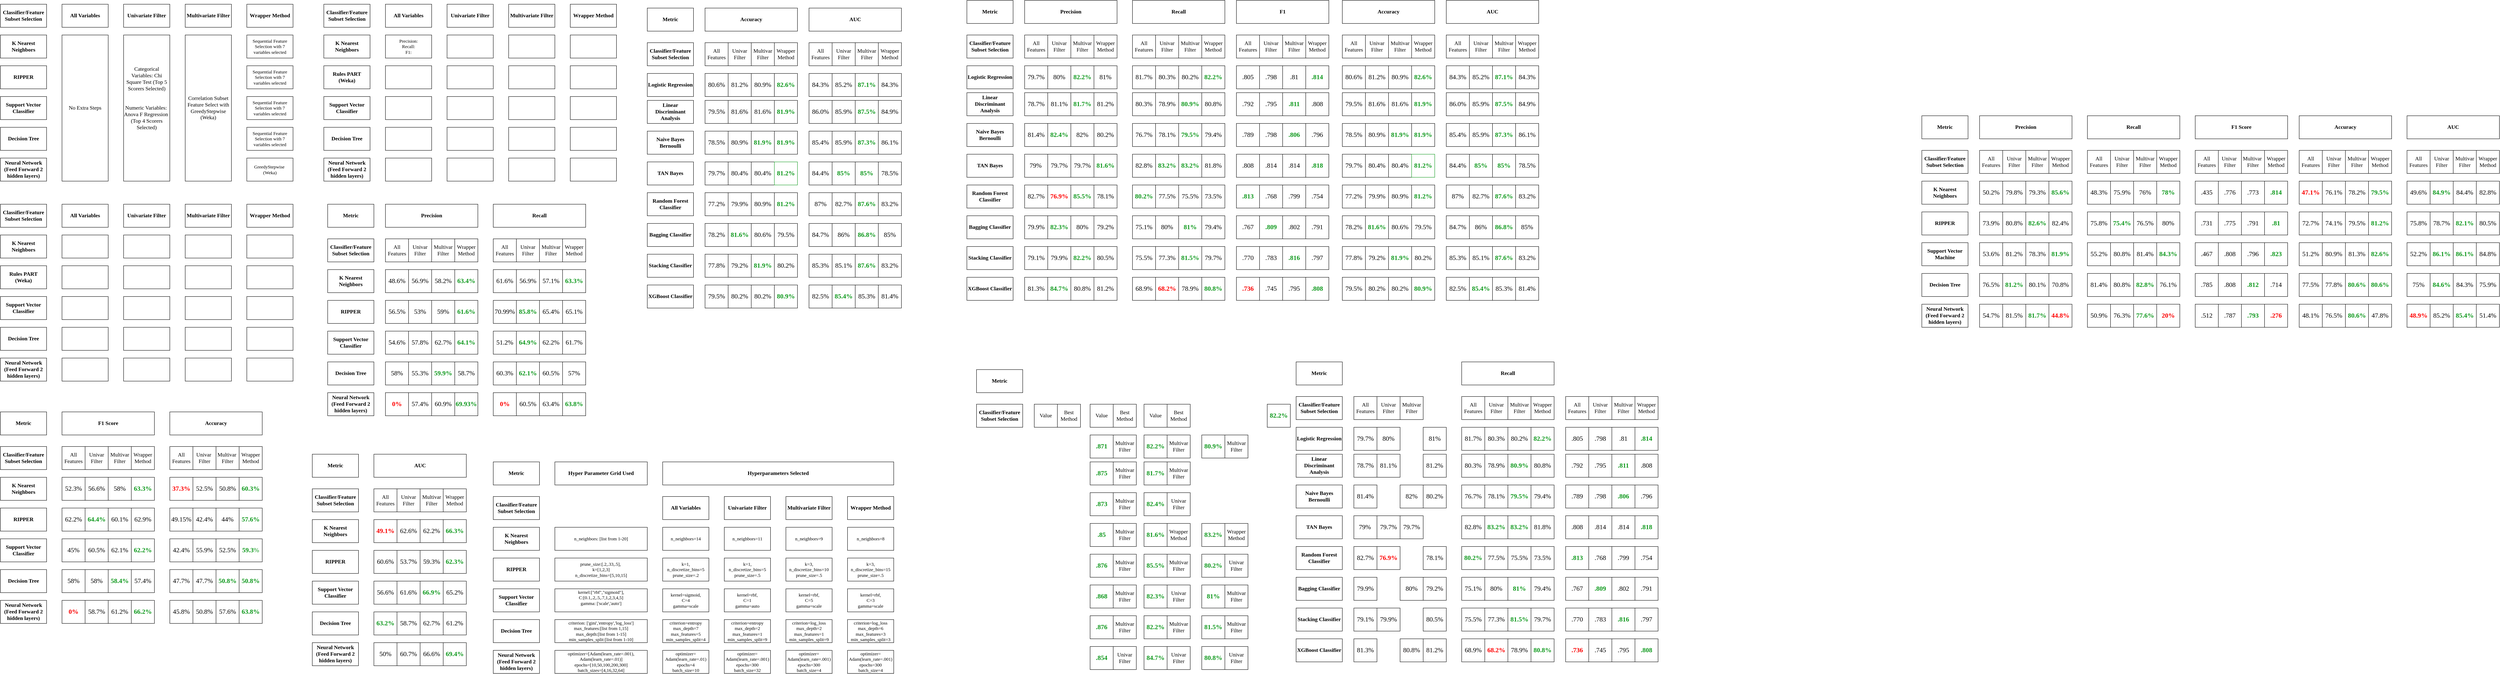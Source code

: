 <mxfile version="24.8.4">
  <diagram name="Page-1" id="kE8BzwX3II_k-CPHbRyZ">
    <mxGraphModel dx="1951" dy="1229" grid="1" gridSize="10" guides="1" tooltips="1" connect="1" arrows="1" fold="1" page="1" pageScale="1" pageWidth="850" pageHeight="1100" math="0" shadow="0">
      <root>
        <mxCell id="0" />
        <mxCell id="1" parent="0" />
        <mxCell id="tJh3EF5H2hYTPt4XtzsA-1" value="&lt;b&gt;&lt;font style=&quot;font-size: 14px;&quot;&gt;Classifier/Feature Subset Selection&lt;/font&gt;&lt;/b&gt;" style="rounded=0;whiteSpace=wrap;html=1;fontFamily=Lucida;" parent="1" vertex="1">
          <mxGeometry x="40" y="40" width="120" height="60" as="geometry" />
        </mxCell>
        <mxCell id="tJh3EF5H2hYTPt4XtzsA-2" value="&lt;b&gt;&lt;font style=&quot;font-size: 14px;&quot;&gt;K Nearest Neighbors&lt;/font&gt;&lt;/b&gt;" style="rounded=0;whiteSpace=wrap;html=1;fontFamily=Lucida;" parent="1" vertex="1">
          <mxGeometry x="40" y="120" width="120" height="60" as="geometry" />
        </mxCell>
        <mxCell id="tJh3EF5H2hYTPt4XtzsA-3" value="&lt;span style=&quot;font-size: 14px;&quot;&gt;&lt;b&gt;RIPPER&lt;/b&gt;&lt;/span&gt;" style="rounded=0;whiteSpace=wrap;html=1;fontFamily=Lucida;" parent="1" vertex="1">
          <mxGeometry x="40" y="200" width="120" height="60" as="geometry" />
        </mxCell>
        <mxCell id="tJh3EF5H2hYTPt4XtzsA-4" value="&lt;b&gt;&lt;font style=&quot;font-size: 14px;&quot;&gt;Support Vector Classifier&lt;/font&gt;&lt;/b&gt;" style="rounded=0;whiteSpace=wrap;html=1;fontFamily=Lucida;" parent="1" vertex="1">
          <mxGeometry x="40" y="280" width="120" height="60" as="geometry" />
        </mxCell>
        <mxCell id="tJh3EF5H2hYTPt4XtzsA-5" value="&lt;font style=&quot;font-size: 14px;&quot;&gt;Decision Tree&lt;/font&gt;" style="rounded=0;whiteSpace=wrap;html=1;fontStyle=1;fontFamily=Lucida;" parent="1" vertex="1">
          <mxGeometry x="40" y="360" width="120" height="60" as="geometry" />
        </mxCell>
        <mxCell id="tJh3EF5H2hYTPt4XtzsA-6" value="&lt;b&gt;&lt;font style=&quot;font-size: 14px;&quot;&gt;Neural Network (Feed Forward 2 hidden layers)&lt;/font&gt;&lt;/b&gt;" style="rounded=0;whiteSpace=wrap;html=1;fontFamily=Lucida;" parent="1" vertex="1">
          <mxGeometry x="40" y="440" width="120" height="60" as="geometry" />
        </mxCell>
        <mxCell id="tJh3EF5H2hYTPt4XtzsA-7" value="&lt;b&gt;&lt;font style=&quot;font-size: 14px;&quot;&gt;Univariate Filter&lt;/font&gt;&lt;/b&gt;" style="rounded=0;whiteSpace=wrap;html=1;fontFamily=Lucida;" parent="1" vertex="1">
          <mxGeometry x="360" y="40" width="120" height="60" as="geometry" />
        </mxCell>
        <mxCell id="tJh3EF5H2hYTPt4XtzsA-8" value="&lt;font style=&quot;font-size: 14px;&quot;&gt;Categorical Variables: Chi Square Test (Top 5 Scorers Selected)&lt;/font&gt;&lt;div style=&quot;font-size: 14px;&quot;&gt;&lt;font style=&quot;font-size: 14px;&quot;&gt;&lt;br&gt;&lt;/font&gt;&lt;/div&gt;&lt;div style=&quot;font-size: 14px;&quot;&gt;&lt;font style=&quot;font-size: 14px;&quot;&gt;&lt;br&gt;&lt;/font&gt;&lt;/div&gt;&lt;div style=&quot;font-size: 14px;&quot;&gt;&lt;font style=&quot;font-size: 14px;&quot;&gt;Numeric Variables:&amp;nbsp;&lt;/font&gt;&lt;/div&gt;&lt;div style=&quot;font-size: 14px;&quot;&gt;&lt;font style=&quot;font-size: 14px;&quot;&gt;&lt;font style=&quot;font-size: 14px;&quot;&gt;Anova F&lt;/font&gt; Regression&amp;nbsp;&lt;/font&gt;&lt;/div&gt;&lt;div style=&quot;font-size: 14px;&quot;&gt;&lt;font style=&quot;font-size: 14px;&quot;&gt;(Top 4 Scorers Selected)&lt;/font&gt;&lt;/div&gt;&lt;div style=&quot;font-size: 14px;&quot;&gt;&lt;br&gt;&lt;/div&gt;&lt;div style=&quot;font-size: 14px;&quot;&gt;&lt;font style=&quot;font-size: 14px;&quot;&gt;&lt;br&gt;&lt;/font&gt;&lt;/div&gt;&lt;div style=&quot;font-size: 14px;&quot;&gt;&lt;b&gt;&lt;br&gt;&lt;/b&gt;&lt;/div&gt;" style="rounded=0;whiteSpace=wrap;html=1;fontFamily=Lucida;" parent="1" vertex="1">
          <mxGeometry x="360" y="120" width="120" height="380" as="geometry" />
        </mxCell>
        <mxCell id="tJh3EF5H2hYTPt4XtzsA-9" value="&lt;div style=&quot;font-size: 14px;&quot;&gt;&lt;font style=&quot;font-size: 14px;&quot;&gt;Correlation Subset Feature Select with GreedyStepwise&lt;/font&gt;&lt;/div&gt;&lt;div style=&quot;font-size: 14px;&quot;&gt;&lt;font style=&quot;font-size: 14px;&quot;&gt;(Weka)&lt;/font&gt;&lt;/div&gt;" style="rounded=0;whiteSpace=wrap;html=1;fontFamily=Lucida;" parent="1" vertex="1">
          <mxGeometry x="520" y="120" width="120" height="380" as="geometry" />
        </mxCell>
        <mxCell id="tJh3EF5H2hYTPt4XtzsA-10" value="&lt;b&gt;&lt;font style=&quot;font-size: 14px;&quot;&gt;Multivariate Filter&lt;/font&gt;&lt;/b&gt;" style="rounded=0;whiteSpace=wrap;html=1;fontFamily=Lucida;" parent="1" vertex="1">
          <mxGeometry x="520" y="40" width="120" height="60" as="geometry" />
        </mxCell>
        <mxCell id="tJh3EF5H2hYTPt4XtzsA-11" value="&lt;b&gt;&lt;font style=&quot;font-size: 14px;&quot;&gt;All Variables&lt;/font&gt;&lt;/b&gt;" style="rounded=0;whiteSpace=wrap;html=1;fontFamily=Lucida;" parent="1" vertex="1">
          <mxGeometry x="200" y="40" width="120" height="60" as="geometry" />
        </mxCell>
        <mxCell id="tJh3EF5H2hYTPt4XtzsA-12" value="&lt;div&gt;&lt;font style=&quot;font-size: 14px;&quot;&gt;No Extra Steps&lt;/font&gt;&lt;/div&gt;" style="rounded=0;whiteSpace=wrap;html=1;fontFamily=Lucida;" parent="1" vertex="1">
          <mxGeometry x="200" y="120" width="120" height="380" as="geometry" />
        </mxCell>
        <mxCell id="tJh3EF5H2hYTPt4XtzsA-13" value="&lt;div&gt;Sequential Feature Selection with 7 variables selected&lt;/div&gt;" style="rounded=0;whiteSpace=wrap;html=1;fontFamily=Lucida;" parent="1" vertex="1">
          <mxGeometry x="680" y="120" width="120" height="60" as="geometry" />
        </mxCell>
        <mxCell id="tJh3EF5H2hYTPt4XtzsA-14" value="&lt;b&gt;&lt;font style=&quot;font-size: 14px;&quot;&gt;Wrapper Method&lt;/font&gt;&lt;/b&gt;" style="rounded=0;whiteSpace=wrap;html=1;fontFamily=Lucida;" parent="1" vertex="1">
          <mxGeometry x="680" y="40" width="120" height="60" as="geometry" />
        </mxCell>
        <mxCell id="tJh3EF5H2hYTPt4XtzsA-16" value="Sequential Feature Selection with 7 variables selected" style="rounded=0;whiteSpace=wrap;html=1;fontFamily=Lucida;" parent="1" vertex="1">
          <mxGeometry x="680" y="360" width="120" height="60" as="geometry" />
        </mxCell>
        <mxCell id="tJh3EF5H2hYTPt4XtzsA-18" value="Sequential Feature Selection with 7 variables selected" style="rounded=0;whiteSpace=wrap;html=1;fontFamily=Lucida;" parent="1" vertex="1">
          <mxGeometry x="680" y="280" width="120" height="60" as="geometry" />
        </mxCell>
        <mxCell id="tJh3EF5H2hYTPt4XtzsA-19" value="GreedyStepwise&amp;nbsp;&lt;div&gt;(Weka)&lt;/div&gt;" style="rounded=0;whiteSpace=wrap;html=1;fontFamily=Lucida;" parent="1" vertex="1">
          <mxGeometry x="680" y="440" width="120" height="60" as="geometry" />
        </mxCell>
        <mxCell id="0vXaj_FPm0Mt434khVVA-19" value="&lt;b&gt;&lt;font style=&quot;font-size: 14px;&quot;&gt;Classifier/Feature Subset Selection&lt;/font&gt;&lt;/b&gt;" style="rounded=0;whiteSpace=wrap;html=1;fontFamily=Lucida;" parent="1" vertex="1">
          <mxGeometry x="880" y="40" width="120" height="60" as="geometry" />
        </mxCell>
        <mxCell id="0vXaj_FPm0Mt434khVVA-20" value="&lt;b&gt;&lt;font style=&quot;font-size: 14px;&quot;&gt;K Nearest Neighbors&lt;/font&gt;&lt;/b&gt;" style="rounded=0;whiteSpace=wrap;html=1;fontFamily=Lucida;" parent="1" vertex="1">
          <mxGeometry x="880" y="120" width="120" height="60" as="geometry" />
        </mxCell>
        <mxCell id="0vXaj_FPm0Mt434khVVA-21" value="&lt;b&gt;&lt;font style=&quot;font-size: 14px;&quot;&gt;Rules PART&lt;/font&gt;&lt;/b&gt;&lt;div&gt;&lt;b&gt;&lt;font style=&quot;font-size: 14px;&quot;&gt;(Weka)&lt;/font&gt;&lt;/b&gt;&lt;/div&gt;" style="rounded=0;whiteSpace=wrap;html=1;fontFamily=Lucida;" parent="1" vertex="1">
          <mxGeometry x="880" y="200" width="120" height="60" as="geometry" />
        </mxCell>
        <mxCell id="0vXaj_FPm0Mt434khVVA-22" value="&lt;b&gt;&lt;font style=&quot;font-size: 14px;&quot;&gt;Support Vector Classifier&lt;/font&gt;&lt;/b&gt;" style="rounded=0;whiteSpace=wrap;html=1;fontFamily=Lucida;" parent="1" vertex="1">
          <mxGeometry x="880" y="280" width="120" height="60" as="geometry" />
        </mxCell>
        <mxCell id="0vXaj_FPm0Mt434khVVA-23" value="&lt;font style=&quot;font-size: 14px;&quot;&gt;Decision Tree&lt;/font&gt;" style="rounded=0;whiteSpace=wrap;html=1;fontStyle=1;fontFamily=Lucida;" parent="1" vertex="1">
          <mxGeometry x="880" y="360" width="120" height="60" as="geometry" />
        </mxCell>
        <mxCell id="0vXaj_FPm0Mt434khVVA-24" value="&lt;b&gt;&lt;font style=&quot;font-size: 14px;&quot;&gt;Neural Network (Feed Forward 2 hidden layers)&lt;/font&gt;&lt;/b&gt;" style="rounded=0;whiteSpace=wrap;html=1;fontFamily=Lucida;" parent="1" vertex="1">
          <mxGeometry x="880" y="440" width="120" height="60" as="geometry" />
        </mxCell>
        <mxCell id="0vXaj_FPm0Mt434khVVA-25" value="&lt;b&gt;&lt;font style=&quot;font-size: 14px;&quot;&gt;Univariate Filter&lt;/font&gt;&lt;/b&gt;" style="rounded=0;whiteSpace=wrap;html=1;fontFamily=Lucida;" parent="1" vertex="1">
          <mxGeometry x="1200" y="40" width="120" height="60" as="geometry" />
        </mxCell>
        <mxCell id="0vXaj_FPm0Mt434khVVA-28" value="&lt;b&gt;&lt;font style=&quot;font-size: 14px;&quot;&gt;Multivariate Filter&lt;/font&gt;&lt;/b&gt;" style="rounded=0;whiteSpace=wrap;html=1;fontFamily=Lucida;" parent="1" vertex="1">
          <mxGeometry x="1360" y="40" width="120" height="60" as="geometry" />
        </mxCell>
        <mxCell id="0vXaj_FPm0Mt434khVVA-29" value="&lt;b&gt;&lt;font style=&quot;font-size: 14px;&quot;&gt;All Variables&lt;/font&gt;&lt;/b&gt;" style="rounded=0;whiteSpace=wrap;html=1;fontFamily=Lucida;" parent="1" vertex="1">
          <mxGeometry x="1040" y="40" width="120" height="60" as="geometry" />
        </mxCell>
        <mxCell id="0vXaj_FPm0Mt434khVVA-31" value="" style="rounded=0;whiteSpace=wrap;html=1;fontFamily=Lucida;" parent="1" vertex="1">
          <mxGeometry x="1520" y="120" width="120" height="60" as="geometry" />
        </mxCell>
        <mxCell id="0vXaj_FPm0Mt434khVVA-32" value="&lt;b&gt;&lt;font style=&quot;font-size: 14px;&quot;&gt;Wrapper Method&lt;/font&gt;&lt;/b&gt;" style="rounded=0;whiteSpace=wrap;html=1;fontFamily=Lucida;" parent="1" vertex="1">
          <mxGeometry x="1520" y="40" width="120" height="60" as="geometry" />
        </mxCell>
        <mxCell id="0vXaj_FPm0Mt434khVVA-33" value="" style="rounded=0;whiteSpace=wrap;html=1;fontFamily=Lucida;" parent="1" vertex="1">
          <mxGeometry x="1520" y="200" width="120" height="60" as="geometry" />
        </mxCell>
        <mxCell id="0vXaj_FPm0Mt434khVVA-34" value="" style="rounded=0;whiteSpace=wrap;html=1;fontFamily=Lucida;" parent="1" vertex="1">
          <mxGeometry x="1520" y="360" width="120" height="60" as="geometry" />
        </mxCell>
        <mxCell id="0vXaj_FPm0Mt434khVVA-35" value="" style="rounded=0;whiteSpace=wrap;html=1;fontFamily=Lucida;" parent="1" vertex="1">
          <mxGeometry x="1520" y="280" width="120" height="60" as="geometry" />
        </mxCell>
        <mxCell id="0vXaj_FPm0Mt434khVVA-36" value="" style="rounded=0;whiteSpace=wrap;html=1;fontFamily=Lucida;" parent="1" vertex="1">
          <mxGeometry x="1520" y="440" width="120" height="60" as="geometry" />
        </mxCell>
        <mxCell id="0vXaj_FPm0Mt434khVVA-56" value="" style="rounded=0;whiteSpace=wrap;html=1;fontFamily=Lucida;" parent="1" vertex="1">
          <mxGeometry x="1200" y="120" width="120" height="60" as="geometry" />
        </mxCell>
        <mxCell id="0vXaj_FPm0Mt434khVVA-57" value="" style="rounded=0;whiteSpace=wrap;html=1;fontFamily=Lucida;" parent="1" vertex="1">
          <mxGeometry x="1200" y="200" width="120" height="60" as="geometry" />
        </mxCell>
        <mxCell id="0vXaj_FPm0Mt434khVVA-58" value="" style="rounded=0;whiteSpace=wrap;html=1;fontFamily=Lucida;" parent="1" vertex="1">
          <mxGeometry x="1200" y="360" width="120" height="60" as="geometry" />
        </mxCell>
        <mxCell id="0vXaj_FPm0Mt434khVVA-59" value="" style="rounded=0;whiteSpace=wrap;html=1;fontFamily=Lucida;" parent="1" vertex="1">
          <mxGeometry x="1200" y="280" width="120" height="60" as="geometry" />
        </mxCell>
        <mxCell id="0vXaj_FPm0Mt434khVVA-60" value="" style="rounded=0;whiteSpace=wrap;html=1;fontFamily=Lucida;" parent="1" vertex="1">
          <mxGeometry x="1200" y="440" width="120" height="60" as="geometry" />
        </mxCell>
        <mxCell id="0vXaj_FPm0Mt434khVVA-62" value="" style="rounded=0;whiteSpace=wrap;html=1;fontFamily=Lucida;" parent="1" vertex="1">
          <mxGeometry x="1360" y="120" width="120" height="60" as="geometry" />
        </mxCell>
        <mxCell id="0vXaj_FPm0Mt434khVVA-63" value="" style="rounded=0;whiteSpace=wrap;html=1;fontFamily=Lucida;" parent="1" vertex="1">
          <mxGeometry x="1360" y="200" width="120" height="60" as="geometry" />
        </mxCell>
        <mxCell id="0vXaj_FPm0Mt434khVVA-64" value="" style="rounded=0;whiteSpace=wrap;html=1;fontFamily=Lucida;" parent="1" vertex="1">
          <mxGeometry x="1360" y="360" width="120" height="60" as="geometry" />
        </mxCell>
        <mxCell id="0vXaj_FPm0Mt434khVVA-65" value="" style="rounded=0;whiteSpace=wrap;html=1;fontFamily=Lucida;" parent="1" vertex="1">
          <mxGeometry x="1360" y="280" width="120" height="60" as="geometry" />
        </mxCell>
        <mxCell id="0vXaj_FPm0Mt434khVVA-66" value="" style="rounded=0;whiteSpace=wrap;html=1;fontFamily=Lucida;" parent="1" vertex="1">
          <mxGeometry x="1360" y="440" width="120" height="60" as="geometry" />
        </mxCell>
        <mxCell id="0vXaj_FPm0Mt434khVVA-67" value="Precision:&lt;div&gt;Recall:&lt;/div&gt;&lt;div&gt;F1:&lt;/div&gt;" style="rounded=0;whiteSpace=wrap;html=1;fontFamily=Lucida;" parent="1" vertex="1">
          <mxGeometry x="1040" y="120" width="120" height="60" as="geometry" />
        </mxCell>
        <mxCell id="0vXaj_FPm0Mt434khVVA-68" value="" style="rounded=0;whiteSpace=wrap;html=1;fontFamily=Lucida;" parent="1" vertex="1">
          <mxGeometry x="1040" y="200" width="120" height="60" as="geometry" />
        </mxCell>
        <mxCell id="0vXaj_FPm0Mt434khVVA-69" value="" style="rounded=0;whiteSpace=wrap;html=1;fontFamily=Lucida;" parent="1" vertex="1">
          <mxGeometry x="1040" y="360" width="120" height="60" as="geometry" />
        </mxCell>
        <mxCell id="0vXaj_FPm0Mt434khVVA-70" value="" style="rounded=0;whiteSpace=wrap;html=1;fontFamily=Lucida;" parent="1" vertex="1">
          <mxGeometry x="1040" y="280" width="120" height="60" as="geometry" />
        </mxCell>
        <mxCell id="0vXaj_FPm0Mt434khVVA-71" value="" style="rounded=0;whiteSpace=wrap;html=1;fontFamily=Lucida;" parent="1" vertex="1">
          <mxGeometry x="1040" y="440" width="120" height="60" as="geometry" />
        </mxCell>
        <mxCell id="0vXaj_FPm0Mt434khVVA-72" value="&lt;b&gt;&lt;font style=&quot;font-size: 14px;&quot;&gt;Classifier/Feature Subset Selection&lt;/font&gt;&lt;/b&gt;" style="rounded=0;whiteSpace=wrap;html=1;fontFamily=Lucida;" parent="1" vertex="1">
          <mxGeometry x="40" y="560" width="120" height="60" as="geometry" />
        </mxCell>
        <mxCell id="0vXaj_FPm0Mt434khVVA-73" value="&lt;b&gt;&lt;font style=&quot;font-size: 14px;&quot;&gt;K Nearest Neighbors&lt;/font&gt;&lt;/b&gt;" style="rounded=0;whiteSpace=wrap;html=1;fontFamily=Lucida;" parent="1" vertex="1">
          <mxGeometry x="40" y="640" width="120" height="60" as="geometry" />
        </mxCell>
        <mxCell id="0vXaj_FPm0Mt434khVVA-74" value="&lt;b&gt;&lt;font style=&quot;font-size: 14px;&quot;&gt;Rules PART&lt;/font&gt;&lt;/b&gt;&lt;div&gt;&lt;b&gt;&lt;font style=&quot;font-size: 14px;&quot;&gt;(Weka)&lt;/font&gt;&lt;/b&gt;&lt;/div&gt;" style="rounded=0;whiteSpace=wrap;html=1;fontFamily=Lucida;" parent="1" vertex="1">
          <mxGeometry x="40" y="720" width="120" height="60" as="geometry" />
        </mxCell>
        <mxCell id="0vXaj_FPm0Mt434khVVA-75" value="&lt;b&gt;&lt;font style=&quot;font-size: 14px;&quot;&gt;Support Vector Classifier&lt;/font&gt;&lt;/b&gt;" style="rounded=0;whiteSpace=wrap;html=1;fontFamily=Lucida;" parent="1" vertex="1">
          <mxGeometry x="40" y="800" width="120" height="60" as="geometry" />
        </mxCell>
        <mxCell id="0vXaj_FPm0Mt434khVVA-76" value="&lt;font style=&quot;font-size: 14px;&quot;&gt;Decision Tree&lt;/font&gt;" style="rounded=0;whiteSpace=wrap;html=1;fontStyle=1;fontFamily=Lucida;" parent="1" vertex="1">
          <mxGeometry x="40" y="880" width="120" height="60" as="geometry" />
        </mxCell>
        <mxCell id="0vXaj_FPm0Mt434khVVA-77" value="&lt;b&gt;&lt;font style=&quot;font-size: 14px;&quot;&gt;Neural Network (Feed Forward 2 hidden layers)&lt;/font&gt;&lt;/b&gt;" style="rounded=0;whiteSpace=wrap;html=1;fontFamily=Lucida;" parent="1" vertex="1">
          <mxGeometry x="40" y="960" width="120" height="60" as="geometry" />
        </mxCell>
        <mxCell id="0vXaj_FPm0Mt434khVVA-78" value="&lt;b&gt;&lt;font style=&quot;font-size: 14px;&quot;&gt;Univariate Filter&lt;/font&gt;&lt;/b&gt;" style="rounded=0;whiteSpace=wrap;html=1;fontFamily=Lucida;" parent="1" vertex="1">
          <mxGeometry x="360" y="560" width="120" height="60" as="geometry" />
        </mxCell>
        <mxCell id="0vXaj_FPm0Mt434khVVA-79" value="&lt;b&gt;&lt;font style=&quot;font-size: 14px;&quot;&gt;Multivariate Filter&lt;/font&gt;&lt;/b&gt;" style="rounded=0;whiteSpace=wrap;html=1;fontFamily=Lucida;" parent="1" vertex="1">
          <mxGeometry x="520" y="560" width="120" height="60" as="geometry" />
        </mxCell>
        <mxCell id="0vXaj_FPm0Mt434khVVA-80" value="&lt;b&gt;&lt;font style=&quot;font-size: 14px;&quot;&gt;All Variables&lt;/font&gt;&lt;/b&gt;" style="rounded=0;whiteSpace=wrap;html=1;fontFamily=Lucida;" parent="1" vertex="1">
          <mxGeometry x="200" y="560" width="120" height="60" as="geometry" />
        </mxCell>
        <mxCell id="0vXaj_FPm0Mt434khVVA-81" value="" style="rounded=0;whiteSpace=wrap;html=1;fontFamily=Lucida;" parent="1" vertex="1">
          <mxGeometry x="680" y="640" width="120" height="60" as="geometry" />
        </mxCell>
        <mxCell id="0vXaj_FPm0Mt434khVVA-82" value="&lt;b&gt;&lt;font style=&quot;font-size: 14px;&quot;&gt;Wrapper Method&lt;/font&gt;&lt;/b&gt;" style="rounded=0;whiteSpace=wrap;html=1;fontFamily=Lucida;" parent="1" vertex="1">
          <mxGeometry x="680" y="560" width="120" height="60" as="geometry" />
        </mxCell>
        <mxCell id="0vXaj_FPm0Mt434khVVA-83" value="" style="rounded=0;whiteSpace=wrap;html=1;fontFamily=Lucida;" parent="1" vertex="1">
          <mxGeometry x="680" y="720" width="120" height="60" as="geometry" />
        </mxCell>
        <mxCell id="0vXaj_FPm0Mt434khVVA-84" value="" style="rounded=0;whiteSpace=wrap;html=1;fontFamily=Lucida;" parent="1" vertex="1">
          <mxGeometry x="680" y="880" width="120" height="60" as="geometry" />
        </mxCell>
        <mxCell id="0vXaj_FPm0Mt434khVVA-85" value="" style="rounded=0;whiteSpace=wrap;html=1;fontFamily=Lucida;" parent="1" vertex="1">
          <mxGeometry x="680" y="800" width="120" height="60" as="geometry" />
        </mxCell>
        <mxCell id="0vXaj_FPm0Mt434khVVA-86" value="" style="rounded=0;whiteSpace=wrap;html=1;fontFamily=Lucida;" parent="1" vertex="1">
          <mxGeometry x="680" y="960" width="120" height="60" as="geometry" />
        </mxCell>
        <mxCell id="0vXaj_FPm0Mt434khVVA-87" value="" style="rounded=0;whiteSpace=wrap;html=1;fontFamily=Lucida;" parent="1" vertex="1">
          <mxGeometry x="360" y="640" width="120" height="60" as="geometry" />
        </mxCell>
        <mxCell id="0vXaj_FPm0Mt434khVVA-88" value="" style="rounded=0;whiteSpace=wrap;html=1;fontFamily=Lucida;" parent="1" vertex="1">
          <mxGeometry x="360" y="720" width="120" height="60" as="geometry" />
        </mxCell>
        <mxCell id="0vXaj_FPm0Mt434khVVA-89" value="" style="rounded=0;whiteSpace=wrap;html=1;fontFamily=Lucida;" parent="1" vertex="1">
          <mxGeometry x="360" y="880" width="120" height="60" as="geometry" />
        </mxCell>
        <mxCell id="0vXaj_FPm0Mt434khVVA-90" value="" style="rounded=0;whiteSpace=wrap;html=1;fontFamily=Lucida;" parent="1" vertex="1">
          <mxGeometry x="360" y="800" width="120" height="60" as="geometry" />
        </mxCell>
        <mxCell id="0vXaj_FPm0Mt434khVVA-91" value="" style="rounded=0;whiteSpace=wrap;html=1;fontFamily=Lucida;" parent="1" vertex="1">
          <mxGeometry x="360" y="960" width="120" height="60" as="geometry" />
        </mxCell>
        <mxCell id="0vXaj_FPm0Mt434khVVA-92" value="" style="rounded=0;whiteSpace=wrap;html=1;fontFamily=Lucida;" parent="1" vertex="1">
          <mxGeometry x="520" y="640" width="120" height="60" as="geometry" />
        </mxCell>
        <mxCell id="0vXaj_FPm0Mt434khVVA-93" value="" style="rounded=0;whiteSpace=wrap;html=1;fontFamily=Lucida;" parent="1" vertex="1">
          <mxGeometry x="520" y="720" width="120" height="60" as="geometry" />
        </mxCell>
        <mxCell id="0vXaj_FPm0Mt434khVVA-94" value="" style="rounded=0;whiteSpace=wrap;html=1;fontFamily=Lucida;" parent="1" vertex="1">
          <mxGeometry x="520" y="880" width="120" height="60" as="geometry" />
        </mxCell>
        <mxCell id="0vXaj_FPm0Mt434khVVA-95" value="" style="rounded=0;whiteSpace=wrap;html=1;fontFamily=Lucida;" parent="1" vertex="1">
          <mxGeometry x="520" y="800" width="120" height="60" as="geometry" />
        </mxCell>
        <mxCell id="0vXaj_FPm0Mt434khVVA-96" value="" style="rounded=0;whiteSpace=wrap;html=1;fontFamily=Lucida;" parent="1" vertex="1">
          <mxGeometry x="520" y="960" width="120" height="60" as="geometry" />
        </mxCell>
        <mxCell id="0vXaj_FPm0Mt434khVVA-97" value="" style="rounded=0;whiteSpace=wrap;html=1;fontFamily=Lucida;" parent="1" vertex="1">
          <mxGeometry x="200" y="640" width="120" height="60" as="geometry" />
        </mxCell>
        <mxCell id="0vXaj_FPm0Mt434khVVA-98" value="" style="rounded=0;whiteSpace=wrap;html=1;fontFamily=Lucida;" parent="1" vertex="1">
          <mxGeometry x="200" y="720" width="120" height="60" as="geometry" />
        </mxCell>
        <mxCell id="0vXaj_FPm0Mt434khVVA-99" value="" style="rounded=0;whiteSpace=wrap;html=1;fontFamily=Lucida;" parent="1" vertex="1">
          <mxGeometry x="200" y="880" width="120" height="60" as="geometry" />
        </mxCell>
        <mxCell id="0vXaj_FPm0Mt434khVVA-100" value="" style="rounded=0;whiteSpace=wrap;html=1;fontFamily=Lucida;" parent="1" vertex="1">
          <mxGeometry x="200" y="800" width="120" height="60" as="geometry" />
        </mxCell>
        <mxCell id="0vXaj_FPm0Mt434khVVA-101" value="" style="rounded=0;whiteSpace=wrap;html=1;fontFamily=Lucida;" parent="1" vertex="1">
          <mxGeometry x="200" y="960" width="120" height="60" as="geometry" />
        </mxCell>
        <mxCell id="0vXaj_FPm0Mt434khVVA-102" value="&lt;b&gt;&lt;font style=&quot;font-size: 14px;&quot;&gt;Classifier/Feature Subset Selection&lt;/font&gt;&lt;/b&gt;" style="rounded=0;whiteSpace=wrap;html=1;fontFamily=Lucida;" parent="1" vertex="1">
          <mxGeometry x="890" y="650" width="120" height="60" as="geometry" />
        </mxCell>
        <mxCell id="0vXaj_FPm0Mt434khVVA-103" value="&lt;b&gt;&lt;font style=&quot;font-size: 14px;&quot;&gt;K Nearest Neighbors&lt;/font&gt;&lt;/b&gt;" style="rounded=0;whiteSpace=wrap;html=1;fontFamily=Lucida;" parent="1" vertex="1">
          <mxGeometry x="890" y="730" width="120" height="60" as="geometry" />
        </mxCell>
        <mxCell id="0vXaj_FPm0Mt434khVVA-104" value="&lt;span style=&quot;font-size: 14px;&quot;&gt;&lt;b&gt;RIPPER&lt;/b&gt;&lt;/span&gt;" style="rounded=0;whiteSpace=wrap;html=1;fontFamily=Lucida;" parent="1" vertex="1">
          <mxGeometry x="890" y="810" width="120" height="60" as="geometry" />
        </mxCell>
        <mxCell id="0vXaj_FPm0Mt434khVVA-105" value="&lt;b&gt;&lt;font style=&quot;font-size: 14px;&quot;&gt;Support Vector Classifier&lt;/font&gt;&lt;/b&gt;" style="rounded=0;whiteSpace=wrap;html=1;fontFamily=Lucida;" parent="1" vertex="1">
          <mxGeometry x="890" y="890" width="120" height="60" as="geometry" />
        </mxCell>
        <mxCell id="0vXaj_FPm0Mt434khVVA-106" value="&lt;font style=&quot;font-size: 14px;&quot;&gt;Decision Tree&lt;/font&gt;" style="rounded=0;whiteSpace=wrap;html=1;fontStyle=1;fontFamily=Lucida;" parent="1" vertex="1">
          <mxGeometry x="890" y="970" width="120" height="60" as="geometry" />
        </mxCell>
        <mxCell id="0vXaj_FPm0Mt434khVVA-107" value="&lt;b&gt;&lt;font style=&quot;font-size: 14px;&quot;&gt;Neural Network (Feed Forward 2 hidden layers)&lt;/font&gt;&lt;/b&gt;" style="rounded=0;whiteSpace=wrap;html=1;fontFamily=Lucida;" parent="1" vertex="1">
          <mxGeometry x="890" y="1050" width="120" height="60" as="geometry" />
        </mxCell>
        <mxCell id="0vXaj_FPm0Mt434khVVA-110" value="&lt;span style=&quot;font-size: 14px;&quot;&gt;&lt;b&gt;Recall&lt;/b&gt;&lt;/span&gt;" style="rounded=0;whiteSpace=wrap;html=1;fontFamily=Lucida;" parent="1" vertex="1">
          <mxGeometry x="1320" y="560" width="240" height="60" as="geometry" />
        </mxCell>
        <mxCell id="0vXaj_FPm0Mt434khVVA-127" value="&lt;span style=&quot;text-align: -webkit-right; font-size: 17px;&quot;&gt;61.6%&lt;/span&gt;" style="rounded=0;whiteSpace=wrap;html=1;fontFamily=Lucida;fontSize=17;" parent="1" vertex="1">
          <mxGeometry x="1320" y="730" width="60" height="60" as="geometry" />
        </mxCell>
        <mxCell id="G9aB3YuS2rVSUeF91aqr-1" value="All&lt;div style=&quot;font-size: 14px;&quot;&gt;Features&lt;/div&gt;" style="rounded=0;whiteSpace=wrap;html=1;fontFamily=Lucida;fontSize=14;" parent="1" vertex="1">
          <mxGeometry x="1320" y="650" width="60" height="60" as="geometry" />
        </mxCell>
        <mxCell id="G9aB3YuS2rVSUeF91aqr-2" value="Univar&lt;div style=&quot;font-size: 14px;&quot;&gt;Filter&lt;/div&gt;" style="rounded=0;whiteSpace=wrap;html=1;fontFamily=Lucida;fontSize=14;" parent="1" vertex="1">
          <mxGeometry x="1380" y="650" width="60" height="60" as="geometry" />
        </mxCell>
        <mxCell id="G9aB3YuS2rVSUeF91aqr-3" value="Multivar&lt;div style=&quot;font-size: 14px;&quot;&gt;Filter&lt;/div&gt;" style="rounded=0;whiteSpace=wrap;html=1;fontFamily=Lucida;fontSize=14;" parent="1" vertex="1">
          <mxGeometry x="1440" y="650" width="60" height="60" as="geometry" />
        </mxCell>
        <mxCell id="G9aB3YuS2rVSUeF91aqr-4" value="Wrapper Method" style="rounded=0;whiteSpace=wrap;html=1;fontFamily=Lucida;fontSize=14;" parent="1" vertex="1">
          <mxGeometry x="1500" y="650" width="60" height="60" as="geometry" />
        </mxCell>
        <mxCell id="G9aB3YuS2rVSUeF91aqr-7" value="57.1%" style="rounded=0;whiteSpace=wrap;html=1;fontFamily=Lucida;fontSize=17;" parent="1" vertex="1">
          <mxGeometry x="1440" y="730" width="60" height="60" as="geometry" />
        </mxCell>
        <mxCell id="G9aB3YuS2rVSUeF91aqr-8" value="&lt;font color=&quot;#0f991d&quot; style=&quot;font-size: 17px;&quot;&gt;&lt;b style=&quot;font-size: 17px;&quot;&gt;63.3%&lt;/b&gt;&lt;/font&gt;" style="rounded=0;whiteSpace=wrap;html=1;fontFamily=Lucida;fontSize=17;" parent="1" vertex="1">
          <mxGeometry x="1500" y="730" width="60" height="60" as="geometry" />
        </mxCell>
        <mxCell id="G9aB3YuS2rVSUeF91aqr-9" value="70.99%" style="rounded=0;whiteSpace=wrap;html=1;fontFamily=Lucida;fontSize=17;" parent="1" vertex="1">
          <mxGeometry x="1320" y="810" width="60" height="60" as="geometry" />
        </mxCell>
        <mxCell id="G9aB3YuS2rVSUeF91aqr-10" value="&lt;b style=&quot;font-size: 17px;&quot;&gt;&lt;font color=&quot;#0f991d&quot; style=&quot;font-size: 17px;&quot;&gt;85.8%&lt;/font&gt;&lt;/b&gt;" style="rounded=0;whiteSpace=wrap;html=1;fontFamily=Lucida;fontSize=17;" parent="1" vertex="1">
          <mxGeometry x="1380" y="810" width="60" height="60" as="geometry" />
        </mxCell>
        <mxCell id="G9aB3YuS2rVSUeF91aqr-11" value="65.4%" style="rounded=0;whiteSpace=wrap;html=1;fontFamily=Lucida;fontSize=17;" parent="1" vertex="1">
          <mxGeometry x="1440" y="810" width="60" height="60" as="geometry" />
        </mxCell>
        <mxCell id="G9aB3YuS2rVSUeF91aqr-12" value="65.1%" style="rounded=0;whiteSpace=wrap;html=1;fontFamily=Lucida;fontSize=17;" parent="1" vertex="1">
          <mxGeometry x="1500" y="810" width="60" height="60" as="geometry" />
        </mxCell>
        <mxCell id="G9aB3YuS2rVSUeF91aqr-13" value="51.2%" style="rounded=0;whiteSpace=wrap;html=1;fontFamily=Lucida;fontSize=17;" parent="1" vertex="1">
          <mxGeometry x="1320" y="890" width="60" height="60" as="geometry" />
        </mxCell>
        <mxCell id="G9aB3YuS2rVSUeF91aqr-14" value="&lt;font color=&quot;#0f991d&quot; style=&quot;font-size: 17px;&quot;&gt;&lt;b style=&quot;font-size: 17px;&quot;&gt;64.9%&lt;/b&gt;&lt;/font&gt;" style="rounded=0;whiteSpace=wrap;html=1;fontFamily=Lucida;fontSize=17;" parent="1" vertex="1">
          <mxGeometry x="1380" y="890" width="60" height="60" as="geometry" />
        </mxCell>
        <mxCell id="G9aB3YuS2rVSUeF91aqr-15" value="62.2%" style="rounded=0;whiteSpace=wrap;html=1;fontFamily=Lucida;fontSize=17;" parent="1" vertex="1">
          <mxGeometry x="1440" y="890" width="60" height="60" as="geometry" />
        </mxCell>
        <mxCell id="G9aB3YuS2rVSUeF91aqr-16" value="61.7%" style="rounded=0;whiteSpace=wrap;html=1;fontFamily=Lucida;fontSize=17;" parent="1" vertex="1">
          <mxGeometry x="1500" y="890" width="60" height="60" as="geometry" />
        </mxCell>
        <mxCell id="G9aB3YuS2rVSUeF91aqr-17" value="60.3%" style="rounded=0;whiteSpace=wrap;html=1;fontFamily=Lucida;fontSize=17;" parent="1" vertex="1">
          <mxGeometry x="1320" y="970" width="60" height="60" as="geometry" />
        </mxCell>
        <mxCell id="G9aB3YuS2rVSUeF91aqr-18" value="&lt;b style=&quot;font-size: 17px;&quot;&gt;&lt;font color=&quot;#0f991d&quot; style=&quot;font-size: 17px;&quot;&gt;62.1%&lt;/font&gt;&lt;/b&gt;" style="rounded=0;whiteSpace=wrap;html=1;fontFamily=Lucida;fontSize=17;" parent="1" vertex="1">
          <mxGeometry x="1380" y="970" width="60" height="60" as="geometry" />
        </mxCell>
        <mxCell id="G9aB3YuS2rVSUeF91aqr-19" value="60.5%" style="rounded=0;whiteSpace=wrap;html=1;fontFamily=Lucida;fontSize=17;" parent="1" vertex="1">
          <mxGeometry x="1440" y="970" width="60" height="60" as="geometry" />
        </mxCell>
        <mxCell id="G9aB3YuS2rVSUeF91aqr-20" value="57%" style="rounded=0;whiteSpace=wrap;html=1;fontFamily=Lucida;fontSize=17;" parent="1" vertex="1">
          <mxGeometry x="1500" y="970" width="60" height="60" as="geometry" />
        </mxCell>
        <mxCell id="G9aB3YuS2rVSUeF91aqr-27" value="&lt;font color=&quot;#ff0000&quot; style=&quot;font-size: 17px;&quot;&gt;&lt;b style=&quot;font-size: 17px;&quot;&gt;0%&lt;/b&gt;&lt;/font&gt;" style="rounded=0;whiteSpace=wrap;html=1;fontFamily=Lucida;fontSize=17;" parent="1" vertex="1">
          <mxGeometry x="1320" y="1050" width="60" height="60" as="geometry" />
        </mxCell>
        <mxCell id="G9aB3YuS2rVSUeF91aqr-28" value="60.5%" style="rounded=0;whiteSpace=wrap;html=1;fontFamily=Lucida;fontSize=17;" parent="1" vertex="1">
          <mxGeometry x="1380" y="1050" width="60" height="60" as="geometry" />
        </mxCell>
        <mxCell id="G9aB3YuS2rVSUeF91aqr-29" value="63.4%" style="rounded=0;whiteSpace=wrap;html=1;fontFamily=Lucida;fontSize=17;" parent="1" vertex="1">
          <mxGeometry x="1440" y="1050" width="60" height="60" as="geometry" />
        </mxCell>
        <mxCell id="G9aB3YuS2rVSUeF91aqr-30" value="&lt;b style=&quot;font-size: 17px;&quot;&gt;&lt;font color=&quot;#0f991d&quot; style=&quot;font-size: 17px;&quot;&gt;63.8%&lt;/font&gt;&lt;/b&gt;" style="rounded=0;whiteSpace=wrap;html=1;fontFamily=Lucida;fontSize=17;" parent="1" vertex="1">
          <mxGeometry x="1500" y="1050" width="60" height="60" as="geometry" />
        </mxCell>
        <mxCell id="G9aB3YuS2rVSUeF91aqr-31" value="&lt;span style=&quot;font-size: 14px;&quot;&gt;&lt;b&gt;Precision&lt;/b&gt;&lt;/span&gt;" style="rounded=0;whiteSpace=wrap;html=1;fontFamily=Lucida;" parent="1" vertex="1">
          <mxGeometry x="1040" y="560" width="240" height="60" as="geometry" />
        </mxCell>
        <mxCell id="G9aB3YuS2rVSUeF91aqr-32" value="48.6%" style="rounded=0;whiteSpace=wrap;html=1;fontFamily=Lucida;fontSize=17;" parent="1" vertex="1">
          <mxGeometry x="1040" y="730" width="60" height="60" as="geometry" />
        </mxCell>
        <mxCell id="G9aB3YuS2rVSUeF91aqr-33" value="All&lt;div style=&quot;font-size: 14px;&quot;&gt;Features&lt;/div&gt;" style="rounded=0;whiteSpace=wrap;html=1;fontFamily=Lucida;fontSize=14;" parent="1" vertex="1">
          <mxGeometry x="1040" y="650" width="60" height="60" as="geometry" />
        </mxCell>
        <mxCell id="G9aB3YuS2rVSUeF91aqr-34" value="Univar&lt;div style=&quot;font-size: 14px;&quot;&gt;Filter&lt;/div&gt;" style="rounded=0;whiteSpace=wrap;html=1;fontFamily=Lucida;fontSize=14;" parent="1" vertex="1">
          <mxGeometry x="1100" y="650" width="60" height="60" as="geometry" />
        </mxCell>
        <mxCell id="G9aB3YuS2rVSUeF91aqr-35" value="Multivar&lt;div style=&quot;font-size: 14px;&quot;&gt;Filter&lt;/div&gt;" style="rounded=0;whiteSpace=wrap;html=1;fontFamily=Lucida;fontSize=14;" parent="1" vertex="1">
          <mxGeometry x="1160" y="650" width="60" height="60" as="geometry" />
        </mxCell>
        <mxCell id="G9aB3YuS2rVSUeF91aqr-36" value="Wrapper Method" style="rounded=0;whiteSpace=wrap;html=1;fontFamily=Lucida;fontSize=14;" parent="1" vertex="1">
          <mxGeometry x="1220" y="650" width="60" height="60" as="geometry" />
        </mxCell>
        <mxCell id="G9aB3YuS2rVSUeF91aqr-37" value="56.9%" style="rounded=0;whiteSpace=wrap;html=1;fontFamily=Lucida;fontSize=17;" parent="1" vertex="1">
          <mxGeometry x="1100" y="730" width="60" height="60" as="geometry" />
        </mxCell>
        <mxCell id="G9aB3YuS2rVSUeF91aqr-38" value="58.2%" style="rounded=0;whiteSpace=wrap;html=1;fontFamily=Lucida;fontSize=17;" parent="1" vertex="1">
          <mxGeometry x="1160" y="730" width="60" height="60" as="geometry" />
        </mxCell>
        <mxCell id="G9aB3YuS2rVSUeF91aqr-39" value="&lt;b style=&quot;font-size: 17px;&quot;&gt;&lt;font color=&quot;#0f991d&quot; style=&quot;font-size: 17px;&quot;&gt;63.4%&lt;/font&gt;&lt;/b&gt;" style="rounded=0;whiteSpace=wrap;html=1;fontFamily=Lucida;fontSize=17;" parent="1" vertex="1">
          <mxGeometry x="1220" y="730" width="60" height="60" as="geometry" />
        </mxCell>
        <mxCell id="G9aB3YuS2rVSUeF91aqr-40" value="56.5%" style="rounded=0;whiteSpace=wrap;html=1;fontFamily=Lucida;fontSize=17;" parent="1" vertex="1">
          <mxGeometry x="1040" y="810" width="60" height="60" as="geometry" />
        </mxCell>
        <mxCell id="G9aB3YuS2rVSUeF91aqr-41" value="53%" style="rounded=0;whiteSpace=wrap;html=1;fontFamily=Lucida;fontSize=17;" parent="1" vertex="1">
          <mxGeometry x="1100" y="810" width="60" height="60" as="geometry" />
        </mxCell>
        <mxCell id="G9aB3YuS2rVSUeF91aqr-42" value="59%" style="rounded=0;whiteSpace=wrap;html=1;fontFamily=Lucida;fontSize=17;" parent="1" vertex="1">
          <mxGeometry x="1160" y="810" width="60" height="60" as="geometry" />
        </mxCell>
        <mxCell id="G9aB3YuS2rVSUeF91aqr-43" value="&lt;font color=&quot;#0f991d&quot; style=&quot;font-size: 17px;&quot;&gt;&lt;b style=&quot;font-size: 17px;&quot;&gt;61.6%&lt;/b&gt;&lt;/font&gt;" style="rounded=0;whiteSpace=wrap;html=1;fontFamily=Lucida;fontSize=17;" parent="1" vertex="1">
          <mxGeometry x="1220" y="810" width="60" height="60" as="geometry" />
        </mxCell>
        <mxCell id="G9aB3YuS2rVSUeF91aqr-44" value="54.6%" style="rounded=0;whiteSpace=wrap;html=1;fontFamily=Lucida;fontSize=17;" parent="1" vertex="1">
          <mxGeometry x="1040" y="890" width="60" height="60" as="geometry" />
        </mxCell>
        <mxCell id="G9aB3YuS2rVSUeF91aqr-45" value="57.8%" style="rounded=0;whiteSpace=wrap;html=1;fontFamily=Lucida;fontSize=17;" parent="1" vertex="1">
          <mxGeometry x="1100" y="890" width="60" height="60" as="geometry" />
        </mxCell>
        <mxCell id="G9aB3YuS2rVSUeF91aqr-46" value="62.7%" style="rounded=0;whiteSpace=wrap;html=1;fontFamily=Lucida;fontSize=17;" parent="1" vertex="1">
          <mxGeometry x="1160" y="890" width="60" height="60" as="geometry" />
        </mxCell>
        <mxCell id="G9aB3YuS2rVSUeF91aqr-47" value="&lt;b style=&quot;font-size: 17px;&quot;&gt;&lt;font color=&quot;#0f991d&quot; style=&quot;font-size: 17px;&quot;&gt;64.1%&lt;/font&gt;&lt;/b&gt;" style="rounded=0;whiteSpace=wrap;html=1;fontFamily=Lucida;fontSize=17;" parent="1" vertex="1">
          <mxGeometry x="1220" y="890" width="60" height="60" as="geometry" />
        </mxCell>
        <mxCell id="G9aB3YuS2rVSUeF91aqr-48" value="58%" style="rounded=0;whiteSpace=wrap;html=1;fontFamily=Lucida;fontSize=17;" parent="1" vertex="1">
          <mxGeometry x="1040" y="970" width="60" height="60" as="geometry" />
        </mxCell>
        <mxCell id="G9aB3YuS2rVSUeF91aqr-49" value="55.3%" style="rounded=0;whiteSpace=wrap;html=1;fontFamily=Lucida;fontSize=17;" parent="1" vertex="1">
          <mxGeometry x="1100" y="970" width="60" height="60" as="geometry" />
        </mxCell>
        <mxCell id="G9aB3YuS2rVSUeF91aqr-50" value="&lt;font color=&quot;#0f991d&quot; style=&quot;font-size: 17px;&quot;&gt;&lt;b style=&quot;font-size: 17px;&quot;&gt;59.9%&lt;/b&gt;&lt;/font&gt;" style="rounded=0;whiteSpace=wrap;html=1;fontFamily=Lucida;fontSize=17;" parent="1" vertex="1">
          <mxGeometry x="1160" y="970" width="60" height="60" as="geometry" />
        </mxCell>
        <mxCell id="G9aB3YuS2rVSUeF91aqr-51" value="58.7%" style="rounded=0;whiteSpace=wrap;html=1;fontFamily=Lucida;fontSize=17;" parent="1" vertex="1">
          <mxGeometry x="1220" y="970" width="60" height="60" as="geometry" />
        </mxCell>
        <mxCell id="G9aB3YuS2rVSUeF91aqr-52" value="&lt;font color=&quot;#ff0000&quot; style=&quot;font-size: 17px;&quot;&gt;&lt;b style=&quot;font-size: 17px;&quot;&gt;0%&lt;/b&gt;&lt;/font&gt;" style="rounded=0;whiteSpace=wrap;html=1;fontFamily=Lucida;fontSize=17;" parent="1" vertex="1">
          <mxGeometry x="1040" y="1050" width="60" height="60" as="geometry" />
        </mxCell>
        <mxCell id="G9aB3YuS2rVSUeF91aqr-53" value="57.4%" style="rounded=0;whiteSpace=wrap;html=1;fontFamily=Lucida;fontSize=17;" parent="1" vertex="1">
          <mxGeometry x="1100" y="1050" width="60" height="60" as="geometry" />
        </mxCell>
        <mxCell id="G9aB3YuS2rVSUeF91aqr-54" value="60.9%" style="rounded=0;whiteSpace=wrap;html=1;fontFamily=Lucida;fontSize=17;" parent="1" vertex="1">
          <mxGeometry x="1160" y="1050" width="60" height="60" as="geometry" />
        </mxCell>
        <mxCell id="G9aB3YuS2rVSUeF91aqr-55" value="&lt;b style=&quot;font-size: 17px;&quot;&gt;&lt;font color=&quot;#0f991d&quot; style=&quot;font-size: 17px;&quot;&gt;69.93%&lt;/font&gt;&lt;/b&gt;" style="rounded=0;whiteSpace=wrap;html=1;fontFamily=Lucida;fontSize=17;" parent="1" vertex="1">
          <mxGeometry x="1220" y="1050" width="60" height="60" as="geometry" />
        </mxCell>
        <mxCell id="G9aB3YuS2rVSUeF91aqr-56" value="&lt;b&gt;&lt;font style=&quot;font-size: 14px;&quot;&gt;Classifier/Feature Subset Selection&lt;/font&gt;&lt;/b&gt;" style="rounded=0;whiteSpace=wrap;html=1;fontFamily=Lucida;" parent="1" vertex="1">
          <mxGeometry x="40" y="1190" width="120" height="60" as="geometry" />
        </mxCell>
        <mxCell id="G9aB3YuS2rVSUeF91aqr-57" value="&lt;b&gt;&lt;font style=&quot;font-size: 14px;&quot;&gt;K Nearest Neighbors&lt;/font&gt;&lt;/b&gt;" style="rounded=0;whiteSpace=wrap;html=1;fontFamily=Lucida;" parent="1" vertex="1">
          <mxGeometry x="40" y="1270" width="120" height="60" as="geometry" />
        </mxCell>
        <mxCell id="G9aB3YuS2rVSUeF91aqr-58" value="&lt;span style=&quot;font-size: 14px;&quot;&gt;&lt;b&gt;RIPPER&lt;/b&gt;&lt;/span&gt;" style="rounded=0;whiteSpace=wrap;html=1;fontFamily=Lucida;" parent="1" vertex="1">
          <mxGeometry x="40" y="1350" width="120" height="60" as="geometry" />
        </mxCell>
        <mxCell id="G9aB3YuS2rVSUeF91aqr-59" value="&lt;b&gt;&lt;font style=&quot;font-size: 14px;&quot;&gt;Support Vector Classifier&lt;/font&gt;&lt;/b&gt;" style="rounded=0;whiteSpace=wrap;html=1;fontFamily=Lucida;" parent="1" vertex="1">
          <mxGeometry x="40" y="1430" width="120" height="60" as="geometry" />
        </mxCell>
        <mxCell id="G9aB3YuS2rVSUeF91aqr-60" value="&lt;font style=&quot;font-size: 14px;&quot;&gt;Decision Tree&lt;/font&gt;" style="rounded=0;whiteSpace=wrap;html=1;fontStyle=1;fontFamily=Lucida;" parent="1" vertex="1">
          <mxGeometry x="40" y="1510" width="120" height="60" as="geometry" />
        </mxCell>
        <mxCell id="G9aB3YuS2rVSUeF91aqr-61" value="&lt;b&gt;&lt;font style=&quot;font-size: 14px;&quot;&gt;Neural Network (Feed Forward 2 hidden layers)&lt;/font&gt;&lt;/b&gt;" style="rounded=0;whiteSpace=wrap;html=1;fontFamily=Lucida;" parent="1" vertex="1">
          <mxGeometry x="40" y="1590" width="120" height="60" as="geometry" />
        </mxCell>
        <mxCell id="G9aB3YuS2rVSUeF91aqr-62" value="&lt;span style=&quot;font-size: 14px;&quot;&gt;&lt;b&gt;F1 Score&lt;/b&gt;&lt;/span&gt;" style="rounded=0;whiteSpace=wrap;html=1;fontFamily=Lucida;" parent="1" vertex="1">
          <mxGeometry x="200" y="1100" width="240" height="60" as="geometry" />
        </mxCell>
        <mxCell id="G9aB3YuS2rVSUeF91aqr-63" value="52.3%" style="rounded=0;whiteSpace=wrap;html=1;fontFamily=Lucida;fontSize=17;" parent="1" vertex="1">
          <mxGeometry x="200" y="1270" width="60" height="60" as="geometry" />
        </mxCell>
        <mxCell id="G9aB3YuS2rVSUeF91aqr-64" value="All&lt;div style=&quot;font-size: 14px;&quot;&gt;Features&lt;/div&gt;" style="rounded=0;whiteSpace=wrap;html=1;fontFamily=Lucida;fontSize=14;" parent="1" vertex="1">
          <mxGeometry x="200" y="1190" width="60" height="60" as="geometry" />
        </mxCell>
        <mxCell id="G9aB3YuS2rVSUeF91aqr-65" value="Univar&lt;div&gt;Filter&lt;/div&gt;" style="rounded=0;whiteSpace=wrap;html=1;fontFamily=Lucida;fontSize=14;" parent="1" vertex="1">
          <mxGeometry x="260" y="1190" width="60" height="60" as="geometry" />
        </mxCell>
        <mxCell id="G9aB3YuS2rVSUeF91aqr-66" value="Multivar&lt;div&gt;Filter&lt;/div&gt;" style="rounded=0;whiteSpace=wrap;html=1;fontFamily=Lucida;fontSize=14;" parent="1" vertex="1">
          <mxGeometry x="320" y="1190" width="60" height="60" as="geometry" />
        </mxCell>
        <mxCell id="G9aB3YuS2rVSUeF91aqr-67" value="Wrapper Method" style="rounded=0;whiteSpace=wrap;html=1;fontFamily=Lucida;fontSize=14;" parent="1" vertex="1">
          <mxGeometry x="380" y="1190" width="60" height="60" as="geometry" />
        </mxCell>
        <mxCell id="G9aB3YuS2rVSUeF91aqr-68" value="56.6%" style="rounded=0;whiteSpace=wrap;html=1;fontFamily=Lucida;fontSize=17;" parent="1" vertex="1">
          <mxGeometry x="260" y="1270" width="60" height="60" as="geometry" />
        </mxCell>
        <mxCell id="G9aB3YuS2rVSUeF91aqr-69" value="58%" style="rounded=0;whiteSpace=wrap;html=1;fontFamily=Lucida;fontSize=17;" parent="1" vertex="1">
          <mxGeometry x="320" y="1270" width="60" height="60" as="geometry" />
        </mxCell>
        <mxCell id="G9aB3YuS2rVSUeF91aqr-70" value="&lt;b style=&quot;font-size: 17px;&quot;&gt;&lt;font color=&quot;#0f991d&quot; style=&quot;font-size: 17px;&quot;&gt;63.3%&lt;/font&gt;&lt;/b&gt;" style="rounded=0;whiteSpace=wrap;html=1;fontFamily=Lucida;fontSize=17;" parent="1" vertex="1">
          <mxGeometry x="380" y="1270" width="60" height="60" as="geometry" />
        </mxCell>
        <mxCell id="G9aB3YuS2rVSUeF91aqr-71" value="62.2%" style="rounded=0;whiteSpace=wrap;html=1;fontFamily=Lucida;fontSize=17;" parent="1" vertex="1">
          <mxGeometry x="200" y="1350" width="60" height="60" as="geometry" />
        </mxCell>
        <mxCell id="G9aB3YuS2rVSUeF91aqr-72" value="&lt;b style=&quot;font-size: 17px;&quot;&gt;&lt;font color=&quot;#0f991d&quot; style=&quot;font-size: 17px;&quot;&gt;64.4%&lt;/font&gt;&lt;/b&gt;" style="rounded=0;whiteSpace=wrap;html=1;fontFamily=Lucida;fontSize=17;" parent="1" vertex="1">
          <mxGeometry x="260" y="1350" width="60" height="60" as="geometry" />
        </mxCell>
        <mxCell id="G9aB3YuS2rVSUeF91aqr-73" value="60.1%" style="rounded=0;whiteSpace=wrap;html=1;fontFamily=Lucida;fontSize=17;" parent="1" vertex="1">
          <mxGeometry x="320" y="1350" width="60" height="60" as="geometry" />
        </mxCell>
        <mxCell id="G9aB3YuS2rVSUeF91aqr-74" value="62.9%" style="rounded=0;whiteSpace=wrap;html=1;fontFamily=Lucida;fontSize=17;" parent="1" vertex="1">
          <mxGeometry x="380" y="1350" width="60" height="60" as="geometry" />
        </mxCell>
        <mxCell id="G9aB3YuS2rVSUeF91aqr-75" value="45%" style="rounded=0;whiteSpace=wrap;html=1;fontFamily=Lucida;fontSize=17;" parent="1" vertex="1">
          <mxGeometry x="200" y="1430" width="60" height="60" as="geometry" />
        </mxCell>
        <mxCell id="G9aB3YuS2rVSUeF91aqr-76" value="60.5%" style="rounded=0;whiteSpace=wrap;html=1;fontFamily=Lucida;fontSize=17;" parent="1" vertex="1">
          <mxGeometry x="260" y="1430" width="60" height="60" as="geometry" />
        </mxCell>
        <mxCell id="G9aB3YuS2rVSUeF91aqr-77" value="62.1%" style="rounded=0;whiteSpace=wrap;html=1;fontFamily=Lucida;fontSize=17;" parent="1" vertex="1">
          <mxGeometry x="320" y="1430" width="60" height="60" as="geometry" />
        </mxCell>
        <mxCell id="G9aB3YuS2rVSUeF91aqr-78" value="&lt;b style=&quot;font-size: 17px;&quot;&gt;&lt;font color=&quot;#0f991d&quot; style=&quot;font-size: 17px;&quot;&gt;62.2%&lt;/font&gt;&lt;/b&gt;" style="rounded=0;whiteSpace=wrap;html=1;fontFamily=Lucida;fontSize=17;" parent="1" vertex="1">
          <mxGeometry x="380" y="1430" width="60" height="60" as="geometry" />
        </mxCell>
        <mxCell id="G9aB3YuS2rVSUeF91aqr-79" value="58%" style="rounded=0;whiteSpace=wrap;html=1;fontFamily=Lucida;fontSize=17;" parent="1" vertex="1">
          <mxGeometry x="200" y="1510" width="60" height="60" as="geometry" />
        </mxCell>
        <mxCell id="G9aB3YuS2rVSUeF91aqr-80" value="58%" style="rounded=0;whiteSpace=wrap;html=1;fontFamily=Lucida;fontSize=17;" parent="1" vertex="1">
          <mxGeometry x="260" y="1510" width="60" height="60" as="geometry" />
        </mxCell>
        <mxCell id="G9aB3YuS2rVSUeF91aqr-81" value="&lt;b style=&quot;font-size: 17px;&quot;&gt;&lt;font color=&quot;#0f991d&quot; style=&quot;font-size: 17px;&quot;&gt;58.4%&lt;/font&gt;&lt;/b&gt;" style="rounded=0;whiteSpace=wrap;html=1;fontFamily=Lucida;fontSize=17;" parent="1" vertex="1">
          <mxGeometry x="320" y="1510" width="60" height="60" as="geometry" />
        </mxCell>
        <mxCell id="G9aB3YuS2rVSUeF91aqr-82" value="57.4%" style="rounded=0;whiteSpace=wrap;html=1;fontFamily=Lucida;fontSize=17;" parent="1" vertex="1">
          <mxGeometry x="380" y="1510" width="60" height="60" as="geometry" />
        </mxCell>
        <mxCell id="G9aB3YuS2rVSUeF91aqr-83" value="&lt;b style=&quot;font-size: 17px;&quot;&gt;&lt;font color=&quot;#fa0000&quot; style=&quot;font-size: 17px;&quot;&gt;0%&lt;/font&gt;&lt;/b&gt;" style="rounded=0;whiteSpace=wrap;html=1;fontFamily=Lucida;fontSize=17;" parent="1" vertex="1">
          <mxGeometry x="200" y="1590" width="60" height="60" as="geometry" />
        </mxCell>
        <mxCell id="G9aB3YuS2rVSUeF91aqr-84" value="58.7%" style="rounded=0;whiteSpace=wrap;html=1;fontFamily=Lucida;fontSize=17;" parent="1" vertex="1">
          <mxGeometry x="260" y="1590" width="60" height="60" as="geometry" />
        </mxCell>
        <mxCell id="G9aB3YuS2rVSUeF91aqr-85" value="61.2%" style="rounded=0;whiteSpace=wrap;html=1;fontFamily=Lucida;fontSize=17;" parent="1" vertex="1">
          <mxGeometry x="320" y="1590" width="60" height="60" as="geometry" />
        </mxCell>
        <mxCell id="G9aB3YuS2rVSUeF91aqr-86" value="&lt;b style=&quot;font-size: 17px;&quot;&gt;&lt;font color=&quot;#0f991d&quot; style=&quot;font-size: 17px;&quot;&gt;66.2%&lt;/font&gt;&lt;/b&gt;" style="rounded=0;whiteSpace=wrap;html=1;fontFamily=Lucida;fontSize=17;" parent="1" vertex="1">
          <mxGeometry x="380" y="1590" width="60" height="60" as="geometry" />
        </mxCell>
        <mxCell id="G9aB3YuS2rVSUeF91aqr-113" value="&lt;span style=&quot;text-align: -webkit-right; font-size: 17px;&quot;&gt;56.9%&lt;/span&gt;" style="rounded=0;whiteSpace=wrap;html=1;fontFamily=Lucida;fontSize=17;" parent="1" vertex="1">
          <mxGeometry x="1380" y="730" width="60" height="60" as="geometry" />
        </mxCell>
        <mxCell id="G9aB3YuS2rVSUeF91aqr-119" value="&lt;div&gt;Sequential Feature Selection with 7 variables selected&lt;/div&gt;" style="rounded=0;whiteSpace=wrap;html=1;fontFamily=Lucida;" parent="1" vertex="1">
          <mxGeometry x="680" y="200" width="120" height="60" as="geometry" />
        </mxCell>
        <mxCell id="G9aB3YuS2rVSUeF91aqr-124" value="&lt;span style=&quot;font-size: 14px;&quot;&gt;&lt;b&gt;Metric&lt;/b&gt;&lt;/span&gt;" style="rounded=0;whiteSpace=wrap;html=1;fontFamily=Lucida;" parent="1" vertex="1">
          <mxGeometry x="890" y="560" width="120" height="60" as="geometry" />
        </mxCell>
        <mxCell id="G9aB3YuS2rVSUeF91aqr-126" value="&lt;span style=&quot;font-size: 14px;&quot;&gt;&lt;b&gt;Accuracy&lt;/b&gt;&lt;/span&gt;" style="rounded=0;whiteSpace=wrap;html=1;fontFamily=Lucida;" parent="1" vertex="1">
          <mxGeometry x="480" y="1100" width="240" height="60" as="geometry" />
        </mxCell>
        <mxCell id="G9aB3YuS2rVSUeF91aqr-127" value="&lt;font color=&quot;#ff0000&quot; style=&quot;font-size: 17px;&quot;&gt;&lt;b style=&quot;font-size: 17px;&quot;&gt;37.3%&lt;/b&gt;&lt;/font&gt;" style="rounded=0;whiteSpace=wrap;html=1;fontFamily=Lucida;fontSize=17;" parent="1" vertex="1">
          <mxGeometry x="480" y="1270" width="60" height="60" as="geometry" />
        </mxCell>
        <mxCell id="G9aB3YuS2rVSUeF91aqr-128" value="All&lt;div style=&quot;font-size: 14px;&quot;&gt;Features&lt;/div&gt;" style="rounded=0;whiteSpace=wrap;html=1;fontFamily=Lucida;fontSize=14;" parent="1" vertex="1">
          <mxGeometry x="480" y="1190" width="60" height="60" as="geometry" />
        </mxCell>
        <mxCell id="G9aB3YuS2rVSUeF91aqr-129" value="Univar&amp;nbsp;&lt;div&gt;Filter&lt;/div&gt;" style="rounded=0;whiteSpace=wrap;html=1;fontFamily=Lucida;fontSize=14;" parent="1" vertex="1">
          <mxGeometry x="540" y="1190" width="60" height="60" as="geometry" />
        </mxCell>
        <mxCell id="G9aB3YuS2rVSUeF91aqr-130" value="Multivar&amp;nbsp;&lt;div&gt;Filter&lt;/div&gt;" style="rounded=0;whiteSpace=wrap;html=1;fontFamily=Lucida;fontSize=14;" parent="1" vertex="1">
          <mxGeometry x="600" y="1190" width="60" height="60" as="geometry" />
        </mxCell>
        <mxCell id="G9aB3YuS2rVSUeF91aqr-131" value="Wrapper Method" style="rounded=0;whiteSpace=wrap;html=1;fontFamily=Lucida;fontSize=14;" parent="1" vertex="1">
          <mxGeometry x="660" y="1190" width="60" height="60" as="geometry" />
        </mxCell>
        <mxCell id="G9aB3YuS2rVSUeF91aqr-132" value="52.5%" style="rounded=0;whiteSpace=wrap;html=1;fontFamily=Lucida;fontSize=17;" parent="1" vertex="1">
          <mxGeometry x="540" y="1270" width="60" height="60" as="geometry" />
        </mxCell>
        <mxCell id="G9aB3YuS2rVSUeF91aqr-133" value="50.8%" style="rounded=0;whiteSpace=wrap;html=1;fontFamily=Lucida;fontSize=17;" parent="1" vertex="1">
          <mxGeometry x="600" y="1270" width="60" height="60" as="geometry" />
        </mxCell>
        <mxCell id="G9aB3YuS2rVSUeF91aqr-134" value="60.3%" style="rounded=0;whiteSpace=wrap;html=1;fontFamily=Lucida;fontStyle=1;fontColor=#0F991D;fontSize=17;" parent="1" vertex="1">
          <mxGeometry x="660" y="1270" width="60" height="60" as="geometry" />
        </mxCell>
        <mxCell id="G9aB3YuS2rVSUeF91aqr-135" value="49.15%" style="rounded=0;whiteSpace=wrap;html=1;fontFamily=Lucida;fontSize=17;" parent="1" vertex="1">
          <mxGeometry x="480" y="1350" width="60" height="60" as="geometry" />
        </mxCell>
        <mxCell id="G9aB3YuS2rVSUeF91aqr-136" value="42.4%" style="rounded=0;whiteSpace=wrap;html=1;fontFamily=Lucida;fontSize=17;" parent="1" vertex="1">
          <mxGeometry x="540" y="1350" width="60" height="60" as="geometry" />
        </mxCell>
        <mxCell id="G9aB3YuS2rVSUeF91aqr-137" value="44%" style="rounded=0;whiteSpace=wrap;html=1;fontFamily=Lucida;fontSize=17;" parent="1" vertex="1">
          <mxGeometry x="600" y="1350" width="60" height="60" as="geometry" />
        </mxCell>
        <mxCell id="G9aB3YuS2rVSUeF91aqr-138" value="&lt;b style=&quot;font-size: 17px;&quot;&gt;&lt;font color=&quot;#0f991d&quot; style=&quot;font-size: 17px;&quot;&gt;57.6%&lt;/font&gt;&lt;/b&gt;" style="rounded=0;whiteSpace=wrap;html=1;fontFamily=Lucida;fontSize=17;" parent="1" vertex="1">
          <mxGeometry x="660" y="1350" width="60" height="60" as="geometry" />
        </mxCell>
        <mxCell id="G9aB3YuS2rVSUeF91aqr-140" value="55.9%" style="rounded=0;whiteSpace=wrap;html=1;fontFamily=Lucida;fontSize=17;" parent="1" vertex="1">
          <mxGeometry x="540" y="1430" width="60" height="60" as="geometry" />
        </mxCell>
        <mxCell id="G9aB3YuS2rVSUeF91aqr-141" value="52.5%" style="rounded=0;whiteSpace=wrap;html=1;fontFamily=Lucida;fontSize=17;" parent="1" vertex="1">
          <mxGeometry x="600" y="1430" width="60" height="60" as="geometry" />
        </mxCell>
        <mxCell id="G9aB3YuS2rVSUeF91aqr-142" value="&lt;font color=&quot;#0f991d&quot; style=&quot;font-size: 17px;&quot;&gt;&lt;b style=&quot;font-size: 17px;&quot;&gt;59.3&lt;/b&gt;%&lt;/font&gt;" style="rounded=0;whiteSpace=wrap;html=1;fontFamily=Lucida;fontSize=17;" parent="1" vertex="1">
          <mxGeometry x="660" y="1430" width="60" height="60" as="geometry" />
        </mxCell>
        <mxCell id="G9aB3YuS2rVSUeF91aqr-143" value="47.7%" style="rounded=0;whiteSpace=wrap;html=1;fontFamily=Lucida;fontSize=17;" parent="1" vertex="1">
          <mxGeometry x="480" y="1510" width="60" height="60" as="geometry" />
        </mxCell>
        <mxCell id="G9aB3YuS2rVSUeF91aqr-144" value="47.7%" style="rounded=0;whiteSpace=wrap;html=1;fontFamily=Lucida;fontSize=17;" parent="1" vertex="1">
          <mxGeometry x="540" y="1510" width="60" height="60" as="geometry" />
        </mxCell>
        <mxCell id="G9aB3YuS2rVSUeF91aqr-145" value="&lt;b style=&quot;font-size: 17px;&quot;&gt;&lt;font color=&quot;#0f991d&quot; style=&quot;font-size: 17px;&quot;&gt;50.8%&lt;/font&gt;&lt;/b&gt;" style="rounded=0;whiteSpace=wrap;html=1;fontFamily=Lucida;fontSize=17;" parent="1" vertex="1">
          <mxGeometry x="600" y="1510" width="60" height="60" as="geometry" />
        </mxCell>
        <mxCell id="G9aB3YuS2rVSUeF91aqr-146" value="&lt;b style=&quot;font-size: 17px;&quot;&gt;&lt;font color=&quot;#0f991d&quot; style=&quot;font-size: 17px;&quot;&gt;50.8%&lt;/font&gt;&lt;/b&gt;" style="rounded=0;whiteSpace=wrap;html=1;fontFamily=Lucida;fontSize=17;" parent="1" vertex="1">
          <mxGeometry x="660" y="1510" width="60" height="60" as="geometry" />
        </mxCell>
        <mxCell id="G9aB3YuS2rVSUeF91aqr-147" value="45.8%" style="rounded=0;whiteSpace=wrap;html=1;fontFamily=Lucida;fontSize=17;" parent="1" vertex="1">
          <mxGeometry x="480" y="1590" width="60" height="60" as="geometry" />
        </mxCell>
        <mxCell id="G9aB3YuS2rVSUeF91aqr-148" value="50.8%" style="rounded=0;whiteSpace=wrap;html=1;fontFamily=Lucida;fontSize=17;" parent="1" vertex="1">
          <mxGeometry x="540" y="1590" width="60" height="60" as="geometry" />
        </mxCell>
        <mxCell id="G9aB3YuS2rVSUeF91aqr-149" value="57.6%" style="rounded=0;whiteSpace=wrap;html=1;fontFamily=Lucida;fontSize=17;" parent="1" vertex="1">
          <mxGeometry x="600" y="1590" width="60" height="60" as="geometry" />
        </mxCell>
        <mxCell id="G9aB3YuS2rVSUeF91aqr-150" value="&lt;b style=&quot;font-size: 17px;&quot;&gt;&lt;font face=&quot;Lucida&quot; style=&quot;font-size: 17px;&quot;&gt;63.8%&lt;/font&gt;&lt;/b&gt;" style="rounded=0;whiteSpace=wrap;html=1;fontFamily=Lucida;fontColor=#0F991D;fontSize=17;" parent="1" vertex="1">
          <mxGeometry x="660" y="1590" width="60" height="60" as="geometry" />
        </mxCell>
        <mxCell id="G9aB3YuS2rVSUeF91aqr-151" value="42.4%" style="rounded=0;whiteSpace=wrap;html=1;fontFamily=Lucida;fontSize=17;" parent="1" vertex="1">
          <mxGeometry x="480" y="1430" width="60" height="60" as="geometry" />
        </mxCell>
        <mxCell id="G9aB3YuS2rVSUeF91aqr-156" value="&lt;span style=&quot;font-size: 14px;&quot;&gt;&lt;b&gt;Metric&lt;/b&gt;&lt;/span&gt;" style="rounded=0;whiteSpace=wrap;html=1;fontFamily=Lucida;" parent="1" vertex="1">
          <mxGeometry x="40" y="1100" width="120" height="60" as="geometry" />
        </mxCell>
        <mxCell id="y6wh4T086Y0SAJzxlVg3-33" value="&lt;b&gt;&lt;font style=&quot;font-size: 14px;&quot;&gt;Classifier/Feature Subset Selection&lt;/font&gt;&lt;/b&gt;" style="rounded=0;whiteSpace=wrap;html=1;fontFamily=Lucida;" parent="1" vertex="1">
          <mxGeometry x="850" y="1300" width="120" height="60" as="geometry" />
        </mxCell>
        <mxCell id="y6wh4T086Y0SAJzxlVg3-34" value="&lt;b&gt;&lt;font style=&quot;font-size: 14px;&quot;&gt;K Nearest Neighbors&lt;/font&gt;&lt;/b&gt;" style="rounded=0;whiteSpace=wrap;html=1;fontFamily=Lucida;" parent="1" vertex="1">
          <mxGeometry x="850" y="1380" width="120" height="60" as="geometry" />
        </mxCell>
        <mxCell id="y6wh4T086Y0SAJzxlVg3-35" value="&lt;span style=&quot;font-size: 14px;&quot;&gt;&lt;b&gt;RIPPER&lt;/b&gt;&lt;/span&gt;" style="rounded=0;whiteSpace=wrap;html=1;fontFamily=Lucida;" parent="1" vertex="1">
          <mxGeometry x="850" y="1460" width="120" height="60" as="geometry" />
        </mxCell>
        <mxCell id="y6wh4T086Y0SAJzxlVg3-36" value="&lt;b&gt;&lt;font style=&quot;font-size: 14px;&quot;&gt;Support Vector Classifier&lt;/font&gt;&lt;/b&gt;" style="rounded=0;whiteSpace=wrap;html=1;fontFamily=Lucida;" parent="1" vertex="1">
          <mxGeometry x="850" y="1540" width="120" height="60" as="geometry" />
        </mxCell>
        <mxCell id="y6wh4T086Y0SAJzxlVg3-37" value="&lt;font style=&quot;font-size: 14px;&quot;&gt;Decision Tree&lt;/font&gt;" style="rounded=0;whiteSpace=wrap;html=1;fontStyle=1;fontFamily=Lucida;" parent="1" vertex="1">
          <mxGeometry x="850" y="1620" width="120" height="60" as="geometry" />
        </mxCell>
        <mxCell id="y6wh4T086Y0SAJzxlVg3-38" value="&lt;b&gt;&lt;font style=&quot;font-size: 14px;&quot;&gt;Neural Network (Feed Forward 2 hidden layers)&lt;/font&gt;&lt;/b&gt;" style="rounded=0;whiteSpace=wrap;html=1;fontFamily=Lucida;" parent="1" vertex="1">
          <mxGeometry x="850" y="1700" width="120" height="60" as="geometry" />
        </mxCell>
        <mxCell id="y6wh4T086Y0SAJzxlVg3-39" value="&lt;span style=&quot;font-size: 14px;&quot;&gt;&lt;b&gt;AUC&lt;/b&gt;&lt;/span&gt;" style="rounded=0;whiteSpace=wrap;html=1;fontFamily=Lucida;" parent="1" vertex="1">
          <mxGeometry x="1010" y="1210" width="240" height="60" as="geometry" />
        </mxCell>
        <mxCell id="y6wh4T086Y0SAJzxlVg3-40" value="&lt;font color=&quot;#fa0000&quot;&gt;&lt;b&gt;49.1%&lt;/b&gt;&lt;/font&gt;" style="rounded=0;whiteSpace=wrap;html=1;fontFamily=Lucida;fontSize=17;" parent="1" vertex="1">
          <mxGeometry x="1010" y="1380" width="60" height="60" as="geometry" />
        </mxCell>
        <mxCell id="y6wh4T086Y0SAJzxlVg3-41" value="All&lt;div style=&quot;font-size: 14px;&quot;&gt;Features&lt;/div&gt;" style="rounded=0;whiteSpace=wrap;html=1;fontFamily=Lucida;fontSize=14;" parent="1" vertex="1">
          <mxGeometry x="1010" y="1300" width="60" height="60" as="geometry" />
        </mxCell>
        <mxCell id="y6wh4T086Y0SAJzxlVg3-42" value="Univar&lt;div&gt;Filter&lt;/div&gt;" style="rounded=0;whiteSpace=wrap;html=1;fontFamily=Lucida;fontSize=14;" parent="1" vertex="1">
          <mxGeometry x="1070" y="1300" width="60" height="60" as="geometry" />
        </mxCell>
        <mxCell id="y6wh4T086Y0SAJzxlVg3-43" value="Multivar&lt;div&gt;Filter&lt;/div&gt;" style="rounded=0;whiteSpace=wrap;html=1;fontFamily=Lucida;fontSize=14;" parent="1" vertex="1">
          <mxGeometry x="1130" y="1300" width="60" height="60" as="geometry" />
        </mxCell>
        <mxCell id="y6wh4T086Y0SAJzxlVg3-44" value="Wrapper Method" style="rounded=0;whiteSpace=wrap;html=1;fontFamily=Lucida;fontSize=14;" parent="1" vertex="1">
          <mxGeometry x="1190" y="1300" width="60" height="60" as="geometry" />
        </mxCell>
        <mxCell id="y6wh4T086Y0SAJzxlVg3-45" value="62.6%" style="rounded=0;whiteSpace=wrap;html=1;fontFamily=Lucida;fontSize=17;" parent="1" vertex="1">
          <mxGeometry x="1070" y="1380" width="60" height="60" as="geometry" />
        </mxCell>
        <mxCell id="y6wh4T086Y0SAJzxlVg3-46" value="62.2%" style="rounded=0;whiteSpace=wrap;html=1;fontFamily=Lucida;fontSize=17;" parent="1" vertex="1">
          <mxGeometry x="1130" y="1380" width="60" height="60" as="geometry" />
        </mxCell>
        <mxCell id="y6wh4T086Y0SAJzxlVg3-47" value="&lt;b style=&quot;font-size: 17px;&quot;&gt;&lt;font color=&quot;#0f991d&quot; style=&quot;font-size: 17px;&quot;&gt;66.3%&lt;/font&gt;&lt;/b&gt;" style="rounded=0;whiteSpace=wrap;html=1;fontFamily=Lucida;fontSize=17;" parent="1" vertex="1">
          <mxGeometry x="1190" y="1380" width="60" height="60" as="geometry" />
        </mxCell>
        <mxCell id="y6wh4T086Y0SAJzxlVg3-48" value="60.6%" style="rounded=0;whiteSpace=wrap;html=1;fontFamily=Lucida;fontSize=17;" parent="1" vertex="1">
          <mxGeometry x="1010" y="1460" width="60" height="60" as="geometry" />
        </mxCell>
        <mxCell id="y6wh4T086Y0SAJzxlVg3-49" value="53.7%" style="rounded=0;whiteSpace=wrap;html=1;fontFamily=Lucida;fontSize=17;" parent="1" vertex="1">
          <mxGeometry x="1070" y="1460" width="60" height="60" as="geometry" />
        </mxCell>
        <mxCell id="y6wh4T086Y0SAJzxlVg3-50" value="59.3%" style="rounded=0;whiteSpace=wrap;html=1;fontFamily=Lucida;fontSize=17;" parent="1" vertex="1">
          <mxGeometry x="1130" y="1460" width="60" height="60" as="geometry" />
        </mxCell>
        <mxCell id="y6wh4T086Y0SAJzxlVg3-51" value="&lt;font color=&quot;#0f991d&quot;&gt;&lt;b&gt;62.3%&lt;/b&gt;&lt;/font&gt;" style="rounded=0;whiteSpace=wrap;html=1;fontFamily=Lucida;fontSize=17;" parent="1" vertex="1">
          <mxGeometry x="1190" y="1460" width="60" height="60" as="geometry" />
        </mxCell>
        <mxCell id="y6wh4T086Y0SAJzxlVg3-52" value="56.6%" style="rounded=0;whiteSpace=wrap;html=1;fontFamily=Lucida;fontSize=17;" parent="1" vertex="1">
          <mxGeometry x="1010" y="1540" width="60" height="60" as="geometry" />
        </mxCell>
        <mxCell id="y6wh4T086Y0SAJzxlVg3-53" value="61.6%" style="rounded=0;whiteSpace=wrap;html=1;fontFamily=Lucida;fontSize=17;" parent="1" vertex="1">
          <mxGeometry x="1070" y="1540" width="60" height="60" as="geometry" />
        </mxCell>
        <mxCell id="y6wh4T086Y0SAJzxlVg3-54" value="&lt;font color=&quot;#0f991d&quot;&gt;&lt;b&gt;66.9%&lt;/b&gt;&lt;/font&gt;" style="rounded=0;whiteSpace=wrap;html=1;fontFamily=Lucida;fontSize=17;" parent="1" vertex="1">
          <mxGeometry x="1130" y="1540" width="60" height="60" as="geometry" />
        </mxCell>
        <mxCell id="y6wh4T086Y0SAJzxlVg3-55" value="&lt;span style=&quot;font-size: 17px;&quot;&gt;&lt;font color=&quot;#050000&quot; style=&quot;font-size: 17px;&quot;&gt;65.2%&lt;/font&gt;&lt;/span&gt;" style="rounded=0;whiteSpace=wrap;html=1;fontFamily=Lucida;fontSize=17;" parent="1" vertex="1">
          <mxGeometry x="1190" y="1540" width="60" height="60" as="geometry" />
        </mxCell>
        <mxCell id="y6wh4T086Y0SAJzxlVg3-56" value="&lt;font color=&quot;#0f991d&quot;&gt;&lt;b&gt;63.2%&lt;/b&gt;&lt;/font&gt;" style="rounded=0;whiteSpace=wrap;html=1;fontFamily=Lucida;fontSize=17;" parent="1" vertex="1">
          <mxGeometry x="1010" y="1620" width="60" height="60" as="geometry" />
        </mxCell>
        <mxCell id="y6wh4T086Y0SAJzxlVg3-57" value="58.7%" style="rounded=0;whiteSpace=wrap;html=1;fontFamily=Lucida;fontSize=17;" parent="1" vertex="1">
          <mxGeometry x="1070" y="1620" width="60" height="60" as="geometry" />
        </mxCell>
        <mxCell id="y6wh4T086Y0SAJzxlVg3-58" value="&lt;span style=&quot;font-size: 17px;&quot;&gt;&lt;font style=&quot;font-size: 17px;&quot;&gt;62.7%&lt;/font&gt;&lt;/span&gt;" style="rounded=0;whiteSpace=wrap;html=1;fontFamily=Lucida;fontSize=17;" parent="1" vertex="1">
          <mxGeometry x="1130" y="1620" width="60" height="60" as="geometry" />
        </mxCell>
        <mxCell id="y6wh4T086Y0SAJzxlVg3-59" value="61.2%" style="rounded=0;whiteSpace=wrap;html=1;fontFamily=Lucida;fontSize=17;" parent="1" vertex="1">
          <mxGeometry x="1190" y="1620" width="60" height="60" as="geometry" />
        </mxCell>
        <mxCell id="y6wh4T086Y0SAJzxlVg3-60" value="50%" style="rounded=0;whiteSpace=wrap;html=1;fontFamily=Lucida;fontSize=17;" parent="1" vertex="1">
          <mxGeometry x="1010" y="1700" width="60" height="60" as="geometry" />
        </mxCell>
        <mxCell id="y6wh4T086Y0SAJzxlVg3-61" value="60.7%" style="rounded=0;whiteSpace=wrap;html=1;fontFamily=Lucida;fontSize=17;" parent="1" vertex="1">
          <mxGeometry x="1070" y="1700" width="60" height="60" as="geometry" />
        </mxCell>
        <mxCell id="y6wh4T086Y0SAJzxlVg3-62" value="66.6%" style="rounded=0;whiteSpace=wrap;html=1;fontFamily=Lucida;fontSize=17;" parent="1" vertex="1">
          <mxGeometry x="1130" y="1700" width="60" height="60" as="geometry" />
        </mxCell>
        <mxCell id="y6wh4T086Y0SAJzxlVg3-63" value="&lt;b style=&quot;font-size: 17px;&quot;&gt;&lt;font color=&quot;#0f991d&quot; style=&quot;font-size: 17px;&quot;&gt;69.4%&lt;/font&gt;&lt;/b&gt;" style="rounded=0;whiteSpace=wrap;html=1;fontFamily=Lucida;fontSize=17;" parent="1" vertex="1">
          <mxGeometry x="1190" y="1700" width="60" height="60" as="geometry" />
        </mxCell>
        <mxCell id="y6wh4T086Y0SAJzxlVg3-64" value="&lt;span style=&quot;font-size: 14px;&quot;&gt;&lt;b&gt;Metric&lt;/b&gt;&lt;/span&gt;" style="rounded=0;whiteSpace=wrap;html=1;fontFamily=Lucida;" parent="1" vertex="1">
          <mxGeometry x="850" y="1210" width="120" height="60" as="geometry" />
        </mxCell>
        <mxCell id="qtha9TrnqVCfO2TN4x5R-1" value="&lt;b&gt;&lt;font style=&quot;font-size: 14px;&quot;&gt;Classifier/Feature Subset Selection&lt;/font&gt;&lt;/b&gt;" style="rounded=0;whiteSpace=wrap;html=1;fontFamily=Lucida;" parent="1" vertex="1">
          <mxGeometry x="1320" y="1320" width="120" height="60" as="geometry" />
        </mxCell>
        <mxCell id="qtha9TrnqVCfO2TN4x5R-2" value="&lt;b&gt;&lt;font style=&quot;font-size: 14px;&quot;&gt;K Nearest Neighbors&lt;/font&gt;&lt;/b&gt;" style="rounded=0;whiteSpace=wrap;html=1;fontFamily=Lucida;" parent="1" vertex="1">
          <mxGeometry x="1320" y="1400" width="120" height="60" as="geometry" />
        </mxCell>
        <mxCell id="qtha9TrnqVCfO2TN4x5R-3" value="&lt;span style=&quot;font-size: 14px;&quot;&gt;&lt;b&gt;RIPPER&lt;/b&gt;&lt;/span&gt;" style="rounded=0;whiteSpace=wrap;html=1;fontFamily=Lucida;" parent="1" vertex="1">
          <mxGeometry x="1320" y="1480" width="120" height="60" as="geometry" />
        </mxCell>
        <mxCell id="qtha9TrnqVCfO2TN4x5R-4" value="&lt;b&gt;&lt;font style=&quot;font-size: 14px;&quot;&gt;Support Vector Classifier&lt;/font&gt;&lt;/b&gt;" style="rounded=0;whiteSpace=wrap;html=1;fontFamily=Lucida;" parent="1" vertex="1">
          <mxGeometry x="1320" y="1560" width="120" height="60" as="geometry" />
        </mxCell>
        <mxCell id="qtha9TrnqVCfO2TN4x5R-5" value="&lt;font style=&quot;font-size: 14px;&quot;&gt;Decision Tree&lt;/font&gt;" style="rounded=0;whiteSpace=wrap;html=1;fontStyle=1;fontFamily=Lucida;" parent="1" vertex="1">
          <mxGeometry x="1320" y="1640" width="120" height="60" as="geometry" />
        </mxCell>
        <mxCell id="qtha9TrnqVCfO2TN4x5R-6" value="&lt;b&gt;&lt;font style=&quot;font-size: 14px;&quot;&gt;Neural Network (Feed Forward 2 hidden layers)&lt;/font&gt;&lt;/b&gt;" style="rounded=0;whiteSpace=wrap;html=1;fontFamily=Lucida;" parent="1" vertex="1">
          <mxGeometry x="1320" y="1720" width="120" height="60" as="geometry" />
        </mxCell>
        <mxCell id="qtha9TrnqVCfO2TN4x5R-7" value="&lt;span style=&quot;font-size: 14px;&quot;&gt;&lt;b&gt;Hyper Parameter Grid Used&lt;/b&gt;&lt;/span&gt;" style="rounded=0;whiteSpace=wrap;html=1;fontFamily=Lucida;" parent="1" vertex="1">
          <mxGeometry x="1480" y="1230" width="240" height="60" as="geometry" />
        </mxCell>
        <mxCell id="qtha9TrnqVCfO2TN4x5R-32" value="&lt;span style=&quot;font-size: 14px;&quot;&gt;&lt;b&gt;Metric&lt;/b&gt;&lt;/span&gt;" style="rounded=0;whiteSpace=wrap;html=1;fontFamily=Lucida;" parent="1" vertex="1">
          <mxGeometry x="1320" y="1230" width="120" height="60" as="geometry" />
        </mxCell>
        <mxCell id="qtha9TrnqVCfO2TN4x5R-37" value="&lt;b&gt;&lt;font style=&quot;font-size: 14px;&quot;&gt;Univariate Filter&lt;/font&gt;&lt;/b&gt;" style="rounded=0;whiteSpace=wrap;html=1;fontFamily=Lucida;" parent="1" vertex="1">
          <mxGeometry x="1920" y="1320" width="120" height="60" as="geometry" />
        </mxCell>
        <mxCell id="qtha9TrnqVCfO2TN4x5R-38" value="&lt;b&gt;&lt;font style=&quot;font-size: 14px;&quot;&gt;Multivariate Filter&lt;/font&gt;&lt;/b&gt;" style="rounded=0;whiteSpace=wrap;html=1;fontFamily=Lucida;" parent="1" vertex="1">
          <mxGeometry x="2080" y="1320" width="120" height="60" as="geometry" />
        </mxCell>
        <mxCell id="qtha9TrnqVCfO2TN4x5R-39" value="n_neighbors: [list from 1-20]" style="rounded=0;whiteSpace=wrap;html=1;fontFamily=Lucida;" parent="1" vertex="1">
          <mxGeometry x="1480" y="1400" width="240" height="60" as="geometry" />
        </mxCell>
        <mxCell id="qtha9TrnqVCfO2TN4x5R-40" value="&lt;b&gt;&lt;font style=&quot;font-size: 14px;&quot;&gt;Wrapper Method&lt;/font&gt;&lt;/b&gt;" style="rounded=0;whiteSpace=wrap;html=1;fontFamily=Lucida;" parent="1" vertex="1">
          <mxGeometry x="2240" y="1320" width="120" height="60" as="geometry" />
        </mxCell>
        <mxCell id="qtha9TrnqVCfO2TN4x5R-41" value="&lt;span style=&quot;font-size: 14px;&quot;&gt;&lt;b&gt;Hyperparameters Selected&lt;/b&gt;&lt;/span&gt;" style="rounded=0;whiteSpace=wrap;html=1;fontFamily=Lucida;" parent="1" vertex="1">
          <mxGeometry x="1760" y="1230" width="600" height="60" as="geometry" />
        </mxCell>
        <mxCell id="qtha9TrnqVCfO2TN4x5R-42" value="kernel:[&quot;rbf&quot;,&quot;sigmoid&quot;],&lt;div&gt;C:[0.1,.2,.5,.7,1,2,3,4,5]&lt;/div&gt;&lt;div&gt;gamma: [&#39;scale&#39;,&#39;auto&#39;]&lt;/div&gt;&lt;div&gt;&lt;div&gt;&lt;br&gt;&lt;/div&gt;&lt;/div&gt;" style="rounded=0;whiteSpace=wrap;html=1;fontFamily=Lucida;" parent="1" vertex="1">
          <mxGeometry x="1480" y="1560" width="240" height="60" as="geometry" />
        </mxCell>
        <mxCell id="qtha9TrnqVCfO2TN4x5R-43" value="prune_size:[.2,.33,.5],&amp;nbsp;&lt;div&gt;k=[1,2,3]&lt;/div&gt;&lt;div&gt;n_discretize_bins=[5,10,15]&lt;/div&gt;" style="rounded=0;whiteSpace=wrap;html=1;fontFamily=Lucida;" parent="1" vertex="1">
          <mxGeometry x="1480" y="1480" width="240" height="60" as="geometry" />
        </mxCell>
        <mxCell id="qtha9TrnqVCfO2TN4x5R-44" value="criterion: [&#39;gini&#39;,&#39;entropy&#39;,&#39;log_loss&#39;]&lt;div&gt;max_features:[list from 1,15]&lt;/div&gt;&lt;div&gt;max_depth:[list from 1-15]&lt;/div&gt;&lt;div&gt;min_samples_split:[list from 1-10]&lt;/div&gt;" style="rounded=0;whiteSpace=wrap;html=1;fontFamily=Lucida;" parent="1" vertex="1">
          <mxGeometry x="1480" y="1640" width="240" height="60" as="geometry" />
        </mxCell>
        <mxCell id="qtha9TrnqVCfO2TN4x5R-45" value="optimizer=[Adam(learn_rate=.001), Adam(learn_rate=.01)]&lt;div&gt;epochs=[10,50,100,200,300]&lt;/div&gt;&lt;div&gt;batch_sizes=[4,16,32,64]&lt;/div&gt;" style="rounded=0;whiteSpace=wrap;html=1;fontFamily=Lucida;" parent="1" vertex="1">
          <mxGeometry x="1480" y="1720" width="240" height="60" as="geometry" />
        </mxCell>
        <mxCell id="qtha9TrnqVCfO2TN4x5R-46" value="&lt;b&gt;&lt;font style=&quot;font-size: 14px;&quot;&gt;Univariate Filter&lt;/font&gt;&lt;/b&gt;" style="rounded=0;whiteSpace=wrap;html=1;fontFamily=Lucida;" parent="1" vertex="1">
          <mxGeometry x="1920" y="1320" width="120" height="60" as="geometry" />
        </mxCell>
        <mxCell id="qtha9TrnqVCfO2TN4x5R-48" value="&lt;b&gt;&lt;font style=&quot;font-size: 14px;&quot;&gt;All Variables&lt;/font&gt;&lt;/b&gt;" style="rounded=0;whiteSpace=wrap;html=1;fontFamily=Lucida;" parent="1" vertex="1">
          <mxGeometry x="1760" y="1320" width="120" height="60" as="geometry" />
        </mxCell>
        <mxCell id="qtha9TrnqVCfO2TN4x5R-49" value="kernel=sigmoid,&lt;div&gt;C=4&lt;/div&gt;&lt;div&gt;gamma=scale&lt;/div&gt;" style="rounded=0;whiteSpace=wrap;html=1;fontFamily=Lucida;" parent="1" vertex="1">
          <mxGeometry x="1760" y="1560" width="120" height="60" as="geometry" />
        </mxCell>
        <mxCell id="qtha9TrnqVCfO2TN4x5R-51" value="n_neighbors=14" style="rounded=0;whiteSpace=wrap;html=1;fontFamily=Lucida;" parent="1" vertex="1">
          <mxGeometry x="1760" y="1400" width="120" height="60" as="geometry" />
        </mxCell>
        <mxCell id="qtha9TrnqVCfO2TN4x5R-52" value="criterion=entropy&lt;div&gt;max_depth=7&lt;/div&gt;&lt;div&gt;max_features=5&lt;/div&gt;&lt;div&gt;min_samples_split=4&lt;/div&gt;" style="rounded=0;whiteSpace=wrap;html=1;fontFamily=Lucida;" parent="1" vertex="1">
          <mxGeometry x="1760" y="1640" width="120" height="60" as="geometry" />
        </mxCell>
        <mxCell id="qtha9TrnqVCfO2TN4x5R-54" value="optimizer=&lt;div&gt;Adam(learn_rate=.01)&lt;div&gt;epochs=4&lt;/div&gt;&lt;/div&gt;&lt;div&gt;batch_size=10&lt;/div&gt;" style="rounded=0;whiteSpace=wrap;html=1;fontFamily=Lucida;" parent="1" vertex="1">
          <mxGeometry x="1760" y="1720" width="120" height="60" as="geometry" />
        </mxCell>
        <mxCell id="qtha9TrnqVCfO2TN4x5R-55" value="n_neighbors=11" style="rounded=0;whiteSpace=wrap;html=1;fontFamily=Lucida;" parent="1" vertex="1">
          <mxGeometry x="1920" y="1400" width="120" height="60" as="geometry" />
        </mxCell>
        <mxCell id="qtha9TrnqVCfO2TN4x5R-56" value="n_neighbors=9" style="rounded=0;whiteSpace=wrap;html=1;fontFamily=Lucida;" parent="1" vertex="1">
          <mxGeometry x="2080" y="1400" width="120" height="60" as="geometry" />
        </mxCell>
        <mxCell id="qtha9TrnqVCfO2TN4x5R-57" value="n_neighbors=8" style="rounded=0;whiteSpace=wrap;html=1;fontFamily=Lucida;" parent="1" vertex="1">
          <mxGeometry x="2240" y="1400" width="120" height="60" as="geometry" />
        </mxCell>
        <mxCell id="qtha9TrnqVCfO2TN4x5R-58" value="kernel=rbf,&lt;div&gt;C=1&lt;/div&gt;&lt;div&gt;gamma=auto&lt;/div&gt;" style="rounded=0;whiteSpace=wrap;html=1;fontFamily=Lucida;" parent="1" vertex="1">
          <mxGeometry x="1920" y="1560" width="120" height="60" as="geometry" />
        </mxCell>
        <mxCell id="qtha9TrnqVCfO2TN4x5R-59" value="kernel=rbf,&lt;div&gt;C=5&lt;/div&gt;&lt;div&gt;gamma=scale&lt;/div&gt;" style="rounded=0;whiteSpace=wrap;html=1;fontFamily=Lucida;" parent="1" vertex="1">
          <mxGeometry x="2080" y="1560" width="120" height="60" as="geometry" />
        </mxCell>
        <mxCell id="qtha9TrnqVCfO2TN4x5R-60" value="kernel=rbf,&lt;div&gt;C=3&lt;/div&gt;&lt;div&gt;gamma=scale&lt;/div&gt;" style="rounded=0;whiteSpace=wrap;html=1;fontFamily=Lucida;" parent="1" vertex="1">
          <mxGeometry x="2240" y="1560" width="120" height="60" as="geometry" />
        </mxCell>
        <mxCell id="qtha9TrnqVCfO2TN4x5R-61" value="criterion=entropy&lt;div&gt;max_depth=2&lt;/div&gt;&lt;div&gt;max_features=1&lt;/div&gt;&lt;div&gt;min_samples_split=9&lt;/div&gt;" style="rounded=0;whiteSpace=wrap;html=1;fontFamily=Lucida;" parent="1" vertex="1">
          <mxGeometry x="1920" y="1640" width="120" height="60" as="geometry" />
        </mxCell>
        <mxCell id="qtha9TrnqVCfO2TN4x5R-62" value="criterion=log_loss&lt;div&gt;max_depth=2&lt;/div&gt;&lt;div&gt;max_features=1&lt;/div&gt;&lt;div&gt;min_samples_split=9&lt;/div&gt;" style="rounded=0;whiteSpace=wrap;html=1;fontFamily=Lucida;" parent="1" vertex="1">
          <mxGeometry x="2080" y="1640" width="120" height="60" as="geometry" />
        </mxCell>
        <mxCell id="qtha9TrnqVCfO2TN4x5R-63" value="criterion=log_loss&lt;div&gt;max_depth=6&lt;/div&gt;&lt;div&gt;max_features=3&lt;/div&gt;&lt;div&gt;min_samples_split=3&lt;/div&gt;" style="rounded=0;whiteSpace=wrap;html=1;fontFamily=Lucida;" parent="1" vertex="1">
          <mxGeometry x="2240" y="1640" width="120" height="60" as="geometry" />
        </mxCell>
        <mxCell id="qtha9TrnqVCfO2TN4x5R-64" value="optimizer=&lt;div&gt;Adam(learn_rate=.001)&lt;div&gt;epochs=300&lt;/div&gt;&lt;/div&gt;&lt;div&gt;batch_size=32&lt;/div&gt;" style="rounded=0;whiteSpace=wrap;html=1;fontFamily=Lucida;" parent="1" vertex="1">
          <mxGeometry x="1920" y="1720" width="120" height="60" as="geometry" />
        </mxCell>
        <mxCell id="qtha9TrnqVCfO2TN4x5R-65" value="optimizer=&lt;div&gt;Adam(learn_rate=.001)&lt;div&gt;epochs=300&lt;/div&gt;&lt;/div&gt;&lt;div&gt;batch_size=4&lt;/div&gt;" style="rounded=0;whiteSpace=wrap;html=1;fontFamily=Lucida;" parent="1" vertex="1">
          <mxGeometry x="2080" y="1720" width="120" height="60" as="geometry" />
        </mxCell>
        <mxCell id="qtha9TrnqVCfO2TN4x5R-66" value="optimizer=&lt;div&gt;Adam(learn_rate=.001)&lt;div&gt;epochs=300&lt;/div&gt;&lt;/div&gt;&lt;div&gt;batch_size=4&lt;/div&gt;" style="rounded=0;whiteSpace=wrap;html=1;fontFamily=Lucida;" parent="1" vertex="1">
          <mxGeometry x="2240" y="1720" width="120" height="60" as="geometry" />
        </mxCell>
        <mxCell id="qtha9TrnqVCfO2TN4x5R-68" value="k=1,&lt;div&gt;n_discretize_bins=5&lt;/div&gt;&lt;div&gt;prune_size=.2&lt;/div&gt;" style="rounded=0;whiteSpace=wrap;html=1;fontFamily=Lucida;" parent="1" vertex="1">
          <mxGeometry x="1760" y="1480" width="120" height="60" as="geometry" />
        </mxCell>
        <mxCell id="qtha9TrnqVCfO2TN4x5R-69" value="k=1,&lt;div&gt;n_discretize_bins=5&lt;/div&gt;&lt;div&gt;prune_size=.5&lt;/div&gt;" style="rounded=0;whiteSpace=wrap;html=1;fontFamily=Lucida;" parent="1" vertex="1">
          <mxGeometry x="1920" y="1480" width="120" height="60" as="geometry" />
        </mxCell>
        <mxCell id="qtha9TrnqVCfO2TN4x5R-70" value="k=3,&lt;div&gt;n_discretize_bins=10&lt;/div&gt;&lt;div&gt;&lt;span style=&quot;background-color: initial;&quot;&gt;prune_size=.5&lt;/span&gt;&lt;/div&gt;" style="rounded=0;whiteSpace=wrap;html=1;fontFamily=Lucida;" parent="1" vertex="1">
          <mxGeometry x="2080" y="1480" width="120" height="60" as="geometry" />
        </mxCell>
        <mxCell id="qtha9TrnqVCfO2TN4x5R-71" value="k=3,&lt;div&gt;n_discretize_bins=15&lt;/div&gt;&lt;div&gt;&lt;span style=&quot;background-color: initial;&quot;&gt;prune_size=.5&lt;/span&gt;&lt;/div&gt;" style="rounded=0;whiteSpace=wrap;html=1;fontFamily=Lucida;" parent="1" vertex="1">
          <mxGeometry x="2240" y="1480" width="120" height="60" as="geometry" />
        </mxCell>
        <mxCell id="oL9p_xFjwnVeKW4m5pwv-206" value="&lt;b&gt;&lt;font style=&quot;font-size: 14px;&quot;&gt;Classifier/Feature Subset Selection&lt;/font&gt;&lt;/b&gt;" style="rounded=0;whiteSpace=wrap;html=1;fontFamily=Lucida;" parent="1" vertex="1">
          <mxGeometry x="1720" y="140" width="120" height="60" as="geometry" />
        </mxCell>
        <mxCell id="oL9p_xFjwnVeKW4m5pwv-207" value="&lt;span style=&quot;font-size: 14px;&quot;&gt;&lt;b&gt;Logistic Regression&lt;/b&gt;&lt;/span&gt;" style="rounded=0;whiteSpace=wrap;html=1;fontFamily=Lucida;" parent="1" vertex="1">
          <mxGeometry x="1720" y="220" width="120" height="60" as="geometry" />
        </mxCell>
        <mxCell id="oL9p_xFjwnVeKW4m5pwv-208" value="&lt;span style=&quot;font-size: 14px;&quot;&gt;&lt;b&gt;Accuracy&lt;/b&gt;&lt;/span&gt;" style="rounded=0;whiteSpace=wrap;html=1;fontFamily=Lucida;" parent="1" vertex="1">
          <mxGeometry x="1870" y="50" width="240" height="60" as="geometry" />
        </mxCell>
        <mxCell id="oL9p_xFjwnVeKW4m5pwv-209" value="80.6%" style="rounded=0;whiteSpace=wrap;html=1;fontFamily=Lucida;fontSize=17;" parent="1" vertex="1">
          <mxGeometry x="1870" y="220" width="60" height="60" as="geometry" />
        </mxCell>
        <mxCell id="oL9p_xFjwnVeKW4m5pwv-210" value="All&lt;div style=&quot;font-size: 14px;&quot;&gt;Features&lt;/div&gt;" style="rounded=0;whiteSpace=wrap;html=1;fontFamily=Lucida;fontSize=14;" parent="1" vertex="1">
          <mxGeometry x="1870" y="140" width="60" height="60" as="geometry" />
        </mxCell>
        <mxCell id="oL9p_xFjwnVeKW4m5pwv-211" value="Univar&lt;div style=&quot;font-size: 14px;&quot;&gt;Filter&lt;/div&gt;" style="rounded=0;whiteSpace=wrap;html=1;fontFamily=Lucida;fontSize=14;" parent="1" vertex="1">
          <mxGeometry x="1930" y="140" width="60" height="60" as="geometry" />
        </mxCell>
        <mxCell id="oL9p_xFjwnVeKW4m5pwv-212" value="Multivar&lt;div style=&quot;font-size: 14px;&quot;&gt;Filter&lt;/div&gt;" style="rounded=0;whiteSpace=wrap;html=1;fontFamily=Lucida;fontSize=14;" parent="1" vertex="1">
          <mxGeometry x="1990" y="140" width="60" height="60" as="geometry" />
        </mxCell>
        <mxCell id="oL9p_xFjwnVeKW4m5pwv-213" value="Wrapper Method" style="rounded=0;whiteSpace=wrap;html=1;fontFamily=Lucida;fontSize=14;" parent="1" vertex="1">
          <mxGeometry x="2050" y="140" width="60" height="60" as="geometry" />
        </mxCell>
        <mxCell id="oL9p_xFjwnVeKW4m5pwv-214" value="81.2%" style="rounded=0;whiteSpace=wrap;html=1;fontFamily=Lucida;fontSize=17;" parent="1" vertex="1">
          <mxGeometry x="1930" y="220" width="60" height="60" as="geometry" />
        </mxCell>
        <mxCell id="oL9p_xFjwnVeKW4m5pwv-215" value="80.9%" style="rounded=0;whiteSpace=wrap;html=1;fontFamily=Lucida;fontSize=17;" parent="1" vertex="1">
          <mxGeometry x="1990" y="220" width="60" height="60" as="geometry" />
        </mxCell>
        <mxCell id="oL9p_xFjwnVeKW4m5pwv-216" value="&lt;font style=&quot;&quot; color=&quot;#0f991d&quot;&gt;&lt;b&gt;82.6%&lt;/b&gt;&lt;/font&gt;" style="rounded=0;whiteSpace=wrap;html=1;fontFamily=Lucida;fontSize=17;" parent="1" vertex="1">
          <mxGeometry x="2050" y="220" width="60" height="60" as="geometry" />
        </mxCell>
        <mxCell id="oL9p_xFjwnVeKW4m5pwv-217" value="79.5%" style="rounded=0;whiteSpace=wrap;html=1;fontFamily=Lucida;fontSize=17;align=center;" parent="1" vertex="1">
          <mxGeometry x="1870" y="290" width="60" height="60" as="geometry" />
        </mxCell>
        <mxCell id="oL9p_xFjwnVeKW4m5pwv-218" value="&lt;span style=&quot;color: rgb(0, 0, 0); font-family: Lucida; font-size: 17px; font-style: normal; font-variant-ligatures: normal; font-variant-caps: normal; font-weight: 400; letter-spacing: normal; orphans: 2; text-align: center; text-indent: 0px; text-transform: none; widows: 2; word-spacing: 0px; -webkit-text-stroke-width: 0px; white-space: normal; background-color: rgb(251, 251, 251); text-decoration-thickness: initial; text-decoration-style: initial; text-decoration-color: initial; display: inline !important; float: none;&quot;&gt;81.6%&lt;/span&gt;" style="rounded=0;whiteSpace=wrap;html=1;fontFamily=Lucida;fontSize=17;" parent="1" vertex="1">
          <mxGeometry x="1930" y="290" width="60" height="60" as="geometry" />
        </mxCell>
        <mxCell id="oL9p_xFjwnVeKW4m5pwv-219" value="81.6%" style="rounded=0;whiteSpace=wrap;html=1;fontFamily=Lucida;fontSize=17;" parent="1" vertex="1">
          <mxGeometry x="1990" y="290" width="60" height="60" as="geometry" />
        </mxCell>
        <mxCell id="oL9p_xFjwnVeKW4m5pwv-220" value="&lt;b style=&quot;color: rgb(15, 153, 29);&quot;&gt;81.9%&lt;/b&gt;" style="rounded=0;whiteSpace=wrap;html=1;fontFamily=Lucida;fontSize=17;" parent="1" vertex="1">
          <mxGeometry x="2050" y="290" width="60" height="60" as="geometry" />
        </mxCell>
        <mxCell id="oL9p_xFjwnVeKW4m5pwv-221" value="78.5%" style="rounded=0;whiteSpace=wrap;html=1;fontFamily=Lucida;fontSize=17;" parent="1" vertex="1">
          <mxGeometry x="1870" y="370" width="60" height="60" as="geometry" />
        </mxCell>
        <mxCell id="oL9p_xFjwnVeKW4m5pwv-222" value="&lt;font color=&quot;#050000&quot;&gt;80.9%&lt;/font&gt;" style="rounded=0;whiteSpace=wrap;html=1;fontFamily=Lucida;fontSize=17;" parent="1" vertex="1">
          <mxGeometry x="1930" y="370" width="60" height="60" as="geometry" />
        </mxCell>
        <mxCell id="oL9p_xFjwnVeKW4m5pwv-223" value="&lt;b style=&quot;color: rgb(15, 153, 29);&quot;&gt;81.9%&lt;/b&gt;" style="rounded=0;whiteSpace=wrap;html=1;fontFamily=Lucida;fontSize=17;" parent="1" vertex="1">
          <mxGeometry x="1990" y="370" width="60" height="60" as="geometry" />
        </mxCell>
        <mxCell id="oL9p_xFjwnVeKW4m5pwv-224" value="&lt;b style=&quot;color: rgb(15, 153, 29);&quot;&gt;81.9%&lt;/b&gt;" style="rounded=0;whiteSpace=wrap;html=1;fontFamily=Lucida;fontSize=17;" parent="1" vertex="1">
          <mxGeometry x="2050" y="370" width="60" height="60" as="geometry" />
        </mxCell>
        <mxCell id="oL9p_xFjwnVeKW4m5pwv-225" value="&lt;font color=&quot;#050000&quot;&gt;77.2%&lt;/font&gt;" style="rounded=0;whiteSpace=wrap;html=1;fontFamily=Lucida;fontSize=17;" parent="1" vertex="1">
          <mxGeometry x="1870" y="530" width="60" height="60" as="geometry" />
        </mxCell>
        <mxCell id="oL9p_xFjwnVeKW4m5pwv-226" value="79.9%" style="rounded=0;whiteSpace=wrap;html=1;fontFamily=Lucida;fontSize=17;" parent="1" vertex="1">
          <mxGeometry x="1930" y="530" width="60" height="60" as="geometry" />
        </mxCell>
        <mxCell id="oL9p_xFjwnVeKW4m5pwv-227" value="80.9%" style="rounded=0;whiteSpace=wrap;html=1;fontFamily=Lucida;fontSize=17;" parent="1" vertex="1">
          <mxGeometry x="1990" y="530" width="60" height="60" as="geometry" />
        </mxCell>
        <mxCell id="oL9p_xFjwnVeKW4m5pwv-228" value="&lt;font color=&quot;#0f991d&quot;&gt;&lt;b&gt;81.2%&lt;/b&gt;&lt;/font&gt;" style="rounded=0;whiteSpace=wrap;html=1;fontFamily=Lucida;fontSize=17;" parent="1" vertex="1">
          <mxGeometry x="2050" y="530" width="60" height="60" as="geometry" />
        </mxCell>
        <mxCell id="oL9p_xFjwnVeKW4m5pwv-229" value="&lt;span style=&quot;font-size: 14px;&quot;&gt;&lt;b&gt;Metric&lt;/b&gt;&lt;/span&gt;" style="rounded=0;whiteSpace=wrap;html=1;fontFamily=Lucida;" parent="1" vertex="1">
          <mxGeometry x="1720" y="50" width="120" height="60" as="geometry" />
        </mxCell>
        <mxCell id="oL9p_xFjwnVeKW4m5pwv-230" value="&lt;span style=&quot;font-size: 14px;&quot;&gt;&lt;b&gt;Linear Discriminant Analysis&lt;/b&gt;&lt;/span&gt;" style="rounded=0;whiteSpace=wrap;html=1;fontFamily=Lucida;" parent="1" vertex="1">
          <mxGeometry x="1720" y="290" width="120" height="60" as="geometry" />
        </mxCell>
        <mxCell id="oL9p_xFjwnVeKW4m5pwv-231" value="&lt;b&gt;&lt;font style=&quot;font-size: 14px;&quot;&gt;Naive Bayes Bernoulli&lt;/font&gt;&lt;/b&gt;" style="rounded=0;whiteSpace=wrap;html=1;fontFamily=Lucida;" parent="1" vertex="1">
          <mxGeometry x="1720" y="370" width="120" height="60" as="geometry" />
        </mxCell>
        <mxCell id="oL9p_xFjwnVeKW4m5pwv-232" value="&lt;span style=&quot;font-size: 14px;&quot;&gt;TAN Bayes&lt;/span&gt;" style="rounded=0;whiteSpace=wrap;html=1;fontStyle=1;fontFamily=Lucida;" parent="1" vertex="1">
          <mxGeometry x="1720" y="450" width="120" height="60" as="geometry" />
        </mxCell>
        <mxCell id="oL9p_xFjwnVeKW4m5pwv-233" value="&lt;span style=&quot;font-size: 14px;&quot;&gt;&lt;b&gt;Random Forest Classifier&lt;/b&gt;&lt;/span&gt;" style="rounded=0;whiteSpace=wrap;html=1;fontFamily=Lucida;" parent="1" vertex="1">
          <mxGeometry x="1720" y="530" width="120" height="60" as="geometry" />
        </mxCell>
        <mxCell id="oL9p_xFjwnVeKW4m5pwv-234" value="&lt;b&gt;&lt;font style=&quot;font-size: 14px;&quot;&gt;XGBoost Classifier&lt;/font&gt;&lt;/b&gt;" style="rounded=0;whiteSpace=wrap;html=1;fontFamily=Lucida;" parent="1" vertex="1">
          <mxGeometry x="1720" y="770" width="120" height="60" as="geometry" />
        </mxCell>
        <mxCell id="oL9p_xFjwnVeKW4m5pwv-235" value="&lt;font style=&quot;font-size: 17px;&quot;&gt;&lt;span style=&quot;font-size: 17px;&quot;&gt;79.5%&lt;/span&gt;&lt;/font&gt;" style="rounded=0;whiteSpace=wrap;html=1;fontFamily=Lucida;fontSize=17;" parent="1" vertex="1">
          <mxGeometry x="1870" y="770" width="60" height="60" as="geometry" />
        </mxCell>
        <mxCell id="oL9p_xFjwnVeKW4m5pwv-236" value="80.2%" style="rounded=0;whiteSpace=wrap;html=1;fontFamily=Lucida;fontSize=17;" parent="1" vertex="1">
          <mxGeometry x="1930" y="770" width="60" height="60" as="geometry" />
        </mxCell>
        <mxCell id="oL9p_xFjwnVeKW4m5pwv-237" value="80.2%" style="rounded=0;whiteSpace=wrap;html=1;fontFamily=Lucida;fontSize=17;" parent="1" vertex="1">
          <mxGeometry x="1990" y="770" width="60" height="60" as="geometry" />
        </mxCell>
        <mxCell id="oL9p_xFjwnVeKW4m5pwv-238" value="&lt;span style=&quot;font-size: 17px;&quot;&gt;&lt;font color=&quot;#0f991d&quot; style=&quot;font-size: 17px;&quot;&gt;&lt;b&gt;80.9%&lt;/b&gt;&lt;/font&gt;&lt;/span&gt;" style="rounded=0;whiteSpace=wrap;html=1;fontFamily=Lucida;fontSize=17;" parent="1" vertex="1">
          <mxGeometry x="2050" y="770" width="60" height="60" as="geometry" />
        </mxCell>
        <mxCell id="oL9p_xFjwnVeKW4m5pwv-239" value="&lt;span style=&quot;font-size: 14px;&quot;&gt;&lt;b&gt;AUC&lt;/b&gt;&lt;/span&gt;" style="rounded=0;whiteSpace=wrap;html=1;fontFamily=Lucida;" parent="1" vertex="1">
          <mxGeometry x="2140" y="50" width="240" height="60" as="geometry" />
        </mxCell>
        <mxCell id="oL9p_xFjwnVeKW4m5pwv-240" value="84.3%" style="rounded=0;whiteSpace=wrap;html=1;fontFamily=Lucida;fontSize=17;" parent="1" vertex="1">
          <mxGeometry x="2140" y="220" width="60" height="60" as="geometry" />
        </mxCell>
        <mxCell id="oL9p_xFjwnVeKW4m5pwv-241" value="All&lt;div style=&quot;font-size: 14px;&quot;&gt;Features&lt;/div&gt;" style="rounded=0;whiteSpace=wrap;html=1;fontFamily=Lucida;fontSize=14;" parent="1" vertex="1">
          <mxGeometry x="2140" y="140" width="60" height="60" as="geometry" />
        </mxCell>
        <mxCell id="oL9p_xFjwnVeKW4m5pwv-242" value="Univar&lt;div&gt;Filter&lt;/div&gt;" style="rounded=0;whiteSpace=wrap;html=1;fontFamily=Lucida;fontSize=14;" parent="1" vertex="1">
          <mxGeometry x="2200" y="140" width="60" height="60" as="geometry" />
        </mxCell>
        <mxCell id="oL9p_xFjwnVeKW4m5pwv-243" value="Multivar&lt;div&gt;Filter&lt;/div&gt;" style="rounded=0;whiteSpace=wrap;html=1;fontFamily=Lucida;fontSize=14;" parent="1" vertex="1">
          <mxGeometry x="2260" y="140" width="60" height="60" as="geometry" />
        </mxCell>
        <mxCell id="oL9p_xFjwnVeKW4m5pwv-244" value="Wrapper Method" style="rounded=0;whiteSpace=wrap;html=1;fontFamily=Lucida;fontSize=14;" parent="1" vertex="1">
          <mxGeometry x="2320" y="140" width="60" height="60" as="geometry" />
        </mxCell>
        <mxCell id="oL9p_xFjwnVeKW4m5pwv-245" value="85.2%" style="rounded=0;whiteSpace=wrap;html=1;fontFamily=Lucida;fontSize=17;" parent="1" vertex="1">
          <mxGeometry x="2200" y="220" width="60" height="60" as="geometry" />
        </mxCell>
        <mxCell id="oL9p_xFjwnVeKW4m5pwv-246" value="&lt;font color=&quot;#0f991d&quot;&gt;&lt;b&gt;87.1%&lt;/b&gt;&lt;/font&gt;" style="rounded=0;whiteSpace=wrap;html=1;fontFamily=Lucida;fontSize=17;" parent="1" vertex="1">
          <mxGeometry x="2260" y="220" width="60" height="60" as="geometry" />
        </mxCell>
        <mxCell id="oL9p_xFjwnVeKW4m5pwv-247" value="&lt;span style=&quot;font-size: 17px;&quot;&gt;&lt;font style=&quot;font-size: 17px;&quot;&gt;84.3%&lt;/font&gt;&lt;/span&gt;" style="rounded=0;whiteSpace=wrap;html=1;fontFamily=Lucida;fontSize=17;" parent="1" vertex="1">
          <mxGeometry x="2320" y="220" width="60" height="60" as="geometry" />
        </mxCell>
        <mxCell id="oL9p_xFjwnVeKW4m5pwv-248" value="86.0%" style="rounded=0;whiteSpace=wrap;html=1;fontFamily=Lucida;fontSize=17;" parent="1" vertex="1">
          <mxGeometry x="2140" y="290" width="60" height="60" as="geometry" />
        </mxCell>
        <mxCell id="oL9p_xFjwnVeKW4m5pwv-249" value="85.9%" style="rounded=0;whiteSpace=wrap;html=1;fontFamily=Lucida;fontSize=17;" parent="1" vertex="1">
          <mxGeometry x="2200" y="290" width="60" height="60" as="geometry" />
        </mxCell>
        <mxCell id="oL9p_xFjwnVeKW4m5pwv-250" value="&lt;font color=&quot;#0f991d&quot;&gt;&lt;b&gt;87.5%&lt;/b&gt;&lt;/font&gt;" style="rounded=0;whiteSpace=wrap;html=1;fontFamily=Lucida;fontSize=17;" parent="1" vertex="1">
          <mxGeometry x="2260" y="290" width="60" height="60" as="geometry" />
        </mxCell>
        <mxCell id="oL9p_xFjwnVeKW4m5pwv-251" value="85.4%" style="rounded=0;whiteSpace=wrap;html=1;fontFamily=Lucida;fontSize=17;" parent="1" vertex="1">
          <mxGeometry x="2140" y="370" width="60" height="60" as="geometry" />
        </mxCell>
        <mxCell id="oL9p_xFjwnVeKW4m5pwv-252" value="85.9%" style="rounded=0;whiteSpace=wrap;html=1;fontFamily=Lucida;fontSize=17;" parent="1" vertex="1">
          <mxGeometry x="2200" y="370" width="60" height="60" as="geometry" />
        </mxCell>
        <mxCell id="oL9p_xFjwnVeKW4m5pwv-253" value="&lt;font color=&quot;#0f991d&quot;&gt;&lt;b&gt;87.3%&lt;/b&gt;&lt;/font&gt;" style="rounded=0;whiteSpace=wrap;html=1;fontFamily=Lucida;fontSize=17;" parent="1" vertex="1">
          <mxGeometry x="2260" y="370" width="60" height="60" as="geometry" />
        </mxCell>
        <mxCell id="oL9p_xFjwnVeKW4m5pwv-254" value="&lt;span style=&quot;font-size: 17px;&quot;&gt;&lt;font color=&quot;#050000&quot; style=&quot;font-size: 17px;&quot;&gt;86.1%&lt;/font&gt;&lt;/span&gt;" style="rounded=0;whiteSpace=wrap;html=1;fontFamily=Lucida;fontSize=17;" parent="1" vertex="1">
          <mxGeometry x="2320" y="370" width="60" height="60" as="geometry" />
        </mxCell>
        <mxCell id="oL9p_xFjwnVeKW4m5pwv-255" value="&lt;font color=&quot;#0f991d&quot;&gt;&lt;b&gt;85%&lt;/b&gt;&lt;/font&gt;" style="rounded=0;whiteSpace=wrap;html=1;fontFamily=Lucida;fontSize=17;" parent="1" vertex="1">
          <mxGeometry x="2200" y="450" width="60" height="60" as="geometry" />
        </mxCell>
        <mxCell id="oL9p_xFjwnVeKW4m5pwv-256" value="&lt;span style=&quot;font-size: 17px;&quot;&gt;&lt;font color=&quot;#0f991d&quot; style=&quot;font-size: 17px;&quot;&gt;&lt;b&gt;85%&lt;/b&gt;&lt;/font&gt;&lt;/span&gt;" style="rounded=0;whiteSpace=wrap;html=1;fontFamily=Lucida;fontSize=17;" parent="1" vertex="1">
          <mxGeometry x="2260" y="450" width="60" height="60" as="geometry" />
        </mxCell>
        <mxCell id="oL9p_xFjwnVeKW4m5pwv-257" value="78.5%" style="rounded=0;whiteSpace=wrap;html=1;fontFamily=Lucida;fontSize=17;" parent="1" vertex="1">
          <mxGeometry x="2320" y="450" width="60" height="60" as="geometry" />
        </mxCell>
        <mxCell id="oL9p_xFjwnVeKW4m5pwv-258" value="87%" style="rounded=0;whiteSpace=wrap;html=1;fontFamily=Lucida;fontSize=17;" parent="1" vertex="1">
          <mxGeometry x="2140" y="530" width="60" height="60" as="geometry" />
        </mxCell>
        <mxCell id="oL9p_xFjwnVeKW4m5pwv-259" value="82.7%" style="rounded=0;whiteSpace=wrap;html=1;fontFamily=Lucida;fontSize=17;" parent="1" vertex="1">
          <mxGeometry x="2200" y="530" width="60" height="60" as="geometry" />
        </mxCell>
        <mxCell id="oL9p_xFjwnVeKW4m5pwv-260" value="&lt;font style=&quot;&quot; color=&quot;#0f991d&quot;&gt;&lt;b&gt;87.6%&lt;/b&gt;&lt;/font&gt;" style="rounded=0;whiteSpace=wrap;html=1;fontFamily=Lucida;fontSize=17;" parent="1" vertex="1">
          <mxGeometry x="2260" y="530" width="60" height="60" as="geometry" />
        </mxCell>
        <mxCell id="oL9p_xFjwnVeKW4m5pwv-261" value="&lt;span style=&quot;font-size: 17px; font-weight: normal;&quot;&gt;&lt;font color=&quot;#050000&quot; style=&quot;font-size: 17px;&quot;&gt;83.2%&lt;/font&gt;&lt;/span&gt;" style="rounded=0;whiteSpace=wrap;html=1;fontFamily=Lucida;fontSize=17;fontStyle=1" parent="1" vertex="1">
          <mxGeometry x="2320" y="530" width="60" height="60" as="geometry" />
        </mxCell>
        <mxCell id="oL9p_xFjwnVeKW4m5pwv-262" value="84.9%" style="rounded=0;whiteSpace=wrap;html=1;fontFamily=Lucida;fontSize=17;" parent="1" vertex="1">
          <mxGeometry x="2320" y="290" width="60" height="60" as="geometry" />
        </mxCell>
        <mxCell id="oL9p_xFjwnVeKW4m5pwv-263" value="84.4%" style="rounded=0;whiteSpace=wrap;html=1;fontFamily=Lucida;fontSize=17;" parent="1" vertex="1">
          <mxGeometry x="2140" y="450" width="60" height="60" as="geometry" />
        </mxCell>
        <mxCell id="oL9p_xFjwnVeKW4m5pwv-264" value="&lt;font color=&quot;#050000&quot;&gt;82.5%&lt;/font&gt;" style="rounded=0;whiteSpace=wrap;html=1;fontFamily=Lucida;fontSize=17;" parent="1" vertex="1">
          <mxGeometry x="2140" y="770" width="60" height="60" as="geometry" />
        </mxCell>
        <mxCell id="oL9p_xFjwnVeKW4m5pwv-265" value="81.4%" style="rounded=0;whiteSpace=wrap;html=1;fontFamily=Lucida;fontSize=17;" parent="1" vertex="1">
          <mxGeometry x="2320" y="770" width="60" height="60" as="geometry" />
        </mxCell>
        <mxCell id="oL9p_xFjwnVeKW4m5pwv-266" value="&lt;b&gt;&lt;font color=&quot;#0f991d&quot;&gt;85.4%&lt;/font&gt;&lt;/b&gt;" style="rounded=0;whiteSpace=wrap;html=1;fontFamily=Lucida;fontSize=17;" parent="1" vertex="1">
          <mxGeometry x="2200" y="770" width="60" height="60" as="geometry" />
        </mxCell>
        <mxCell id="oL9p_xFjwnVeKW4m5pwv-267" value="&lt;span style=&quot;font-size: 17px; font-weight: normal;&quot;&gt;&lt;font color=&quot;#050000&quot; style=&quot;font-size: 17px;&quot;&gt;85.3%&lt;/font&gt;&lt;/span&gt;" style="rounded=0;whiteSpace=wrap;html=1;fontFamily=Lucida;fontSize=17;fontStyle=1" parent="1" vertex="1">
          <mxGeometry x="2260" y="770" width="60" height="60" as="geometry" />
        </mxCell>
        <mxCell id="oL9p_xFjwnVeKW4m5pwv-268" value="79.7%" style="rounded=0;whiteSpace=wrap;html=1;fontFamily=Lucida;fontSize=17;" parent="1" vertex="1">
          <mxGeometry x="1870" y="450" width="60" height="60" as="geometry" />
        </mxCell>
        <mxCell id="oL9p_xFjwnVeKW4m5pwv-269" value="80.4%" style="rounded=0;whiteSpace=wrap;html=1;fontFamily=Lucida;fontSize=17;" parent="1" vertex="1">
          <mxGeometry x="1930" y="450" width="60" height="60" as="geometry" />
        </mxCell>
        <mxCell id="oL9p_xFjwnVeKW4m5pwv-270" value="80.4%" style="rounded=0;whiteSpace=wrap;html=1;fontFamily=Lucida;fontSize=17;" parent="1" vertex="1">
          <mxGeometry x="1990" y="450" width="60" height="60" as="geometry" />
        </mxCell>
        <mxCell id="oL9p_xFjwnVeKW4m5pwv-271" value="&lt;font color=&quot;#0f991d&quot;&gt;81.2%&lt;/font&gt;" style="rounded=0;whiteSpace=wrap;html=1;fontFamily=Lucida;fontSize=17;fontStyle=1;strokeColor=#0F991D;" parent="1" vertex="1">
          <mxGeometry x="2050" y="450" width="60" height="60" as="geometry" />
        </mxCell>
        <mxCell id="oL9p_xFjwnVeKW4m5pwv-272" value="&lt;b style=&quot;font-size: 14px;&quot;&gt;Bagging Classifier&lt;/b&gt;" style="rounded=0;whiteSpace=wrap;html=1;fontFamily=Lucida;" parent="1" vertex="1">
          <mxGeometry x="1720" y="610" width="120" height="60" as="geometry" />
        </mxCell>
        <mxCell id="oL9p_xFjwnVeKW4m5pwv-273" value="&lt;font style=&quot;font-size: 17px;&quot;&gt;&lt;span style=&quot;font-size: 17px;&quot;&gt;78.2%&lt;/span&gt;&lt;/font&gt;" style="rounded=0;whiteSpace=wrap;html=1;fontFamily=Lucida;fontSize=17;" parent="1" vertex="1">
          <mxGeometry x="1870" y="610" width="60" height="60" as="geometry" />
        </mxCell>
        <mxCell id="oL9p_xFjwnVeKW4m5pwv-274" value="&lt;p style=&quot;line-height: 120%;&quot;&gt;&lt;font style=&quot;&quot; color=&quot;#0f991d&quot;&gt;&lt;b&gt;81.6%&lt;/b&gt;&lt;/font&gt;&lt;/p&gt;" style="rounded=0;whiteSpace=wrap;html=1;fontFamily=Lucida;fontSize=17;" parent="1" vertex="1">
          <mxGeometry x="1930" y="610" width="60" height="60" as="geometry" />
        </mxCell>
        <mxCell id="oL9p_xFjwnVeKW4m5pwv-275" value="80.6%" style="rounded=0;whiteSpace=wrap;html=1;fontFamily=Lucida;fontSize=17;" parent="1" vertex="1">
          <mxGeometry x="1990" y="610" width="60" height="60" as="geometry" />
        </mxCell>
        <mxCell id="oL9p_xFjwnVeKW4m5pwv-276" value="&lt;span style=&quot;font-size: 17px;&quot;&gt;&lt;font style=&quot;font-size: 17px;&quot;&gt;79.5%&lt;/font&gt;&lt;/span&gt;" style="rounded=0;whiteSpace=wrap;html=1;fontFamily=Lucida;fontSize=17;" parent="1" vertex="1">
          <mxGeometry x="2050" y="610" width="60" height="60" as="geometry" />
        </mxCell>
        <mxCell id="oL9p_xFjwnVeKW4m5pwv-277" value="&lt;b style=&quot;font-size: 14px;&quot;&gt;Stacking Classifier&lt;/b&gt;" style="rounded=0;whiteSpace=wrap;html=1;fontFamily=Lucida;" parent="1" vertex="1">
          <mxGeometry x="1720" y="690" width="120" height="60" as="geometry" />
        </mxCell>
        <mxCell id="oL9p_xFjwnVeKW4m5pwv-278" value="&lt;font style=&quot;font-size: 17px;&quot;&gt;&lt;span style=&quot;font-size: 17px;&quot;&gt;77.8%&lt;/span&gt;&lt;/font&gt;" style="rounded=0;whiteSpace=wrap;html=1;fontFamily=Lucida;fontSize=17;" parent="1" vertex="1">
          <mxGeometry x="1870" y="690" width="60" height="60" as="geometry" />
        </mxCell>
        <mxCell id="oL9p_xFjwnVeKW4m5pwv-279" value="79.2%" style="rounded=0;whiteSpace=wrap;html=1;fontFamily=Lucida;fontSize=17;" parent="1" vertex="1">
          <mxGeometry x="1930" y="690" width="60" height="60" as="geometry" />
        </mxCell>
        <mxCell id="oL9p_xFjwnVeKW4m5pwv-280" value="&lt;font color=&quot;#0f991d&quot;&gt;&lt;b&gt;81.9%&lt;/b&gt;&lt;/font&gt;" style="rounded=0;whiteSpace=wrap;html=1;fontFamily=Lucida;fontSize=17;" parent="1" vertex="1">
          <mxGeometry x="1990" y="690" width="60" height="60" as="geometry" />
        </mxCell>
        <mxCell id="oL9p_xFjwnVeKW4m5pwv-281" value="&lt;span style=&quot;font-size: 17px;&quot;&gt;&lt;font style=&quot;font-size: 17px;&quot;&gt;80.2%&lt;/font&gt;&lt;/span&gt;" style="rounded=0;whiteSpace=wrap;html=1;fontFamily=Lucida;fontSize=17;" parent="1" vertex="1">
          <mxGeometry x="2050" y="690" width="60" height="60" as="geometry" />
        </mxCell>
        <mxCell id="oL9p_xFjwnVeKW4m5pwv-282" value="84.7%" style="rounded=0;whiteSpace=wrap;html=1;fontFamily=Lucida;fontSize=17;" parent="1" vertex="1">
          <mxGeometry x="2140" y="610" width="60" height="60" as="geometry" />
        </mxCell>
        <mxCell id="oL9p_xFjwnVeKW4m5pwv-283" value="86%" style="rounded=0;whiteSpace=wrap;html=1;fontFamily=Lucida;fontSize=17;" parent="1" vertex="1">
          <mxGeometry x="2200" y="610" width="60" height="60" as="geometry" />
        </mxCell>
        <mxCell id="oL9p_xFjwnVeKW4m5pwv-284" value="&lt;b&gt;&lt;font color=&quot;#0f991d&quot;&gt;86.8%&lt;/font&gt;&lt;/b&gt;" style="rounded=0;whiteSpace=wrap;html=1;fontFamily=Lucida;fontSize=17;" parent="1" vertex="1">
          <mxGeometry x="2260" y="610" width="60" height="60" as="geometry" />
        </mxCell>
        <mxCell id="oL9p_xFjwnVeKW4m5pwv-285" value="&lt;span style=&quot;font-weight: 400;&quot;&gt;85%&lt;/span&gt;" style="rounded=0;whiteSpace=wrap;html=1;fontFamily=Lucida;fontSize=17;fontStyle=1" parent="1" vertex="1">
          <mxGeometry x="2320" y="610" width="60" height="60" as="geometry" />
        </mxCell>
        <mxCell id="oL9p_xFjwnVeKW4m5pwv-286" value="85.3%" style="rounded=0;whiteSpace=wrap;html=1;fontFamily=Lucida;fontSize=17;" parent="1" vertex="1">
          <mxGeometry x="2140" y="690" width="60" height="60" as="geometry" />
        </mxCell>
        <mxCell id="oL9p_xFjwnVeKW4m5pwv-287" value="85.1%" style="rounded=0;whiteSpace=wrap;html=1;fontFamily=Lucida;fontSize=17;" parent="1" vertex="1">
          <mxGeometry x="2200" y="690" width="60" height="60" as="geometry" />
        </mxCell>
        <mxCell id="oL9p_xFjwnVeKW4m5pwv-288" value="&lt;font style=&quot;&quot; color=&quot;#0f991d&quot;&gt;&lt;b&gt;87.6%&lt;/b&gt;&lt;/font&gt;" style="rounded=0;whiteSpace=wrap;html=1;fontFamily=Lucida;fontSize=17;" parent="1" vertex="1">
          <mxGeometry x="2260" y="690" width="60" height="60" as="geometry" />
        </mxCell>
        <mxCell id="oL9p_xFjwnVeKW4m5pwv-289" value="&lt;span style=&quot;font-size: 17px; font-weight: normal;&quot;&gt;&lt;font color=&quot;#050000&quot; style=&quot;font-size: 17px;&quot;&gt;83.2%&lt;/font&gt;&lt;/span&gt;" style="rounded=0;whiteSpace=wrap;html=1;fontFamily=Lucida;fontSize=17;fontStyle=1" parent="1" vertex="1">
          <mxGeometry x="2320" y="690" width="60" height="60" as="geometry" />
        </mxCell>
        <mxCell id="oL9p_xFjwnVeKW4m5pwv-374" value="&lt;b&gt;&lt;font style=&quot;font-size: 14px;&quot;&gt;Classifier/Feature Subset Selection&lt;/font&gt;&lt;/b&gt;" style="rounded=0;whiteSpace=wrap;html=1;fontFamily=Lucida;" parent="1" vertex="1">
          <mxGeometry x="2550" y="120" width="120" height="60" as="geometry" />
        </mxCell>
        <mxCell id="oL9p_xFjwnVeKW4m5pwv-375" value="&lt;span style=&quot;font-size: 14px;&quot;&gt;&lt;b&gt;Logistic Regression&lt;/b&gt;&lt;/span&gt;" style="rounded=0;whiteSpace=wrap;html=1;fontFamily=Lucida;" parent="1" vertex="1">
          <mxGeometry x="2550" y="200" width="120" height="60" as="geometry" />
        </mxCell>
        <mxCell id="oL9p_xFjwnVeKW4m5pwv-376" value="&lt;span style=&quot;font-size: 14px;&quot;&gt;&lt;b&gt;Recall&lt;/b&gt;&lt;/span&gt;" style="rounded=0;whiteSpace=wrap;html=1;fontFamily=Lucida;" parent="1" vertex="1">
          <mxGeometry x="2980" y="30" width="240" height="60" as="geometry" />
        </mxCell>
        <mxCell id="oL9p_xFjwnVeKW4m5pwv-377" value="&lt;span style=&quot;text-align: -webkit-right; font-size: 17px;&quot;&gt;81.7%&lt;/span&gt;" style="rounded=0;whiteSpace=wrap;html=1;fontFamily=Lucida;fontSize=17;" parent="1" vertex="1">
          <mxGeometry x="2980" y="200" width="60" height="60" as="geometry" />
        </mxCell>
        <mxCell id="oL9p_xFjwnVeKW4m5pwv-378" value="All&lt;div style=&quot;font-size: 14px;&quot;&gt;Features&lt;/div&gt;" style="rounded=0;whiteSpace=wrap;html=1;fontFamily=Lucida;fontSize=14;" parent="1" vertex="1">
          <mxGeometry x="2980" y="120" width="60" height="60" as="geometry" />
        </mxCell>
        <mxCell id="oL9p_xFjwnVeKW4m5pwv-379" value="Univar&lt;div style=&quot;font-size: 14px;&quot;&gt;Filter&lt;/div&gt;" style="rounded=0;whiteSpace=wrap;html=1;fontFamily=Lucida;fontSize=14;" parent="1" vertex="1">
          <mxGeometry x="3040" y="120" width="60" height="60" as="geometry" />
        </mxCell>
        <mxCell id="oL9p_xFjwnVeKW4m5pwv-380" value="Multivar&lt;div style=&quot;font-size: 14px;&quot;&gt;Filter&lt;/div&gt;" style="rounded=0;whiteSpace=wrap;html=1;fontFamily=Lucida;fontSize=14;" parent="1" vertex="1">
          <mxGeometry x="3100" y="120" width="60" height="60" as="geometry" />
        </mxCell>
        <mxCell id="oL9p_xFjwnVeKW4m5pwv-381" value="Wrapper Method" style="rounded=0;whiteSpace=wrap;html=1;fontFamily=Lucida;fontSize=14;" parent="1" vertex="1">
          <mxGeometry x="3160" y="120" width="60" height="60" as="geometry" />
        </mxCell>
        <mxCell id="oL9p_xFjwnVeKW4m5pwv-382" value="80.2%" style="rounded=0;whiteSpace=wrap;html=1;fontFamily=Lucida;fontSize=17;" parent="1" vertex="1">
          <mxGeometry x="3100" y="200" width="60" height="60" as="geometry" />
        </mxCell>
        <mxCell id="oL9p_xFjwnVeKW4m5pwv-383" value="&lt;font color=&quot;#0f991d&quot; style=&quot;font-size: 17px;&quot;&gt;&lt;b style=&quot;font-size: 17px;&quot;&gt;82.2%&lt;/b&gt;&lt;/font&gt;" style="rounded=0;whiteSpace=wrap;html=1;fontFamily=Lucida;fontSize=17;" parent="1" vertex="1">
          <mxGeometry x="3160" y="200" width="60" height="60" as="geometry" />
        </mxCell>
        <mxCell id="oL9p_xFjwnVeKW4m5pwv-384" value="80.3%" style="rounded=0;whiteSpace=wrap;html=1;fontFamily=Lucida;fontSize=17;" parent="1" vertex="1">
          <mxGeometry x="2980" y="270" width="60" height="60" as="geometry" />
        </mxCell>
        <mxCell id="oL9p_xFjwnVeKW4m5pwv-385" value="&lt;span style=&quot;font-size: 17px;&quot;&gt;&lt;font style=&quot;font-size: 17px;&quot;&gt;78.9%&lt;/font&gt;&lt;/span&gt;" style="rounded=0;whiteSpace=wrap;html=1;fontFamily=Lucida;fontSize=17;" parent="1" vertex="1">
          <mxGeometry x="3040" y="270" width="60" height="60" as="geometry" />
        </mxCell>
        <mxCell id="oL9p_xFjwnVeKW4m5pwv-386" value="&lt;b&gt;&lt;font color=&quot;#0f991d&quot;&gt;80.9%&lt;/font&gt;&lt;/b&gt;" style="rounded=0;whiteSpace=wrap;html=1;fontFamily=Lucida;fontSize=17;" parent="1" vertex="1">
          <mxGeometry x="3100" y="270" width="60" height="60" as="geometry" />
        </mxCell>
        <mxCell id="oL9p_xFjwnVeKW4m5pwv-387" value="80.8%" style="rounded=0;whiteSpace=wrap;html=1;fontFamily=Lucida;fontSize=17;" parent="1" vertex="1">
          <mxGeometry x="3160" y="270" width="60" height="60" as="geometry" />
        </mxCell>
        <mxCell id="oL9p_xFjwnVeKW4m5pwv-388" value="76.7%" style="rounded=0;whiteSpace=wrap;html=1;fontFamily=Lucida;fontSize=17;" parent="1" vertex="1">
          <mxGeometry x="2980" y="350" width="60" height="60" as="geometry" />
        </mxCell>
        <mxCell id="oL9p_xFjwnVeKW4m5pwv-389" value="&lt;font style=&quot;font-size: 17px;&quot;&gt;&lt;span style=&quot;font-size: 17px;&quot;&gt;78.1%&lt;/span&gt;&lt;/font&gt;" style="rounded=0;whiteSpace=wrap;html=1;fontFamily=Lucida;fontSize=17;" parent="1" vertex="1">
          <mxGeometry x="3040" y="350" width="60" height="60" as="geometry" />
        </mxCell>
        <mxCell id="oL9p_xFjwnVeKW4m5pwv-390" value="&lt;b&gt;&lt;font color=&quot;#0f991d&quot;&gt;79.5%&lt;/font&gt;&lt;/b&gt;" style="rounded=0;whiteSpace=wrap;html=1;fontFamily=Lucida;fontSize=17;" parent="1" vertex="1">
          <mxGeometry x="3100" y="350" width="60" height="60" as="geometry" />
        </mxCell>
        <mxCell id="oL9p_xFjwnVeKW4m5pwv-391" value="79.4%" style="rounded=0;whiteSpace=wrap;html=1;fontFamily=Lucida;fontSize=17;" parent="1" vertex="1">
          <mxGeometry x="3160" y="350" width="60" height="60" as="geometry" />
        </mxCell>
        <mxCell id="oL9p_xFjwnVeKW4m5pwv-392" value="82.8%" style="rounded=0;whiteSpace=wrap;html=1;fontFamily=Lucida;fontSize=17;" parent="1" vertex="1">
          <mxGeometry x="2980" y="430" width="60" height="60" as="geometry" />
        </mxCell>
        <mxCell id="oL9p_xFjwnVeKW4m5pwv-393" value="&lt;b style=&quot;font-size: 17px;&quot;&gt;&lt;font color=&quot;#0f991d&quot; style=&quot;font-size: 17px;&quot;&gt;83.2%&lt;/font&gt;&lt;/b&gt;" style="rounded=0;whiteSpace=wrap;html=1;fontFamily=Lucida;fontSize=17;" parent="1" vertex="1">
          <mxGeometry x="3040" y="430" width="60" height="60" as="geometry" />
        </mxCell>
        <mxCell id="oL9p_xFjwnVeKW4m5pwv-394" value="&lt;b&gt;&lt;font color=&quot;#0f991d&quot;&gt;83.2%&lt;/font&gt;&lt;/b&gt;" style="rounded=0;whiteSpace=wrap;html=1;fontFamily=Lucida;fontSize=17;" parent="1" vertex="1">
          <mxGeometry x="3100" y="430" width="60" height="60" as="geometry" />
        </mxCell>
        <mxCell id="oL9p_xFjwnVeKW4m5pwv-395" value="81.8%" style="rounded=0;whiteSpace=wrap;html=1;fontFamily=Lucida;fontSize=17;" parent="1" vertex="1">
          <mxGeometry x="3160" y="430" width="60" height="60" as="geometry" />
        </mxCell>
        <mxCell id="oL9p_xFjwnVeKW4m5pwv-396" value="&lt;font color=&quot;#0f991d&quot; style=&quot;font-size: 17px;&quot;&gt;&lt;span style=&quot;font-size: 17px;&quot;&gt;&lt;b&gt;80.2%&lt;/b&gt;&lt;/span&gt;&lt;/font&gt;" style="rounded=0;whiteSpace=wrap;html=1;fontFamily=Lucida;fontSize=17;" parent="1" vertex="1">
          <mxGeometry x="2980" y="510" width="60" height="60" as="geometry" />
        </mxCell>
        <mxCell id="oL9p_xFjwnVeKW4m5pwv-397" value="77.5%" style="rounded=0;whiteSpace=wrap;html=1;fontFamily=Lucida;fontSize=17;" parent="1" vertex="1">
          <mxGeometry x="3040" y="510" width="60" height="60" as="geometry" />
        </mxCell>
        <mxCell id="oL9p_xFjwnVeKW4m5pwv-398" value="75.5%" style="rounded=0;whiteSpace=wrap;html=1;fontFamily=Lucida;fontSize=17;" parent="1" vertex="1">
          <mxGeometry x="3100" y="510" width="60" height="60" as="geometry" />
        </mxCell>
        <mxCell id="oL9p_xFjwnVeKW4m5pwv-399" value="&lt;span style=&quot;font-size: 17px;&quot;&gt;&lt;font style=&quot;font-size: 17px;&quot;&gt;73.5%&lt;/font&gt;&lt;/span&gt;" style="rounded=0;whiteSpace=wrap;html=1;fontFamily=Lucida;fontSize=17;" parent="1" vertex="1">
          <mxGeometry x="3160" y="510" width="60" height="60" as="geometry" />
        </mxCell>
        <mxCell id="oL9p_xFjwnVeKW4m5pwv-400" value="&lt;span style=&quot;font-size: 14px;&quot;&gt;&lt;b&gt;Precision&lt;/b&gt;&lt;/span&gt;" style="rounded=0;whiteSpace=wrap;html=1;fontFamily=Lucida;" parent="1" vertex="1">
          <mxGeometry x="2700" y="30" width="240" height="60" as="geometry" />
        </mxCell>
        <mxCell id="oL9p_xFjwnVeKW4m5pwv-401" value="79.7%" style="rounded=0;whiteSpace=wrap;html=1;fontFamily=Lucida;fontSize=17;" parent="1" vertex="1">
          <mxGeometry x="2700" y="200" width="60" height="60" as="geometry" />
        </mxCell>
        <mxCell id="oL9p_xFjwnVeKW4m5pwv-402" value="All&lt;div style=&quot;font-size: 14px;&quot;&gt;Features&lt;/div&gt;" style="rounded=0;whiteSpace=wrap;html=1;fontFamily=Lucida;fontSize=14;" parent="1" vertex="1">
          <mxGeometry x="2700" y="120" width="60" height="60" as="geometry" />
        </mxCell>
        <mxCell id="oL9p_xFjwnVeKW4m5pwv-403" value="Univar&lt;div style=&quot;font-size: 14px;&quot;&gt;Filter&lt;/div&gt;" style="rounded=0;whiteSpace=wrap;html=1;fontFamily=Lucida;fontSize=14;" parent="1" vertex="1">
          <mxGeometry x="2760" y="120" width="60" height="60" as="geometry" />
        </mxCell>
        <mxCell id="oL9p_xFjwnVeKW4m5pwv-404" value="Multivar&lt;div style=&quot;font-size: 14px;&quot;&gt;Filter&lt;/div&gt;" style="rounded=0;whiteSpace=wrap;html=1;fontFamily=Lucida;fontSize=14;" parent="1" vertex="1">
          <mxGeometry x="2820" y="120" width="60" height="60" as="geometry" />
        </mxCell>
        <mxCell id="oL9p_xFjwnVeKW4m5pwv-405" value="Wrapper Method" style="rounded=0;whiteSpace=wrap;html=1;fontFamily=Lucida;fontSize=14;" parent="1" vertex="1">
          <mxGeometry x="2880" y="120" width="60" height="60" as="geometry" />
        </mxCell>
        <mxCell id="oL9p_xFjwnVeKW4m5pwv-406" value="80%" style="rounded=0;whiteSpace=wrap;html=1;fontFamily=Lucida;fontSize=17;" parent="1" vertex="1">
          <mxGeometry x="2760" y="200" width="60" height="60" as="geometry" />
        </mxCell>
        <mxCell id="oL9p_xFjwnVeKW4m5pwv-407" value="&lt;font color=&quot;#0f991d&quot;&gt;&lt;b&gt;82.2%&lt;/b&gt;&lt;/font&gt;" style="rounded=0;whiteSpace=wrap;html=1;fontFamily=Lucida;fontSize=17;" parent="1" vertex="1">
          <mxGeometry x="2820" y="200" width="60" height="60" as="geometry" />
        </mxCell>
        <mxCell id="oL9p_xFjwnVeKW4m5pwv-408" value="&lt;span style=&quot;font-size: 17px;&quot;&gt;&lt;font style=&quot;font-size: 17px;&quot;&gt;81%&lt;/font&gt;&lt;/span&gt;" style="rounded=0;whiteSpace=wrap;html=1;fontFamily=Lucida;fontSize=17;" parent="1" vertex="1">
          <mxGeometry x="2880" y="200" width="60" height="60" as="geometry" />
        </mxCell>
        <mxCell id="oL9p_xFjwnVeKW4m5pwv-409" value="78.7%" style="rounded=0;whiteSpace=wrap;html=1;fontFamily=Lucida;fontSize=17;align=center;" parent="1" vertex="1">
          <mxGeometry x="2700" y="270" width="60" height="60" as="geometry" />
        </mxCell>
        <mxCell id="oL9p_xFjwnVeKW4m5pwv-410" value="81.1%" style="rounded=0;whiteSpace=wrap;html=1;fontFamily=Lucida;fontSize=17;" parent="1" vertex="1">
          <mxGeometry x="2760" y="270" width="60" height="60" as="geometry" />
        </mxCell>
        <mxCell id="oL9p_xFjwnVeKW4m5pwv-411" value="&lt;font color=&quot;#0f991d&quot;&gt;&lt;b&gt;81.7%&lt;/b&gt;&lt;/font&gt;" style="rounded=0;whiteSpace=wrap;html=1;fontFamily=Lucida;fontSize=17;" parent="1" vertex="1">
          <mxGeometry x="2820" y="270" width="60" height="60" as="geometry" />
        </mxCell>
        <mxCell id="oL9p_xFjwnVeKW4m5pwv-412" value="&lt;font style=&quot;font-size: 17px;&quot;&gt;&lt;span style=&quot;font-size: 17px;&quot;&gt;81.2%&lt;/span&gt;&lt;/font&gt;" style="rounded=0;whiteSpace=wrap;html=1;fontFamily=Lucida;fontSize=17;" parent="1" vertex="1">
          <mxGeometry x="2880" y="270" width="60" height="60" as="geometry" />
        </mxCell>
        <mxCell id="oL9p_xFjwnVeKW4m5pwv-413" value="81.4%" style="rounded=0;whiteSpace=wrap;html=1;fontFamily=Lucida;fontSize=17;" parent="1" vertex="1">
          <mxGeometry x="2700" y="350" width="60" height="60" as="geometry" />
        </mxCell>
        <mxCell id="oL9p_xFjwnVeKW4m5pwv-414" value="&lt;font color=&quot;#0f991d&quot;&gt;&lt;b&gt;82.4%&lt;/b&gt;&lt;/font&gt;" style="rounded=0;whiteSpace=wrap;html=1;fontFamily=Lucida;fontSize=17;" parent="1" vertex="1">
          <mxGeometry x="2760" y="350" width="60" height="60" as="geometry" />
        </mxCell>
        <mxCell id="oL9p_xFjwnVeKW4m5pwv-415" value="82%" style="rounded=0;whiteSpace=wrap;html=1;fontFamily=Lucida;fontSize=17;" parent="1" vertex="1">
          <mxGeometry x="2820" y="350" width="60" height="60" as="geometry" />
        </mxCell>
        <mxCell id="oL9p_xFjwnVeKW4m5pwv-416" value="&lt;span style=&quot;font-size: 17px;&quot;&gt;&lt;font style=&quot;font-size: 17px;&quot;&gt;80.2%&lt;/font&gt;&lt;/span&gt;" style="rounded=0;whiteSpace=wrap;html=1;fontFamily=Lucida;fontSize=17;" parent="1" vertex="1">
          <mxGeometry x="2880" y="350" width="60" height="60" as="geometry" />
        </mxCell>
        <mxCell id="oL9p_xFjwnVeKW4m5pwv-417" value="79%&lt;span style=&quot;white-space: pre;&quot;&gt;&#x9;&lt;/span&gt;" style="rounded=0;whiteSpace=wrap;html=1;fontFamily=Lucida;fontSize=17;" parent="1" vertex="1">
          <mxGeometry x="2700" y="430" width="60" height="60" as="geometry" />
        </mxCell>
        <mxCell id="oL9p_xFjwnVeKW4m5pwv-418" value="79.7%" style="rounded=0;whiteSpace=wrap;html=1;fontFamily=Lucida;fontSize=17;" parent="1" vertex="1">
          <mxGeometry x="2760" y="430" width="60" height="60" as="geometry" />
        </mxCell>
        <mxCell id="oL9p_xFjwnVeKW4m5pwv-419" value="79.7%" style="rounded=0;whiteSpace=wrap;html=1;fontFamily=Lucida;fontSize=17;" parent="1" vertex="1">
          <mxGeometry x="2820" y="430" width="60" height="60" as="geometry" />
        </mxCell>
        <mxCell id="oL9p_xFjwnVeKW4m5pwv-420" value="&lt;font color=&quot;#0f991d&quot;&gt;81.6%&lt;/font&gt;" style="rounded=0;whiteSpace=wrap;html=1;fontFamily=Lucida;fontSize=17;fontStyle=1;strokeColor=default;" parent="1" vertex="1">
          <mxGeometry x="2880" y="430" width="60" height="60" as="geometry" />
        </mxCell>
        <mxCell id="oL9p_xFjwnVeKW4m5pwv-421" value="82.7%" style="rounded=0;whiteSpace=wrap;html=1;fontFamily=Lucida;fontSize=17;" parent="1" vertex="1">
          <mxGeometry x="2700" y="510" width="60" height="60" as="geometry" />
        </mxCell>
        <mxCell id="oL9p_xFjwnVeKW4m5pwv-422" value="&lt;font color=&quot;#ff0000&quot;&gt;&lt;b&gt;76.9%&lt;/b&gt;&lt;/font&gt;" style="rounded=0;whiteSpace=wrap;html=1;fontFamily=Lucida;fontSize=17;" parent="1" vertex="1">
          <mxGeometry x="2760" y="510" width="60" height="60" as="geometry" />
        </mxCell>
        <mxCell id="oL9p_xFjwnVeKW4m5pwv-423" value="&lt;font color=&quot;#0f991d&quot;&gt;&lt;b&gt;85.5%&lt;/b&gt;&lt;/font&gt;" style="rounded=0;whiteSpace=wrap;html=1;fontFamily=Lucida;fontSize=17;" parent="1" vertex="1">
          <mxGeometry x="2820" y="510" width="60" height="60" as="geometry" />
        </mxCell>
        <mxCell id="oL9p_xFjwnVeKW4m5pwv-424" value="78.1%" style="rounded=0;whiteSpace=wrap;html=1;fontFamily=Lucida;fontSize=17;" parent="1" vertex="1">
          <mxGeometry x="2880" y="510" width="60" height="60" as="geometry" />
        </mxCell>
        <mxCell id="oL9p_xFjwnVeKW4m5pwv-425" value="&lt;span style=&quot;text-align: -webkit-right; font-size: 17px;&quot;&gt;80.3%&lt;/span&gt;" style="rounded=0;whiteSpace=wrap;html=1;fontFamily=Lucida;fontSize=17;" parent="1" vertex="1">
          <mxGeometry x="3040" y="200" width="60" height="60" as="geometry" />
        </mxCell>
        <mxCell id="oL9p_xFjwnVeKW4m5pwv-426" value="&lt;span style=&quot;font-size: 14px;&quot;&gt;&lt;b&gt;Metric&lt;/b&gt;&lt;/span&gt;" style="rounded=0;whiteSpace=wrap;html=1;fontFamily=Lucida;" parent="1" vertex="1">
          <mxGeometry x="2550" y="30" width="120" height="60" as="geometry" />
        </mxCell>
        <mxCell id="oL9p_xFjwnVeKW4m5pwv-427" value="&lt;span style=&quot;font-size: 14px;&quot;&gt;&lt;b&gt;Linear Discriminant Analysis&lt;/b&gt;&lt;/span&gt;" style="rounded=0;whiteSpace=wrap;html=1;fontFamily=Lucida;" parent="1" vertex="1">
          <mxGeometry x="2550" y="270" width="120" height="60" as="geometry" />
        </mxCell>
        <mxCell id="oL9p_xFjwnVeKW4m5pwv-428" value="&lt;b&gt;&lt;font style=&quot;font-size: 14px;&quot;&gt;Naive Bayes Bernoulli&lt;/font&gt;&lt;/b&gt;" style="rounded=0;whiteSpace=wrap;html=1;fontFamily=Lucida;" parent="1" vertex="1">
          <mxGeometry x="2550" y="350" width="120" height="60" as="geometry" />
        </mxCell>
        <mxCell id="oL9p_xFjwnVeKW4m5pwv-429" value="&lt;span style=&quot;font-size: 14px;&quot;&gt;TAN Bayes&lt;/span&gt;" style="rounded=0;whiteSpace=wrap;html=1;fontStyle=1;fontFamily=Lucida;" parent="1" vertex="1">
          <mxGeometry x="2550" y="430" width="120" height="60" as="geometry" />
        </mxCell>
        <mxCell id="oL9p_xFjwnVeKW4m5pwv-430" value="&lt;span style=&quot;font-size: 14px;&quot;&gt;&lt;b&gt;Random Forest Classifier&lt;/b&gt;&lt;/span&gt;" style="rounded=0;whiteSpace=wrap;html=1;fontFamily=Lucida;" parent="1" vertex="1">
          <mxGeometry x="2550" y="510" width="120" height="60" as="geometry" />
        </mxCell>
        <mxCell id="oL9p_xFjwnVeKW4m5pwv-431" value="&lt;b&gt;&lt;font style=&quot;font-size: 14px;&quot;&gt;XGBoost Classifier&lt;/font&gt;&lt;/b&gt;" style="rounded=0;whiteSpace=wrap;html=1;fontFamily=Lucida;" parent="1" vertex="1">
          <mxGeometry x="2550" y="750" width="120" height="60" as="geometry" />
        </mxCell>
        <mxCell id="oL9p_xFjwnVeKW4m5pwv-432" value="78.9%" style="rounded=0;whiteSpace=wrap;html=1;fontFamily=Lucida;fontSize=17;" parent="1" vertex="1">
          <mxGeometry x="3100" y="750" width="60" height="60" as="geometry" />
        </mxCell>
        <mxCell id="oL9p_xFjwnVeKW4m5pwv-433" value="&lt;b style=&quot;font-size: 17px;&quot;&gt;&lt;font color=&quot;#0f991d&quot; style=&quot;font-size: 17px;&quot;&gt;80.8%&lt;/font&gt;&lt;/b&gt;" style="rounded=0;whiteSpace=wrap;html=1;fontFamily=Lucida;fontSize=17;" parent="1" vertex="1">
          <mxGeometry x="3160" y="750" width="60" height="60" as="geometry" />
        </mxCell>
        <mxCell id="oL9p_xFjwnVeKW4m5pwv-434" value="&lt;font style=&quot;font-size: 17px;&quot;&gt;&lt;span style=&quot;font-size: 17px;&quot;&gt;68.9%&lt;/span&gt;&lt;/font&gt;" style="rounded=0;whiteSpace=wrap;html=1;fontFamily=Lucida;fontSize=17;" parent="1" vertex="1">
          <mxGeometry x="2980" y="750" width="60" height="60" as="geometry" />
        </mxCell>
        <mxCell id="oL9p_xFjwnVeKW4m5pwv-435" value="&lt;b&gt;&lt;font color=&quot;#ff0000&quot;&gt;68.2%&lt;/font&gt;&lt;/b&gt;" style="rounded=0;whiteSpace=wrap;html=1;fontFamily=Lucida;fontSize=17;" parent="1" vertex="1">
          <mxGeometry x="3040" y="750" width="60" height="60" as="geometry" />
        </mxCell>
        <mxCell id="oL9p_xFjwnVeKW4m5pwv-436" value="&lt;span style=&quot;font-size: 17px;&quot;&gt;&lt;font color=&quot;#050000&quot; style=&quot;font-size: 17px;&quot;&gt;80.8%&lt;/font&gt;&lt;/span&gt;" style="rounded=0;whiteSpace=wrap;html=1;fontFamily=Lucida;fontSize=17;" parent="1" vertex="1">
          <mxGeometry x="2820" y="750" width="60" height="60" as="geometry" />
        </mxCell>
        <mxCell id="oL9p_xFjwnVeKW4m5pwv-437" value="&lt;span style=&quot;font-size: 14px;&quot;&gt;&lt;b&gt;F1&lt;/b&gt;&lt;/span&gt;" style="rounded=0;whiteSpace=wrap;html=1;fontFamily=Lucida;" parent="1" vertex="1">
          <mxGeometry x="3250" y="30" width="240" height="60" as="geometry" />
        </mxCell>
        <mxCell id="oL9p_xFjwnVeKW4m5pwv-438" value="&lt;span style=&quot;text-align: -webkit-right; font-size: 17px;&quot;&gt;.805&lt;/span&gt;" style="rounded=0;whiteSpace=wrap;html=1;fontFamily=Lucida;fontSize=17;" parent="1" vertex="1">
          <mxGeometry x="3250" y="200" width="60" height="60" as="geometry" />
        </mxCell>
        <mxCell id="oL9p_xFjwnVeKW4m5pwv-439" value="All&lt;div style=&quot;font-size: 14px;&quot;&gt;Features&lt;/div&gt;" style="rounded=0;whiteSpace=wrap;html=1;fontFamily=Lucida;fontSize=14;" parent="1" vertex="1">
          <mxGeometry x="3250" y="120" width="60" height="60" as="geometry" />
        </mxCell>
        <mxCell id="oL9p_xFjwnVeKW4m5pwv-440" value="Univar&lt;div style=&quot;font-size: 14px;&quot;&gt;Filter&lt;/div&gt;" style="rounded=0;whiteSpace=wrap;html=1;fontFamily=Lucida;fontSize=14;" parent="1" vertex="1">
          <mxGeometry x="3310" y="120" width="60" height="60" as="geometry" />
        </mxCell>
        <mxCell id="oL9p_xFjwnVeKW4m5pwv-441" value="Multivar&lt;div style=&quot;font-size: 14px;&quot;&gt;Filter&lt;/div&gt;" style="rounded=0;whiteSpace=wrap;html=1;fontFamily=Lucida;fontSize=14;" parent="1" vertex="1">
          <mxGeometry x="3370" y="120" width="60" height="60" as="geometry" />
        </mxCell>
        <mxCell id="oL9p_xFjwnVeKW4m5pwv-442" value="Wrapper Method" style="rounded=0;whiteSpace=wrap;html=1;fontFamily=Lucida;fontSize=14;" parent="1" vertex="1">
          <mxGeometry x="3430" y="120" width="60" height="60" as="geometry" />
        </mxCell>
        <mxCell id="oL9p_xFjwnVeKW4m5pwv-443" value=".81" style="rounded=0;whiteSpace=wrap;html=1;fontFamily=Lucida;fontSize=17;" parent="1" vertex="1">
          <mxGeometry x="3370" y="200" width="60" height="60" as="geometry" />
        </mxCell>
        <mxCell id="oL9p_xFjwnVeKW4m5pwv-444" value="&lt;font color=&quot;#0f991d&quot; style=&quot;font-size: 17px;&quot;&gt;&lt;b style=&quot;font-size: 17px;&quot;&gt;.814&lt;/b&gt;&lt;/font&gt;" style="rounded=0;whiteSpace=wrap;html=1;fontFamily=Lucida;fontSize=17;" parent="1" vertex="1">
          <mxGeometry x="3430" y="200" width="60" height="60" as="geometry" />
        </mxCell>
        <mxCell id="oL9p_xFjwnVeKW4m5pwv-445" value=".792" style="rounded=0;whiteSpace=wrap;html=1;fontFamily=Lucida;fontSize=17;" parent="1" vertex="1">
          <mxGeometry x="3250" y="270" width="60" height="60" as="geometry" />
        </mxCell>
        <mxCell id="oL9p_xFjwnVeKW4m5pwv-446" value="&lt;span style=&quot;font-size: 17px;&quot;&gt;&lt;font style=&quot;font-size: 17px;&quot;&gt;.795&lt;/font&gt;&lt;/span&gt;" style="rounded=0;whiteSpace=wrap;html=1;fontFamily=Lucida;fontSize=17;" parent="1" vertex="1">
          <mxGeometry x="3310" y="270" width="60" height="60" as="geometry" />
        </mxCell>
        <mxCell id="oL9p_xFjwnVeKW4m5pwv-447" value="&lt;b&gt;&lt;font color=&quot;#0f991d&quot;&gt;.811&lt;/font&gt;&lt;/b&gt;" style="rounded=0;whiteSpace=wrap;html=1;fontFamily=Lucida;fontSize=17;" parent="1" vertex="1">
          <mxGeometry x="3370" y="270" width="60" height="60" as="geometry" />
        </mxCell>
        <mxCell id="oL9p_xFjwnVeKW4m5pwv-448" value=".808" style="rounded=0;whiteSpace=wrap;html=1;fontFamily=Lucida;fontSize=17;" parent="1" vertex="1">
          <mxGeometry x="3430" y="270" width="60" height="60" as="geometry" />
        </mxCell>
        <mxCell id="oL9p_xFjwnVeKW4m5pwv-449" value=".789" style="rounded=0;whiteSpace=wrap;html=1;fontFamily=Lucida;fontSize=17;" parent="1" vertex="1">
          <mxGeometry x="3250" y="350" width="60" height="60" as="geometry" />
        </mxCell>
        <mxCell id="oL9p_xFjwnVeKW4m5pwv-450" value="&lt;font style=&quot;font-size: 17px;&quot;&gt;&lt;span style=&quot;font-size: 17px;&quot;&gt;.798&lt;/span&gt;&lt;/font&gt;" style="rounded=0;whiteSpace=wrap;html=1;fontFamily=Lucida;fontSize=17;" parent="1" vertex="1">
          <mxGeometry x="3310" y="350" width="60" height="60" as="geometry" />
        </mxCell>
        <mxCell id="oL9p_xFjwnVeKW4m5pwv-451" value="&lt;b&gt;&lt;font color=&quot;#0f991d&quot;&gt;.806&lt;/font&gt;&lt;/b&gt;" style="rounded=0;whiteSpace=wrap;html=1;fontFamily=Lucida;fontSize=17;" parent="1" vertex="1">
          <mxGeometry x="3370" y="350" width="60" height="60" as="geometry" />
        </mxCell>
        <mxCell id="oL9p_xFjwnVeKW4m5pwv-452" value=".796" style="rounded=0;whiteSpace=wrap;html=1;fontFamily=Lucida;fontSize=17;" parent="1" vertex="1">
          <mxGeometry x="3430" y="350" width="60" height="60" as="geometry" />
        </mxCell>
        <mxCell id="oL9p_xFjwnVeKW4m5pwv-453" value=".808" style="rounded=0;whiteSpace=wrap;html=1;fontFamily=Lucida;fontSize=17;" parent="1" vertex="1">
          <mxGeometry x="3250" y="430" width="60" height="60" as="geometry" />
        </mxCell>
        <mxCell id="oL9p_xFjwnVeKW4m5pwv-454" value="&lt;span style=&quot;font-size: 17px;&quot;&gt;&lt;font color=&quot;#050000&quot; style=&quot;font-size: 17px;&quot;&gt;.814&lt;/font&gt;&lt;/span&gt;" style="rounded=0;whiteSpace=wrap;html=1;fontFamily=Lucida;fontSize=17;" parent="1" vertex="1">
          <mxGeometry x="3310" y="430" width="60" height="60" as="geometry" />
        </mxCell>
        <mxCell id="oL9p_xFjwnVeKW4m5pwv-455" value=".814" style="rounded=0;whiteSpace=wrap;html=1;fontFamily=Lucida;fontSize=17;" parent="1" vertex="1">
          <mxGeometry x="3370" y="430" width="60" height="60" as="geometry" />
        </mxCell>
        <mxCell id="oL9p_xFjwnVeKW4m5pwv-456" value="&lt;b&gt;&lt;font color=&quot;#0f991d&quot;&gt;.818&lt;/font&gt;&lt;/b&gt;" style="rounded=0;whiteSpace=wrap;html=1;fontFamily=Lucida;fontSize=17;" parent="1" vertex="1">
          <mxGeometry x="3430" y="430" width="60" height="60" as="geometry" />
        </mxCell>
        <mxCell id="oL9p_xFjwnVeKW4m5pwv-457" value="&lt;font color=&quot;#0f991d&quot; style=&quot;font-size: 17px;&quot;&gt;&lt;span style=&quot;font-size: 17px;&quot;&gt;&lt;b&gt;.813&lt;/b&gt;&lt;/span&gt;&lt;/font&gt;" style="rounded=0;whiteSpace=wrap;html=1;fontFamily=Lucida;fontSize=17;" parent="1" vertex="1">
          <mxGeometry x="3250" y="510" width="60" height="60" as="geometry" />
        </mxCell>
        <mxCell id="oL9p_xFjwnVeKW4m5pwv-458" value=".768" style="rounded=0;whiteSpace=wrap;html=1;fontFamily=Lucida;fontSize=17;" parent="1" vertex="1">
          <mxGeometry x="3310" y="510" width="60" height="60" as="geometry" />
        </mxCell>
        <mxCell id="oL9p_xFjwnVeKW4m5pwv-459" value=".799" style="rounded=0;whiteSpace=wrap;html=1;fontFamily=Lucida;fontSize=17;" parent="1" vertex="1">
          <mxGeometry x="3370" y="510" width="60" height="60" as="geometry" />
        </mxCell>
        <mxCell id="oL9p_xFjwnVeKW4m5pwv-460" value="&lt;span style=&quot;font-size: 17px;&quot;&gt;&lt;font style=&quot;font-size: 17px;&quot;&gt;.754&lt;/font&gt;&lt;/span&gt;" style="rounded=0;whiteSpace=wrap;html=1;fontFamily=Lucida;fontSize=17;" parent="1" vertex="1">
          <mxGeometry x="3430" y="510" width="60" height="60" as="geometry" />
        </mxCell>
        <mxCell id="oL9p_xFjwnVeKW4m5pwv-461" value="&lt;span style=&quot;text-align: -webkit-right; font-size: 17px;&quot;&gt;.798&lt;/span&gt;" style="rounded=0;whiteSpace=wrap;html=1;fontFamily=Lucida;fontSize=17;" parent="1" vertex="1">
          <mxGeometry x="3310" y="200" width="60" height="60" as="geometry" />
        </mxCell>
        <mxCell id="oL9p_xFjwnVeKW4m5pwv-462" value="&lt;font color=&quot;#fa0000&quot; style=&quot;font-size: 17px;&quot;&gt;&lt;span style=&quot;font-size: 17px;&quot;&gt;&lt;b&gt;.736&lt;/b&gt;&lt;/span&gt;&lt;/font&gt;" style="rounded=0;whiteSpace=wrap;html=1;fontFamily=Lucida;fontSize=17;" parent="1" vertex="1">
          <mxGeometry x="3250" y="750" width="60" height="60" as="geometry" />
        </mxCell>
        <mxCell id="oL9p_xFjwnVeKW4m5pwv-463" value=".745" style="rounded=0;whiteSpace=wrap;html=1;fontFamily=Lucida;fontSize=17;" parent="1" vertex="1">
          <mxGeometry x="3310" y="750" width="60" height="60" as="geometry" />
        </mxCell>
        <mxCell id="oL9p_xFjwnVeKW4m5pwv-464" value=".795" style="rounded=0;whiteSpace=wrap;html=1;fontFamily=Lucida;fontSize=17;" parent="1" vertex="1">
          <mxGeometry x="3370" y="750" width="60" height="60" as="geometry" />
        </mxCell>
        <mxCell id="oL9p_xFjwnVeKW4m5pwv-465" value="&lt;span style=&quot;font-size: 17px;&quot;&gt;&lt;font color=&quot;#0f991d&quot; style=&quot;font-size: 17px;&quot;&gt;&lt;b style=&quot;&quot;&gt;.808&lt;/b&gt;&lt;/font&gt;&lt;/span&gt;" style="rounded=0;whiteSpace=wrap;html=1;fontFamily=Lucida;fontSize=17;" parent="1" vertex="1">
          <mxGeometry x="3430" y="750" width="60" height="60" as="geometry" />
        </mxCell>
        <mxCell id="oL9p_xFjwnVeKW4m5pwv-466" value="75.1%" style="rounded=0;whiteSpace=wrap;html=1;fontFamily=Lucida;fontSize=17;" parent="1" vertex="1">
          <mxGeometry x="2980" y="590" width="60" height="60" as="geometry" />
        </mxCell>
        <mxCell id="oL9p_xFjwnVeKW4m5pwv-467" value="80%" style="rounded=0;whiteSpace=wrap;html=1;fontFamily=Lucida;fontSize=17;" parent="1" vertex="1">
          <mxGeometry x="3040" y="590" width="60" height="60" as="geometry" />
        </mxCell>
        <mxCell id="oL9p_xFjwnVeKW4m5pwv-468" value="&lt;font color=&quot;#0f991d&quot;&gt;&lt;b&gt;81%&lt;/b&gt;&lt;/font&gt;" style="rounded=0;whiteSpace=wrap;html=1;fontFamily=Lucida;fontSize=17;" parent="1" vertex="1">
          <mxGeometry x="3100" y="590" width="60" height="60" as="geometry" />
        </mxCell>
        <mxCell id="oL9p_xFjwnVeKW4m5pwv-469" value="&lt;span style=&quot;font-size: 17px;&quot;&gt;&lt;font style=&quot;font-size: 17px;&quot;&gt;79.4%&lt;/font&gt;&lt;/span&gt;" style="rounded=0;whiteSpace=wrap;html=1;fontFamily=Lucida;fontSize=17;" parent="1" vertex="1">
          <mxGeometry x="3160" y="590" width="60" height="60" as="geometry" />
        </mxCell>
        <mxCell id="oL9p_xFjwnVeKW4m5pwv-470" value="79.9%" style="rounded=0;whiteSpace=wrap;html=1;fontFamily=Lucida;fontSize=17;" parent="1" vertex="1">
          <mxGeometry x="2700" y="590" width="60" height="60" as="geometry" />
        </mxCell>
        <mxCell id="oL9p_xFjwnVeKW4m5pwv-471" value="&lt;font color=&quot;#0f991d&quot;&gt;&lt;b&gt;82.3%&lt;/b&gt;&lt;/font&gt;" style="rounded=0;whiteSpace=wrap;html=1;fontFamily=Lucida;fontSize=17;" parent="1" vertex="1">
          <mxGeometry x="2760" y="590" width="60" height="60" as="geometry" />
        </mxCell>
        <mxCell id="oL9p_xFjwnVeKW4m5pwv-472" value="80%" style="rounded=0;whiteSpace=wrap;html=1;fontFamily=Lucida;fontSize=17;" parent="1" vertex="1">
          <mxGeometry x="2820" y="590" width="60" height="60" as="geometry" />
        </mxCell>
        <mxCell id="oL9p_xFjwnVeKW4m5pwv-473" value="&lt;font color=&quot;#050000&quot;&gt;79.2%&lt;/font&gt;" style="rounded=0;whiteSpace=wrap;html=1;fontFamily=Lucida;fontSize=17;" parent="1" vertex="1">
          <mxGeometry x="2880" y="590" width="60" height="60" as="geometry" />
        </mxCell>
        <mxCell id="oL9p_xFjwnVeKW4m5pwv-474" value="&lt;span style=&quot;font-size: 14px;&quot;&gt;&lt;b&gt;Bagging Classifier&lt;/b&gt;&lt;/span&gt;" style="rounded=0;whiteSpace=wrap;html=1;fontFamily=Lucida;" parent="1" vertex="1">
          <mxGeometry x="2550" y="590" width="120" height="60" as="geometry" />
        </mxCell>
        <mxCell id="oL9p_xFjwnVeKW4m5pwv-475" value="75.5%" style="rounded=0;whiteSpace=wrap;html=1;fontFamily=Lucida;fontSize=17;" parent="1" vertex="1">
          <mxGeometry x="2980" y="670" width="60" height="60" as="geometry" />
        </mxCell>
        <mxCell id="oL9p_xFjwnVeKW4m5pwv-476" value="77.3%" style="rounded=0;whiteSpace=wrap;html=1;fontFamily=Lucida;fontSize=17;" parent="1" vertex="1">
          <mxGeometry x="3040" y="670" width="60" height="60" as="geometry" />
        </mxCell>
        <mxCell id="oL9p_xFjwnVeKW4m5pwv-477" value="&lt;b&gt;&lt;font color=&quot;#0f991d&quot;&gt;81.5%&lt;/font&gt;&lt;/b&gt;" style="rounded=0;whiteSpace=wrap;html=1;fontFamily=Lucida;fontSize=17;" parent="1" vertex="1">
          <mxGeometry x="3100" y="670" width="60" height="60" as="geometry" />
        </mxCell>
        <mxCell id="oL9p_xFjwnVeKW4m5pwv-478" value="&lt;span style=&quot;font-size: 17px;&quot;&gt;&lt;font style=&quot;font-size: 17px;&quot;&gt;79.7%&lt;/font&gt;&lt;/span&gt;" style="rounded=0;whiteSpace=wrap;html=1;fontFamily=Lucida;fontSize=17;" parent="1" vertex="1">
          <mxGeometry x="3160" y="670" width="60" height="60" as="geometry" />
        </mxCell>
        <mxCell id="oL9p_xFjwnVeKW4m5pwv-479" value="79.1%" style="rounded=0;whiteSpace=wrap;html=1;fontFamily=Lucida;fontSize=17;" parent="1" vertex="1">
          <mxGeometry x="2700" y="670" width="60" height="60" as="geometry" />
        </mxCell>
        <mxCell id="oL9p_xFjwnVeKW4m5pwv-480" value="79.9%" style="rounded=0;whiteSpace=wrap;html=1;fontFamily=Lucida;fontSize=17;" parent="1" vertex="1">
          <mxGeometry x="2760" y="670" width="60" height="60" as="geometry" />
        </mxCell>
        <mxCell id="oL9p_xFjwnVeKW4m5pwv-481" value="&lt;b&gt;&lt;font color=&quot;#0f991d&quot;&gt;82.2%&lt;/font&gt;&lt;/b&gt;" style="rounded=0;whiteSpace=wrap;html=1;fontFamily=Lucida;fontSize=17;" parent="1" vertex="1">
          <mxGeometry x="2820" y="670" width="60" height="60" as="geometry" />
        </mxCell>
        <mxCell id="oL9p_xFjwnVeKW4m5pwv-482" value="80.5%" style="rounded=0;whiteSpace=wrap;html=1;fontFamily=Lucida;fontSize=17;" parent="1" vertex="1">
          <mxGeometry x="2880" y="670" width="60" height="60" as="geometry" />
        </mxCell>
        <mxCell id="oL9p_xFjwnVeKW4m5pwv-483" value="&lt;span style=&quot;font-size: 14px;&quot;&gt;&lt;b&gt;Stacking Classifier&lt;/b&gt;&lt;/span&gt;" style="rounded=0;whiteSpace=wrap;html=1;fontFamily=Lucida;" parent="1" vertex="1">
          <mxGeometry x="2550" y="670" width="120" height="60" as="geometry" />
        </mxCell>
        <mxCell id="oL9p_xFjwnVeKW4m5pwv-484" value="&lt;font color=&quot;#050000&quot;&gt;.767&lt;/font&gt;" style="rounded=0;whiteSpace=wrap;html=1;fontFamily=Lucida;fontSize=17;" parent="1" vertex="1">
          <mxGeometry x="3250" y="590" width="60" height="60" as="geometry" />
        </mxCell>
        <mxCell id="oL9p_xFjwnVeKW4m5pwv-485" value="&lt;font color=&quot;#0f991d&quot;&gt;&lt;b&gt;.809&lt;/b&gt;&lt;/font&gt;" style="rounded=0;whiteSpace=wrap;html=1;fontFamily=Lucida;fontSize=17;" parent="1" vertex="1">
          <mxGeometry x="3310" y="590" width="60" height="60" as="geometry" />
        </mxCell>
        <mxCell id="oL9p_xFjwnVeKW4m5pwv-486" value=".802" style="rounded=0;whiteSpace=wrap;html=1;fontFamily=Lucida;fontSize=17;" parent="1" vertex="1">
          <mxGeometry x="3370" y="590" width="60" height="60" as="geometry" />
        </mxCell>
        <mxCell id="oL9p_xFjwnVeKW4m5pwv-487" value=".791" style="rounded=0;whiteSpace=wrap;html=1;fontFamily=Lucida;fontSize=17;" parent="1" vertex="1">
          <mxGeometry x="3430" y="590" width="60" height="60" as="geometry" />
        </mxCell>
        <mxCell id="oL9p_xFjwnVeKW4m5pwv-488" value="&lt;font color=&quot;#050000&quot; style=&quot;font-size: 17px;&quot;&gt;&lt;span style=&quot;font-size: 17px;&quot;&gt;.770&lt;/span&gt;&lt;/font&gt;" style="rounded=0;whiteSpace=wrap;html=1;fontFamily=Lucida;fontSize=17;" parent="1" vertex="1">
          <mxGeometry x="3250" y="670" width="60" height="60" as="geometry" />
        </mxCell>
        <mxCell id="oL9p_xFjwnVeKW4m5pwv-489" value="&lt;span style=&quot;color: rgb(5, 0, 0);&quot;&gt;.783&lt;/span&gt;" style="rounded=0;whiteSpace=wrap;html=1;fontFamily=Lucida;fontSize=17;" parent="1" vertex="1">
          <mxGeometry x="3310" y="670" width="60" height="60" as="geometry" />
        </mxCell>
        <mxCell id="oL9p_xFjwnVeKW4m5pwv-490" value="&lt;font color=&quot;#0f991d&quot;&gt;&lt;b&gt;.816&lt;/b&gt;&lt;/font&gt;" style="rounded=0;whiteSpace=wrap;html=1;fontFamily=Lucida;fontSize=17;" parent="1" vertex="1">
          <mxGeometry x="3370" y="670" width="60" height="60" as="geometry" />
        </mxCell>
        <mxCell id="oL9p_xFjwnVeKW4m5pwv-491" value=".797" style="rounded=0;whiteSpace=wrap;html=1;fontFamily=Lucida;fontSize=17;" parent="1" vertex="1">
          <mxGeometry x="3430" y="670" width="60" height="60" as="geometry" />
        </mxCell>
        <mxCell id="oL9p_xFjwnVeKW4m5pwv-492" value="81.3%" style="rounded=0;whiteSpace=wrap;html=1;fontFamily=Lucida;fontSize=17;" parent="1" vertex="1">
          <mxGeometry x="2700" y="750" width="60" height="60" as="geometry" />
        </mxCell>
        <mxCell id="oL9p_xFjwnVeKW4m5pwv-493" value="&lt;b&gt;&lt;font color=&quot;#0f991d&quot;&gt;84.7%&lt;/font&gt;&lt;/b&gt;" style="rounded=0;whiteSpace=wrap;html=1;fontFamily=Lucida;fontSize=17;" parent="1" vertex="1">
          <mxGeometry x="2760" y="750" width="60" height="60" as="geometry" />
        </mxCell>
        <mxCell id="oL9p_xFjwnVeKW4m5pwv-494" value="&lt;span style=&quot;font-size: 17px;&quot;&gt;&lt;font color=&quot;#050000&quot; style=&quot;font-size: 17px;&quot;&gt;81.2%&lt;/font&gt;&lt;/span&gt;" style="rounded=0;whiteSpace=wrap;html=1;fontFamily=Lucida;fontSize=17;" parent="1" vertex="1">
          <mxGeometry x="2880" y="750" width="60" height="60" as="geometry" />
        </mxCell>
        <mxCell id="oL9p_xFjwnVeKW4m5pwv-495" value="&lt;b&gt;&lt;font style=&quot;font-size: 14px;&quot;&gt;Classifier/Feature Subset Selection&lt;/font&gt;&lt;/b&gt;" style="rounded=0;whiteSpace=wrap;html=1;fontFamily=Lucida;" parent="1" vertex="1">
          <mxGeometry x="2575" y="1080" width="120" height="60" as="geometry" />
        </mxCell>
        <mxCell id="oL9p_xFjwnVeKW4m5pwv-518" value="&lt;span style=&quot;font-size: 14px;&quot;&gt;&lt;b&gt;Metric&lt;/b&gt;&lt;/span&gt;" style="rounded=0;whiteSpace=wrap;html=1;fontFamily=Lucida;" parent="1" vertex="1">
          <mxGeometry x="2575" y="990" width="120" height="60" as="geometry" />
        </mxCell>
        <mxCell id="oL9p_xFjwnVeKW4m5pwv-535" value="&lt;font color=&quot;#0f991d&quot;&gt;&lt;b&gt;.871&lt;/b&gt;&lt;/font&gt;" style="rounded=0;whiteSpace=wrap;html=1;fontFamily=Lucida;fontSize=17;" parent="1" vertex="1">
          <mxGeometry x="2870" y="1160" width="60" height="60" as="geometry" />
        </mxCell>
        <mxCell id="oL9p_xFjwnVeKW4m5pwv-539" value="&lt;font color=&quot;#0f991d&quot;&gt;&lt;b&gt;.875&lt;/b&gt;&lt;/font&gt;" style="rounded=0;whiteSpace=wrap;html=1;fontFamily=Lucida;fontSize=17;" parent="1" vertex="1">
          <mxGeometry x="2870" y="1230" width="60" height="60" as="geometry" />
        </mxCell>
        <mxCell id="oL9p_xFjwnVeKW4m5pwv-542" value="&lt;font color=&quot;#0f991d&quot;&gt;&lt;b&gt;.873&lt;/b&gt;&lt;/font&gt;" style="rounded=0;whiteSpace=wrap;html=1;fontFamily=Lucida;fontSize=17;" parent="1" vertex="1">
          <mxGeometry x="2870" y="1310" width="60" height="60" as="geometry" />
        </mxCell>
        <mxCell id="oL9p_xFjwnVeKW4m5pwv-545" value="&lt;span style=&quot;font-size: 17px;&quot;&gt;&lt;font color=&quot;#0f991d&quot; style=&quot;font-size: 17px;&quot;&gt;&lt;b&gt;.85&lt;/b&gt;&lt;/font&gt;&lt;/span&gt;" style="rounded=0;whiteSpace=wrap;html=1;fontFamily=Lucida;fontSize=17;" parent="1" vertex="1">
          <mxGeometry x="2870" y="1390" width="60" height="60" as="geometry" />
        </mxCell>
        <mxCell id="oL9p_xFjwnVeKW4m5pwv-549" value="&lt;font style=&quot;&quot; color=&quot;#0f991d&quot;&gt;&lt;b&gt;.876&lt;/b&gt;&lt;/font&gt;" style="rounded=0;whiteSpace=wrap;html=1;fontFamily=Lucida;fontSize=17;" parent="1" vertex="1">
          <mxGeometry x="2870" y="1470" width="60" height="60" as="geometry" />
        </mxCell>
        <mxCell id="oL9p_xFjwnVeKW4m5pwv-555" value="&lt;b&gt;&lt;font color=&quot;#0f991d&quot;&gt;.854&lt;/font&gt;&lt;/b&gt;" style="rounded=0;whiteSpace=wrap;html=1;fontFamily=Lucida;fontSize=17;" parent="1" vertex="1">
          <mxGeometry x="2870" y="1710" width="60" height="60" as="geometry" />
        </mxCell>
        <mxCell id="oL9p_xFjwnVeKW4m5pwv-573" value="&lt;b&gt;&lt;font color=&quot;#0f991d&quot;&gt;.868&lt;/font&gt;&lt;/b&gt;" style="rounded=0;whiteSpace=wrap;html=1;fontFamily=Lucida;fontSize=17;" parent="1" vertex="1">
          <mxGeometry x="2870" y="1550" width="60" height="60" as="geometry" />
        </mxCell>
        <mxCell id="oL9p_xFjwnVeKW4m5pwv-577" value="&lt;font style=&quot;&quot; color=&quot;#0f991d&quot;&gt;&lt;b&gt;.876&lt;/b&gt;&lt;/font&gt;" style="rounded=0;whiteSpace=wrap;html=1;fontFamily=Lucida;fontSize=17;" parent="1" vertex="1">
          <mxGeometry x="2870" y="1630" width="60" height="60" as="geometry" />
        </mxCell>
        <mxCell id="oL9p_xFjwnVeKW4m5pwv-579" value="&lt;b&gt;&lt;font style=&quot;font-size: 14px;&quot;&gt;Classifier/Feature Subset Selection&lt;/font&gt;&lt;/b&gt;" style="rounded=0;whiteSpace=wrap;html=1;fontFamily=Lucida;" parent="1" vertex="1">
          <mxGeometry x="3405" y="1060" width="120" height="60" as="geometry" />
        </mxCell>
        <mxCell id="oL9p_xFjwnVeKW4m5pwv-580" value="&lt;span style=&quot;font-size: 14px;&quot;&gt;&lt;b&gt;Logistic Regression&lt;/b&gt;&lt;/span&gt;" style="rounded=0;whiteSpace=wrap;html=1;fontFamily=Lucida;" parent="1" vertex="1">
          <mxGeometry x="3405" y="1140" width="120" height="60" as="geometry" />
        </mxCell>
        <mxCell id="oL9p_xFjwnVeKW4m5pwv-581" value="&lt;span style=&quot;font-size: 14px;&quot;&gt;&lt;b&gt;Recall&lt;/b&gt;&lt;/span&gt;" style="rounded=0;whiteSpace=wrap;html=1;fontFamily=Lucida;" parent="1" vertex="1">
          <mxGeometry x="3835" y="970" width="240" height="60" as="geometry" />
        </mxCell>
        <mxCell id="oL9p_xFjwnVeKW4m5pwv-582" value="&lt;span style=&quot;text-align: -webkit-right; font-size: 17px;&quot;&gt;81.7%&lt;/span&gt;" style="rounded=0;whiteSpace=wrap;html=1;fontFamily=Lucida;fontSize=17;" parent="1" vertex="1">
          <mxGeometry x="3835" y="1140" width="60" height="60" as="geometry" />
        </mxCell>
        <mxCell id="oL9p_xFjwnVeKW4m5pwv-583" value="All&lt;div style=&quot;font-size: 14px;&quot;&gt;Features&lt;/div&gt;" style="rounded=0;whiteSpace=wrap;html=1;fontFamily=Lucida;fontSize=14;" parent="1" vertex="1">
          <mxGeometry x="3835" y="1060" width="60" height="60" as="geometry" />
        </mxCell>
        <mxCell id="oL9p_xFjwnVeKW4m5pwv-584" value="Univar&lt;div style=&quot;font-size: 14px;&quot;&gt;Filter&lt;/div&gt;" style="rounded=0;whiteSpace=wrap;html=1;fontFamily=Lucida;fontSize=14;" parent="1" vertex="1">
          <mxGeometry x="3895" y="1060" width="60" height="60" as="geometry" />
        </mxCell>
        <mxCell id="oL9p_xFjwnVeKW4m5pwv-585" value="Multivar&lt;div style=&quot;font-size: 14px;&quot;&gt;Filter&lt;/div&gt;" style="rounded=0;whiteSpace=wrap;html=1;fontFamily=Lucida;fontSize=14;" parent="1" vertex="1">
          <mxGeometry x="3955" y="1060" width="60" height="60" as="geometry" />
        </mxCell>
        <mxCell id="oL9p_xFjwnVeKW4m5pwv-586" value="Wrapper Method" style="rounded=0;whiteSpace=wrap;html=1;fontFamily=Lucida;fontSize=14;" parent="1" vertex="1">
          <mxGeometry x="4015" y="1060" width="60" height="60" as="geometry" />
        </mxCell>
        <mxCell id="oL9p_xFjwnVeKW4m5pwv-587" value="80.2%" style="rounded=0;whiteSpace=wrap;html=1;fontFamily=Lucida;fontSize=17;" parent="1" vertex="1">
          <mxGeometry x="3955" y="1140" width="60" height="60" as="geometry" />
        </mxCell>
        <mxCell id="oL9p_xFjwnVeKW4m5pwv-588" value="&lt;font color=&quot;#0f991d&quot; style=&quot;font-size: 17px;&quot;&gt;&lt;b style=&quot;font-size: 17px;&quot;&gt;82.2%&lt;/b&gt;&lt;/font&gt;" style="rounded=0;whiteSpace=wrap;html=1;fontFamily=Lucida;fontSize=17;" parent="1" vertex="1">
          <mxGeometry x="4015" y="1140" width="60" height="60" as="geometry" />
        </mxCell>
        <mxCell id="oL9p_xFjwnVeKW4m5pwv-589" value="80.3%" style="rounded=0;whiteSpace=wrap;html=1;fontFamily=Lucida;fontSize=17;" parent="1" vertex="1">
          <mxGeometry x="3835" y="1210" width="60" height="60" as="geometry" />
        </mxCell>
        <mxCell id="oL9p_xFjwnVeKW4m5pwv-590" value="&lt;span style=&quot;font-size: 17px;&quot;&gt;&lt;font style=&quot;font-size: 17px;&quot;&gt;78.9%&lt;/font&gt;&lt;/span&gt;" style="rounded=0;whiteSpace=wrap;html=1;fontFamily=Lucida;fontSize=17;" parent="1" vertex="1">
          <mxGeometry x="3895" y="1210" width="60" height="60" as="geometry" />
        </mxCell>
        <mxCell id="oL9p_xFjwnVeKW4m5pwv-591" value="&lt;b&gt;&lt;font color=&quot;#0f991d&quot;&gt;80.9%&lt;/font&gt;&lt;/b&gt;" style="rounded=0;whiteSpace=wrap;html=1;fontFamily=Lucida;fontSize=17;" parent="1" vertex="1">
          <mxGeometry x="3955" y="1210" width="60" height="60" as="geometry" />
        </mxCell>
        <mxCell id="oL9p_xFjwnVeKW4m5pwv-592" value="80.8%" style="rounded=0;whiteSpace=wrap;html=1;fontFamily=Lucida;fontSize=17;" parent="1" vertex="1">
          <mxGeometry x="4015" y="1210" width="60" height="60" as="geometry" />
        </mxCell>
        <mxCell id="oL9p_xFjwnVeKW4m5pwv-593" value="76.7%" style="rounded=0;whiteSpace=wrap;html=1;fontFamily=Lucida;fontSize=17;" parent="1" vertex="1">
          <mxGeometry x="3835" y="1290" width="60" height="60" as="geometry" />
        </mxCell>
        <mxCell id="oL9p_xFjwnVeKW4m5pwv-594" value="&lt;font style=&quot;font-size: 17px;&quot;&gt;&lt;span style=&quot;font-size: 17px;&quot;&gt;78.1%&lt;/span&gt;&lt;/font&gt;" style="rounded=0;whiteSpace=wrap;html=1;fontFamily=Lucida;fontSize=17;" parent="1" vertex="1">
          <mxGeometry x="3895" y="1290" width="60" height="60" as="geometry" />
        </mxCell>
        <mxCell id="oL9p_xFjwnVeKW4m5pwv-595" value="&lt;b&gt;&lt;font color=&quot;#0f991d&quot;&gt;79.5%&lt;/font&gt;&lt;/b&gt;" style="rounded=0;whiteSpace=wrap;html=1;fontFamily=Lucida;fontSize=17;" parent="1" vertex="1">
          <mxGeometry x="3955" y="1290" width="60" height="60" as="geometry" />
        </mxCell>
        <mxCell id="oL9p_xFjwnVeKW4m5pwv-596" value="79.4%" style="rounded=0;whiteSpace=wrap;html=1;fontFamily=Lucida;fontSize=17;" parent="1" vertex="1">
          <mxGeometry x="4015" y="1290" width="60" height="60" as="geometry" />
        </mxCell>
        <mxCell id="oL9p_xFjwnVeKW4m5pwv-597" value="82.8%" style="rounded=0;whiteSpace=wrap;html=1;fontFamily=Lucida;fontSize=17;" parent="1" vertex="1">
          <mxGeometry x="3835" y="1370" width="60" height="60" as="geometry" />
        </mxCell>
        <mxCell id="oL9p_xFjwnVeKW4m5pwv-598" value="&lt;b style=&quot;font-size: 17px;&quot;&gt;&lt;font color=&quot;#0f991d&quot; style=&quot;font-size: 17px;&quot;&gt;83.2%&lt;/font&gt;&lt;/b&gt;" style="rounded=0;whiteSpace=wrap;html=1;fontFamily=Lucida;fontSize=17;" parent="1" vertex="1">
          <mxGeometry x="3895" y="1370" width="60" height="60" as="geometry" />
        </mxCell>
        <mxCell id="oL9p_xFjwnVeKW4m5pwv-599" value="&lt;b&gt;&lt;font color=&quot;#0f991d&quot;&gt;83.2%&lt;/font&gt;&lt;/b&gt;" style="rounded=0;whiteSpace=wrap;html=1;fontFamily=Lucida;fontSize=17;" parent="1" vertex="1">
          <mxGeometry x="3955" y="1370" width="60" height="60" as="geometry" />
        </mxCell>
        <mxCell id="oL9p_xFjwnVeKW4m5pwv-600" value="81.8%" style="rounded=0;whiteSpace=wrap;html=1;fontFamily=Lucida;fontSize=17;" parent="1" vertex="1">
          <mxGeometry x="4015" y="1370" width="60" height="60" as="geometry" />
        </mxCell>
        <mxCell id="oL9p_xFjwnVeKW4m5pwv-601" value="&lt;font color=&quot;#0f991d&quot; style=&quot;font-size: 17px;&quot;&gt;&lt;span style=&quot;font-size: 17px;&quot;&gt;&lt;b&gt;80.2%&lt;/b&gt;&lt;/span&gt;&lt;/font&gt;" style="rounded=0;whiteSpace=wrap;html=1;fontFamily=Lucida;fontSize=17;" parent="1" vertex="1">
          <mxGeometry x="3835" y="1450" width="60" height="60" as="geometry" />
        </mxCell>
        <mxCell id="oL9p_xFjwnVeKW4m5pwv-602" value="77.5%" style="rounded=0;whiteSpace=wrap;html=1;fontFamily=Lucida;fontSize=17;" parent="1" vertex="1">
          <mxGeometry x="3895" y="1450" width="60" height="60" as="geometry" />
        </mxCell>
        <mxCell id="oL9p_xFjwnVeKW4m5pwv-603" value="75.5%" style="rounded=0;whiteSpace=wrap;html=1;fontFamily=Lucida;fontSize=17;" parent="1" vertex="1">
          <mxGeometry x="3955" y="1450" width="60" height="60" as="geometry" />
        </mxCell>
        <mxCell id="oL9p_xFjwnVeKW4m5pwv-604" value="&lt;span style=&quot;font-size: 17px;&quot;&gt;&lt;font style=&quot;font-size: 17px;&quot;&gt;73.5%&lt;/font&gt;&lt;/span&gt;" style="rounded=0;whiteSpace=wrap;html=1;fontFamily=Lucida;fontSize=17;" parent="1" vertex="1">
          <mxGeometry x="4015" y="1450" width="60" height="60" as="geometry" />
        </mxCell>
        <mxCell id="oL9p_xFjwnVeKW4m5pwv-606" value="79.7%" style="rounded=0;whiteSpace=wrap;html=1;fontFamily=Lucida;fontSize=17;" parent="1" vertex="1">
          <mxGeometry x="3555" y="1140" width="60" height="60" as="geometry" />
        </mxCell>
        <mxCell id="oL9p_xFjwnVeKW4m5pwv-607" value="All&lt;div style=&quot;font-size: 14px;&quot;&gt;Features&lt;/div&gt;" style="rounded=0;whiteSpace=wrap;html=1;fontFamily=Lucida;fontSize=14;" parent="1" vertex="1">
          <mxGeometry x="3555" y="1060" width="60" height="60" as="geometry" />
        </mxCell>
        <mxCell id="oL9p_xFjwnVeKW4m5pwv-608" value="Univar&lt;div style=&quot;font-size: 14px;&quot;&gt;Filter&lt;/div&gt;" style="rounded=0;whiteSpace=wrap;html=1;fontFamily=Lucida;fontSize=14;" parent="1" vertex="1">
          <mxGeometry x="3615" y="1060" width="60" height="60" as="geometry" />
        </mxCell>
        <mxCell id="oL9p_xFjwnVeKW4m5pwv-609" value="Multivar&lt;div style=&quot;font-size: 14px;&quot;&gt;Filter&lt;/div&gt;" style="rounded=0;whiteSpace=wrap;html=1;fontFamily=Lucida;fontSize=14;" parent="1" vertex="1">
          <mxGeometry x="3675" y="1060" width="60" height="60" as="geometry" />
        </mxCell>
        <mxCell id="oL9p_xFjwnVeKW4m5pwv-610" value="Wrapper Method" style="rounded=0;whiteSpace=wrap;html=1;fontFamily=Lucida;fontSize=14;" parent="1" vertex="1">
          <mxGeometry x="3220" y="1390" width="60" height="60" as="geometry" />
        </mxCell>
        <mxCell id="oL9p_xFjwnVeKW4m5pwv-611" value="80%" style="rounded=0;whiteSpace=wrap;html=1;fontFamily=Lucida;fontSize=17;" parent="1" vertex="1">
          <mxGeometry x="3615" y="1140" width="60" height="60" as="geometry" />
        </mxCell>
        <mxCell id="oL9p_xFjwnVeKW4m5pwv-612" value="&lt;font color=&quot;#0f991d&quot;&gt;&lt;b&gt;82.2%&lt;/b&gt;&lt;/font&gt;" style="rounded=0;whiteSpace=wrap;html=1;fontFamily=Lucida;fontSize=17;" parent="1" vertex="1">
          <mxGeometry x="3010" y="1160" width="60" height="60" as="geometry" />
        </mxCell>
        <mxCell id="oL9p_xFjwnVeKW4m5pwv-613" value="&lt;span style=&quot;font-size: 17px;&quot;&gt;&lt;font style=&quot;font-size: 17px;&quot;&gt;81%&lt;/font&gt;&lt;/span&gt;" style="rounded=0;whiteSpace=wrap;html=1;fontFamily=Lucida;fontSize=17;" parent="1" vertex="1">
          <mxGeometry x="3735" y="1140" width="60" height="60" as="geometry" />
        </mxCell>
        <mxCell id="oL9p_xFjwnVeKW4m5pwv-614" value="78.7%" style="rounded=0;whiteSpace=wrap;html=1;fontFamily=Lucida;fontSize=17;align=center;" parent="1" vertex="1">
          <mxGeometry x="3555" y="1210" width="60" height="60" as="geometry" />
        </mxCell>
        <mxCell id="oL9p_xFjwnVeKW4m5pwv-615" value="81.1%" style="rounded=0;whiteSpace=wrap;html=1;fontFamily=Lucida;fontSize=17;" parent="1" vertex="1">
          <mxGeometry x="3615" y="1210" width="60" height="60" as="geometry" />
        </mxCell>
        <mxCell id="oL9p_xFjwnVeKW4m5pwv-616" value="&lt;font color=&quot;#0f991d&quot;&gt;&lt;b&gt;81.7%&lt;/b&gt;&lt;/font&gt;" style="rounded=0;whiteSpace=wrap;html=1;fontFamily=Lucida;fontSize=17;" parent="1" vertex="1">
          <mxGeometry x="3010" y="1230" width="60" height="60" as="geometry" />
        </mxCell>
        <mxCell id="oL9p_xFjwnVeKW4m5pwv-617" value="&lt;font style=&quot;font-size: 17px;&quot;&gt;&lt;span style=&quot;font-size: 17px;&quot;&gt;81.2%&lt;/span&gt;&lt;/font&gt;" style="rounded=0;whiteSpace=wrap;html=1;fontFamily=Lucida;fontSize=17;" parent="1" vertex="1">
          <mxGeometry x="3735" y="1210" width="60" height="60" as="geometry" />
        </mxCell>
        <mxCell id="oL9p_xFjwnVeKW4m5pwv-618" value="81.4%" style="rounded=0;whiteSpace=wrap;html=1;fontFamily=Lucida;fontSize=17;" parent="1" vertex="1">
          <mxGeometry x="3555" y="1290" width="60" height="60" as="geometry" />
        </mxCell>
        <mxCell id="oL9p_xFjwnVeKW4m5pwv-619" value="&lt;font color=&quot;#0f991d&quot;&gt;&lt;b&gt;82.4%&lt;/b&gt;&lt;/font&gt;" style="rounded=0;whiteSpace=wrap;html=1;fontFamily=Lucida;fontSize=17;" parent="1" vertex="1">
          <mxGeometry x="3010" y="1310" width="60" height="60" as="geometry" />
        </mxCell>
        <mxCell id="oL9p_xFjwnVeKW4m5pwv-620" value="82%" style="rounded=0;whiteSpace=wrap;html=1;fontFamily=Lucida;fontSize=17;" parent="1" vertex="1">
          <mxGeometry x="3675" y="1290" width="60" height="60" as="geometry" />
        </mxCell>
        <mxCell id="oL9p_xFjwnVeKW4m5pwv-621" value="&lt;span style=&quot;font-size: 17px;&quot;&gt;&lt;font style=&quot;font-size: 17px;&quot;&gt;80.2%&lt;/font&gt;&lt;/span&gt;" style="rounded=0;whiteSpace=wrap;html=1;fontFamily=Lucida;fontSize=17;" parent="1" vertex="1">
          <mxGeometry x="3735" y="1290" width="60" height="60" as="geometry" />
        </mxCell>
        <mxCell id="oL9p_xFjwnVeKW4m5pwv-622" value="79%&lt;span style=&quot;white-space: pre;&quot;&gt;&#x9;&lt;/span&gt;" style="rounded=0;whiteSpace=wrap;html=1;fontFamily=Lucida;fontSize=17;" parent="1" vertex="1">
          <mxGeometry x="3555" y="1370" width="60" height="60" as="geometry" />
        </mxCell>
        <mxCell id="oL9p_xFjwnVeKW4m5pwv-623" value="79.7%" style="rounded=0;whiteSpace=wrap;html=1;fontFamily=Lucida;fontSize=17;" parent="1" vertex="1">
          <mxGeometry x="3615" y="1370" width="60" height="60" as="geometry" />
        </mxCell>
        <mxCell id="oL9p_xFjwnVeKW4m5pwv-624" value="79.7%" style="rounded=0;whiteSpace=wrap;html=1;fontFamily=Lucida;fontSize=17;" parent="1" vertex="1">
          <mxGeometry x="3675" y="1370" width="60" height="60" as="geometry" />
        </mxCell>
        <mxCell id="oL9p_xFjwnVeKW4m5pwv-625" value="&lt;font color=&quot;#0f991d&quot;&gt;81.6%&lt;/font&gt;" style="rounded=0;whiteSpace=wrap;html=1;fontFamily=Lucida;fontSize=17;fontStyle=1;strokeColor=default;" parent="1" vertex="1">
          <mxGeometry x="3010" y="1390" width="60" height="60" as="geometry" />
        </mxCell>
        <mxCell id="oL9p_xFjwnVeKW4m5pwv-626" value="82.7%" style="rounded=0;whiteSpace=wrap;html=1;fontFamily=Lucida;fontSize=17;" parent="1" vertex="1">
          <mxGeometry x="3555" y="1450" width="60" height="60" as="geometry" />
        </mxCell>
        <mxCell id="oL9p_xFjwnVeKW4m5pwv-627" value="&lt;font color=&quot;#ff0000&quot;&gt;&lt;b&gt;76.9%&lt;/b&gt;&lt;/font&gt;" style="rounded=0;whiteSpace=wrap;html=1;fontFamily=Lucida;fontSize=17;" parent="1" vertex="1">
          <mxGeometry x="3615" y="1450" width="60" height="60" as="geometry" />
        </mxCell>
        <mxCell id="oL9p_xFjwnVeKW4m5pwv-628" value="&lt;font color=&quot;#0f991d&quot;&gt;&lt;b&gt;85.5%&lt;/b&gt;&lt;/font&gt;" style="rounded=0;whiteSpace=wrap;html=1;fontFamily=Lucida;fontSize=17;" parent="1" vertex="1">
          <mxGeometry x="3010" y="1470" width="60" height="60" as="geometry" />
        </mxCell>
        <mxCell id="oL9p_xFjwnVeKW4m5pwv-629" value="78.1%" style="rounded=0;whiteSpace=wrap;html=1;fontFamily=Lucida;fontSize=17;" parent="1" vertex="1">
          <mxGeometry x="3735" y="1450" width="60" height="60" as="geometry" />
        </mxCell>
        <mxCell id="oL9p_xFjwnVeKW4m5pwv-630" value="&lt;span style=&quot;text-align: -webkit-right; font-size: 17px;&quot;&gt;80.3%&lt;/span&gt;" style="rounded=0;whiteSpace=wrap;html=1;fontFamily=Lucida;fontSize=17;" parent="1" vertex="1">
          <mxGeometry x="3895" y="1140" width="60" height="60" as="geometry" />
        </mxCell>
        <mxCell id="oL9p_xFjwnVeKW4m5pwv-631" value="&lt;span style=&quot;font-size: 14px;&quot;&gt;&lt;b&gt;Metric&lt;/b&gt;&lt;/span&gt;" style="rounded=0;whiteSpace=wrap;html=1;fontFamily=Lucida;" parent="1" vertex="1">
          <mxGeometry x="3405" y="970" width="120" height="60" as="geometry" />
        </mxCell>
        <mxCell id="oL9p_xFjwnVeKW4m5pwv-632" value="&lt;span style=&quot;font-size: 14px;&quot;&gt;&lt;b&gt;Linear Discriminant Analysis&lt;/b&gt;&lt;/span&gt;" style="rounded=0;whiteSpace=wrap;html=1;fontFamily=Lucida;" parent="1" vertex="1">
          <mxGeometry x="3405" y="1210" width="120" height="60" as="geometry" />
        </mxCell>
        <mxCell id="oL9p_xFjwnVeKW4m5pwv-633" value="&lt;b&gt;&lt;font style=&quot;font-size: 14px;&quot;&gt;Naive Bayes Bernoulli&lt;/font&gt;&lt;/b&gt;" style="rounded=0;whiteSpace=wrap;html=1;fontFamily=Lucida;" parent="1" vertex="1">
          <mxGeometry x="3405" y="1290" width="120" height="60" as="geometry" />
        </mxCell>
        <mxCell id="oL9p_xFjwnVeKW4m5pwv-634" value="&lt;span style=&quot;font-size: 14px;&quot;&gt;TAN Bayes&lt;/span&gt;" style="rounded=0;whiteSpace=wrap;html=1;fontStyle=1;fontFamily=Lucida;" parent="1" vertex="1">
          <mxGeometry x="3405" y="1370" width="120" height="60" as="geometry" />
        </mxCell>
        <mxCell id="oL9p_xFjwnVeKW4m5pwv-635" value="&lt;span style=&quot;font-size: 14px;&quot;&gt;&lt;b&gt;Random Forest Classifier&lt;/b&gt;&lt;/span&gt;" style="rounded=0;whiteSpace=wrap;html=1;fontFamily=Lucida;" parent="1" vertex="1">
          <mxGeometry x="3405" y="1450" width="120" height="60" as="geometry" />
        </mxCell>
        <mxCell id="oL9p_xFjwnVeKW4m5pwv-636" value="&lt;b&gt;&lt;font style=&quot;font-size: 14px;&quot;&gt;XGBoost Classifier&lt;/font&gt;&lt;/b&gt;" style="rounded=0;whiteSpace=wrap;html=1;fontFamily=Lucida;" parent="1" vertex="1">
          <mxGeometry x="3405" y="1690" width="120" height="60" as="geometry" />
        </mxCell>
        <mxCell id="oL9p_xFjwnVeKW4m5pwv-637" value="78.9%" style="rounded=0;whiteSpace=wrap;html=1;fontFamily=Lucida;fontSize=17;" parent="1" vertex="1">
          <mxGeometry x="3955" y="1690" width="60" height="60" as="geometry" />
        </mxCell>
        <mxCell id="oL9p_xFjwnVeKW4m5pwv-638" value="&lt;b style=&quot;font-size: 17px;&quot;&gt;&lt;font color=&quot;#0f991d&quot; style=&quot;font-size: 17px;&quot;&gt;80.8%&lt;/font&gt;&lt;/b&gt;" style="rounded=0;whiteSpace=wrap;html=1;fontFamily=Lucida;fontSize=17;" parent="1" vertex="1">
          <mxGeometry x="4015" y="1690" width="60" height="60" as="geometry" />
        </mxCell>
        <mxCell id="oL9p_xFjwnVeKW4m5pwv-639" value="&lt;font style=&quot;font-size: 17px;&quot;&gt;&lt;span style=&quot;font-size: 17px;&quot;&gt;68.9%&lt;/span&gt;&lt;/font&gt;" style="rounded=0;whiteSpace=wrap;html=1;fontFamily=Lucida;fontSize=17;" parent="1" vertex="1">
          <mxGeometry x="3835" y="1690" width="60" height="60" as="geometry" />
        </mxCell>
        <mxCell id="oL9p_xFjwnVeKW4m5pwv-640" value="&lt;b&gt;&lt;font color=&quot;#ff0000&quot;&gt;68.2%&lt;/font&gt;&lt;/b&gt;" style="rounded=0;whiteSpace=wrap;html=1;fontFamily=Lucida;fontSize=17;" parent="1" vertex="1">
          <mxGeometry x="3895" y="1690" width="60" height="60" as="geometry" />
        </mxCell>
        <mxCell id="oL9p_xFjwnVeKW4m5pwv-641" value="&lt;span style=&quot;font-size: 17px;&quot;&gt;&lt;font color=&quot;#050000&quot; style=&quot;font-size: 17px;&quot;&gt;80.8%&lt;/font&gt;&lt;/span&gt;" style="rounded=0;whiteSpace=wrap;html=1;fontFamily=Lucida;fontSize=17;" parent="1" vertex="1">
          <mxGeometry x="3675" y="1690" width="60" height="60" as="geometry" />
        </mxCell>
        <mxCell id="oL9p_xFjwnVeKW4m5pwv-643" value="&lt;span style=&quot;text-align: -webkit-right; font-size: 17px;&quot;&gt;.805&lt;/span&gt;" style="rounded=0;whiteSpace=wrap;html=1;fontFamily=Lucida;fontSize=17;" parent="1" vertex="1">
          <mxGeometry x="4105" y="1140" width="60" height="60" as="geometry" />
        </mxCell>
        <mxCell id="oL9p_xFjwnVeKW4m5pwv-644" value="All&lt;div style=&quot;font-size: 14px;&quot;&gt;Features&lt;/div&gt;" style="rounded=0;whiteSpace=wrap;html=1;fontFamily=Lucida;fontSize=14;" parent="1" vertex="1">
          <mxGeometry x="4105" y="1060" width="60" height="60" as="geometry" />
        </mxCell>
        <mxCell id="oL9p_xFjwnVeKW4m5pwv-645" value="Univar&lt;div style=&quot;font-size: 14px;&quot;&gt;Filter&lt;/div&gt;" style="rounded=0;whiteSpace=wrap;html=1;fontFamily=Lucida;fontSize=14;" parent="1" vertex="1">
          <mxGeometry x="4165" y="1060" width="60" height="60" as="geometry" />
        </mxCell>
        <mxCell id="oL9p_xFjwnVeKW4m5pwv-646" value="Multivar&lt;div style=&quot;font-size: 14px;&quot;&gt;Filter&lt;/div&gt;" style="rounded=0;whiteSpace=wrap;html=1;fontFamily=Lucida;fontSize=14;" parent="1" vertex="1">
          <mxGeometry x="4225" y="1060" width="60" height="60" as="geometry" />
        </mxCell>
        <mxCell id="oL9p_xFjwnVeKW4m5pwv-647" value="Wrapper Method" style="rounded=0;whiteSpace=wrap;html=1;fontFamily=Lucida;fontSize=14;" parent="1" vertex="1">
          <mxGeometry x="4285" y="1060" width="60" height="60" as="geometry" />
        </mxCell>
        <mxCell id="oL9p_xFjwnVeKW4m5pwv-648" value=".81" style="rounded=0;whiteSpace=wrap;html=1;fontFamily=Lucida;fontSize=17;" parent="1" vertex="1">
          <mxGeometry x="4225" y="1140" width="60" height="60" as="geometry" />
        </mxCell>
        <mxCell id="oL9p_xFjwnVeKW4m5pwv-649" value="&lt;font color=&quot;#0f991d&quot; style=&quot;font-size: 17px;&quot;&gt;&lt;b style=&quot;font-size: 17px;&quot;&gt;.814&lt;/b&gt;&lt;/font&gt;" style="rounded=0;whiteSpace=wrap;html=1;fontFamily=Lucida;fontSize=17;" parent="1" vertex="1">
          <mxGeometry x="4285" y="1140" width="60" height="60" as="geometry" />
        </mxCell>
        <mxCell id="oL9p_xFjwnVeKW4m5pwv-650" value=".792" style="rounded=0;whiteSpace=wrap;html=1;fontFamily=Lucida;fontSize=17;" parent="1" vertex="1">
          <mxGeometry x="4105" y="1210" width="60" height="60" as="geometry" />
        </mxCell>
        <mxCell id="oL9p_xFjwnVeKW4m5pwv-651" value="&lt;span style=&quot;font-size: 17px;&quot;&gt;&lt;font style=&quot;font-size: 17px;&quot;&gt;.795&lt;/font&gt;&lt;/span&gt;" style="rounded=0;whiteSpace=wrap;html=1;fontFamily=Lucida;fontSize=17;" parent="1" vertex="1">
          <mxGeometry x="4165" y="1210" width="60" height="60" as="geometry" />
        </mxCell>
        <mxCell id="oL9p_xFjwnVeKW4m5pwv-652" value="&lt;b&gt;&lt;font color=&quot;#0f991d&quot;&gt;.811&lt;/font&gt;&lt;/b&gt;" style="rounded=0;whiteSpace=wrap;html=1;fontFamily=Lucida;fontSize=17;" parent="1" vertex="1">
          <mxGeometry x="4225" y="1210" width="60" height="60" as="geometry" />
        </mxCell>
        <mxCell id="oL9p_xFjwnVeKW4m5pwv-653" value=".808" style="rounded=0;whiteSpace=wrap;html=1;fontFamily=Lucida;fontSize=17;" parent="1" vertex="1">
          <mxGeometry x="4285" y="1210" width="60" height="60" as="geometry" />
        </mxCell>
        <mxCell id="oL9p_xFjwnVeKW4m5pwv-654" value=".789" style="rounded=0;whiteSpace=wrap;html=1;fontFamily=Lucida;fontSize=17;" parent="1" vertex="1">
          <mxGeometry x="4105" y="1290" width="60" height="60" as="geometry" />
        </mxCell>
        <mxCell id="oL9p_xFjwnVeKW4m5pwv-655" value="&lt;font style=&quot;font-size: 17px;&quot;&gt;&lt;span style=&quot;font-size: 17px;&quot;&gt;.798&lt;/span&gt;&lt;/font&gt;" style="rounded=0;whiteSpace=wrap;html=1;fontFamily=Lucida;fontSize=17;" parent="1" vertex="1">
          <mxGeometry x="4165" y="1290" width="60" height="60" as="geometry" />
        </mxCell>
        <mxCell id="oL9p_xFjwnVeKW4m5pwv-656" value="&lt;b&gt;&lt;font color=&quot;#0f991d&quot;&gt;.806&lt;/font&gt;&lt;/b&gt;" style="rounded=0;whiteSpace=wrap;html=1;fontFamily=Lucida;fontSize=17;" parent="1" vertex="1">
          <mxGeometry x="4225" y="1290" width="60" height="60" as="geometry" />
        </mxCell>
        <mxCell id="oL9p_xFjwnVeKW4m5pwv-657" value=".796" style="rounded=0;whiteSpace=wrap;html=1;fontFamily=Lucida;fontSize=17;" parent="1" vertex="1">
          <mxGeometry x="4285" y="1290" width="60" height="60" as="geometry" />
        </mxCell>
        <mxCell id="oL9p_xFjwnVeKW4m5pwv-658" value=".808" style="rounded=0;whiteSpace=wrap;html=1;fontFamily=Lucida;fontSize=17;" parent="1" vertex="1">
          <mxGeometry x="4105" y="1370" width="60" height="60" as="geometry" />
        </mxCell>
        <mxCell id="oL9p_xFjwnVeKW4m5pwv-659" value="&lt;span style=&quot;font-size: 17px;&quot;&gt;&lt;font color=&quot;#050000&quot; style=&quot;font-size: 17px;&quot;&gt;.814&lt;/font&gt;&lt;/span&gt;" style="rounded=0;whiteSpace=wrap;html=1;fontFamily=Lucida;fontSize=17;" parent="1" vertex="1">
          <mxGeometry x="4165" y="1370" width="60" height="60" as="geometry" />
        </mxCell>
        <mxCell id="oL9p_xFjwnVeKW4m5pwv-660" value=".814" style="rounded=0;whiteSpace=wrap;html=1;fontFamily=Lucida;fontSize=17;" parent="1" vertex="1">
          <mxGeometry x="4225" y="1370" width="60" height="60" as="geometry" />
        </mxCell>
        <mxCell id="oL9p_xFjwnVeKW4m5pwv-661" value="&lt;b&gt;&lt;font color=&quot;#0f991d&quot;&gt;.818&lt;/font&gt;&lt;/b&gt;" style="rounded=0;whiteSpace=wrap;html=1;fontFamily=Lucida;fontSize=17;" parent="1" vertex="1">
          <mxGeometry x="4285" y="1370" width="60" height="60" as="geometry" />
        </mxCell>
        <mxCell id="oL9p_xFjwnVeKW4m5pwv-662" value="&lt;font color=&quot;#0f991d&quot; style=&quot;font-size: 17px;&quot;&gt;&lt;span style=&quot;font-size: 17px;&quot;&gt;&lt;b&gt;.813&lt;/b&gt;&lt;/span&gt;&lt;/font&gt;" style="rounded=0;whiteSpace=wrap;html=1;fontFamily=Lucida;fontSize=17;" parent="1" vertex="1">
          <mxGeometry x="4105" y="1450" width="60" height="60" as="geometry" />
        </mxCell>
        <mxCell id="oL9p_xFjwnVeKW4m5pwv-663" value=".768" style="rounded=0;whiteSpace=wrap;html=1;fontFamily=Lucida;fontSize=17;" parent="1" vertex="1">
          <mxGeometry x="4165" y="1450" width="60" height="60" as="geometry" />
        </mxCell>
        <mxCell id="oL9p_xFjwnVeKW4m5pwv-664" value=".799" style="rounded=0;whiteSpace=wrap;html=1;fontFamily=Lucida;fontSize=17;" parent="1" vertex="1">
          <mxGeometry x="4225" y="1450" width="60" height="60" as="geometry" />
        </mxCell>
        <mxCell id="oL9p_xFjwnVeKW4m5pwv-665" value="&lt;span style=&quot;font-size: 17px;&quot;&gt;&lt;font style=&quot;font-size: 17px;&quot;&gt;.754&lt;/font&gt;&lt;/span&gt;" style="rounded=0;whiteSpace=wrap;html=1;fontFamily=Lucida;fontSize=17;" parent="1" vertex="1">
          <mxGeometry x="4285" y="1450" width="60" height="60" as="geometry" />
        </mxCell>
        <mxCell id="oL9p_xFjwnVeKW4m5pwv-666" value="&lt;span style=&quot;text-align: -webkit-right; font-size: 17px;&quot;&gt;.798&lt;/span&gt;" style="rounded=0;whiteSpace=wrap;html=1;fontFamily=Lucida;fontSize=17;" parent="1" vertex="1">
          <mxGeometry x="4165" y="1140" width="60" height="60" as="geometry" />
        </mxCell>
        <mxCell id="oL9p_xFjwnVeKW4m5pwv-667" value="&lt;font color=&quot;#fa0000&quot; style=&quot;font-size: 17px;&quot;&gt;&lt;span style=&quot;font-size: 17px;&quot;&gt;&lt;b&gt;.736&lt;/b&gt;&lt;/span&gt;&lt;/font&gt;" style="rounded=0;whiteSpace=wrap;html=1;fontFamily=Lucida;fontSize=17;" parent="1" vertex="1">
          <mxGeometry x="4105" y="1690" width="60" height="60" as="geometry" />
        </mxCell>
        <mxCell id="oL9p_xFjwnVeKW4m5pwv-668" value=".745" style="rounded=0;whiteSpace=wrap;html=1;fontFamily=Lucida;fontSize=17;" parent="1" vertex="1">
          <mxGeometry x="4165" y="1690" width="60" height="60" as="geometry" />
        </mxCell>
        <mxCell id="oL9p_xFjwnVeKW4m5pwv-669" value=".795" style="rounded=0;whiteSpace=wrap;html=1;fontFamily=Lucida;fontSize=17;" parent="1" vertex="1">
          <mxGeometry x="4225" y="1690" width="60" height="60" as="geometry" />
        </mxCell>
        <mxCell id="oL9p_xFjwnVeKW4m5pwv-670" value="&lt;span style=&quot;font-size: 17px;&quot;&gt;&lt;font color=&quot;#0f991d&quot; style=&quot;font-size: 17px;&quot;&gt;&lt;b style=&quot;&quot;&gt;.808&lt;/b&gt;&lt;/font&gt;&lt;/span&gt;" style="rounded=0;whiteSpace=wrap;html=1;fontFamily=Lucida;fontSize=17;" parent="1" vertex="1">
          <mxGeometry x="4285" y="1690" width="60" height="60" as="geometry" />
        </mxCell>
        <mxCell id="oL9p_xFjwnVeKW4m5pwv-671" value="75.1%" style="rounded=0;whiteSpace=wrap;html=1;fontFamily=Lucida;fontSize=17;" parent="1" vertex="1">
          <mxGeometry x="3835" y="1530" width="60" height="60" as="geometry" />
        </mxCell>
        <mxCell id="oL9p_xFjwnVeKW4m5pwv-672" value="80%" style="rounded=0;whiteSpace=wrap;html=1;fontFamily=Lucida;fontSize=17;" parent="1" vertex="1">
          <mxGeometry x="3895" y="1530" width="60" height="60" as="geometry" />
        </mxCell>
        <mxCell id="oL9p_xFjwnVeKW4m5pwv-673" value="&lt;font color=&quot;#0f991d&quot;&gt;&lt;b&gt;81%&lt;/b&gt;&lt;/font&gt;" style="rounded=0;whiteSpace=wrap;html=1;fontFamily=Lucida;fontSize=17;" parent="1" vertex="1">
          <mxGeometry x="3955" y="1530" width="60" height="60" as="geometry" />
        </mxCell>
        <mxCell id="oL9p_xFjwnVeKW4m5pwv-674" value="&lt;span style=&quot;font-size: 17px;&quot;&gt;&lt;font style=&quot;font-size: 17px;&quot;&gt;79.4%&lt;/font&gt;&lt;/span&gt;" style="rounded=0;whiteSpace=wrap;html=1;fontFamily=Lucida;fontSize=17;" parent="1" vertex="1">
          <mxGeometry x="4015" y="1530" width="60" height="60" as="geometry" />
        </mxCell>
        <mxCell id="oL9p_xFjwnVeKW4m5pwv-675" value="79.9%" style="rounded=0;whiteSpace=wrap;html=1;fontFamily=Lucida;fontSize=17;" parent="1" vertex="1">
          <mxGeometry x="3555" y="1530" width="60" height="60" as="geometry" />
        </mxCell>
        <mxCell id="oL9p_xFjwnVeKW4m5pwv-676" value="&lt;font color=&quot;#0f991d&quot;&gt;&lt;b&gt;82.3%&lt;/b&gt;&lt;/font&gt;" style="rounded=0;whiteSpace=wrap;html=1;fontFamily=Lucida;fontSize=17;" parent="1" vertex="1">
          <mxGeometry x="3010" y="1550" width="60" height="60" as="geometry" />
        </mxCell>
        <mxCell id="oL9p_xFjwnVeKW4m5pwv-677" value="80%" style="rounded=0;whiteSpace=wrap;html=1;fontFamily=Lucida;fontSize=17;" parent="1" vertex="1">
          <mxGeometry x="3675" y="1530" width="60" height="60" as="geometry" />
        </mxCell>
        <mxCell id="oL9p_xFjwnVeKW4m5pwv-678" value="&lt;font color=&quot;#050000&quot;&gt;79.2%&lt;/font&gt;" style="rounded=0;whiteSpace=wrap;html=1;fontFamily=Lucida;fontSize=17;" parent="1" vertex="1">
          <mxGeometry x="3735" y="1530" width="60" height="60" as="geometry" />
        </mxCell>
        <mxCell id="oL9p_xFjwnVeKW4m5pwv-679" value="&lt;span style=&quot;font-size: 14px;&quot;&gt;&lt;b&gt;Bagging Classifier&lt;/b&gt;&lt;/span&gt;" style="rounded=0;whiteSpace=wrap;html=1;fontFamily=Lucida;" parent="1" vertex="1">
          <mxGeometry x="3405" y="1530" width="120" height="60" as="geometry" />
        </mxCell>
        <mxCell id="oL9p_xFjwnVeKW4m5pwv-680" value="75.5%" style="rounded=0;whiteSpace=wrap;html=1;fontFamily=Lucida;fontSize=17;" parent="1" vertex="1">
          <mxGeometry x="3835" y="1610" width="60" height="60" as="geometry" />
        </mxCell>
        <mxCell id="oL9p_xFjwnVeKW4m5pwv-681" value="77.3%" style="rounded=0;whiteSpace=wrap;html=1;fontFamily=Lucida;fontSize=17;" parent="1" vertex="1">
          <mxGeometry x="3895" y="1610" width="60" height="60" as="geometry" />
        </mxCell>
        <mxCell id="oL9p_xFjwnVeKW4m5pwv-682" value="&lt;b&gt;&lt;font color=&quot;#0f991d&quot;&gt;81.5%&lt;/font&gt;&lt;/b&gt;" style="rounded=0;whiteSpace=wrap;html=1;fontFamily=Lucida;fontSize=17;" parent="1" vertex="1">
          <mxGeometry x="3955" y="1610" width="60" height="60" as="geometry" />
        </mxCell>
        <mxCell id="oL9p_xFjwnVeKW4m5pwv-683" value="&lt;span style=&quot;font-size: 17px;&quot;&gt;&lt;font style=&quot;font-size: 17px;&quot;&gt;79.7%&lt;/font&gt;&lt;/span&gt;" style="rounded=0;whiteSpace=wrap;html=1;fontFamily=Lucida;fontSize=17;" parent="1" vertex="1">
          <mxGeometry x="4015" y="1610" width="60" height="60" as="geometry" />
        </mxCell>
        <mxCell id="oL9p_xFjwnVeKW4m5pwv-684" value="79.1%" style="rounded=0;whiteSpace=wrap;html=1;fontFamily=Lucida;fontSize=17;" parent="1" vertex="1">
          <mxGeometry x="3555" y="1610" width="60" height="60" as="geometry" />
        </mxCell>
        <mxCell id="oL9p_xFjwnVeKW4m5pwv-685" value="79.9%" style="rounded=0;whiteSpace=wrap;html=1;fontFamily=Lucida;fontSize=17;" parent="1" vertex="1">
          <mxGeometry x="3615" y="1610" width="60" height="60" as="geometry" />
        </mxCell>
        <mxCell id="oL9p_xFjwnVeKW4m5pwv-686" value="&lt;b&gt;&lt;font color=&quot;#0f991d&quot;&gt;82.2%&lt;/font&gt;&lt;/b&gt;" style="rounded=0;whiteSpace=wrap;html=1;fontFamily=Lucida;fontSize=17;" parent="1" vertex="1">
          <mxGeometry x="3010" y="1630" width="60" height="60" as="geometry" />
        </mxCell>
        <mxCell id="oL9p_xFjwnVeKW4m5pwv-687" value="80.5%" style="rounded=0;whiteSpace=wrap;html=1;fontFamily=Lucida;fontSize=17;" parent="1" vertex="1">
          <mxGeometry x="3735" y="1610" width="60" height="60" as="geometry" />
        </mxCell>
        <mxCell id="oL9p_xFjwnVeKW4m5pwv-688" value="&lt;span style=&quot;font-size: 14px;&quot;&gt;&lt;b&gt;Stacking Classifier&lt;/b&gt;&lt;/span&gt;" style="rounded=0;whiteSpace=wrap;html=1;fontFamily=Lucida;" parent="1" vertex="1">
          <mxGeometry x="3405" y="1610" width="120" height="60" as="geometry" />
        </mxCell>
        <mxCell id="oL9p_xFjwnVeKW4m5pwv-689" value="&lt;font color=&quot;#050000&quot;&gt;.767&lt;/font&gt;" style="rounded=0;whiteSpace=wrap;html=1;fontFamily=Lucida;fontSize=17;" parent="1" vertex="1">
          <mxGeometry x="4105" y="1530" width="60" height="60" as="geometry" />
        </mxCell>
        <mxCell id="oL9p_xFjwnVeKW4m5pwv-690" value="&lt;font color=&quot;#0f991d&quot;&gt;&lt;b&gt;.809&lt;/b&gt;&lt;/font&gt;" style="rounded=0;whiteSpace=wrap;html=1;fontFamily=Lucida;fontSize=17;" parent="1" vertex="1">
          <mxGeometry x="4165" y="1530" width="60" height="60" as="geometry" />
        </mxCell>
        <mxCell id="oL9p_xFjwnVeKW4m5pwv-691" value=".802" style="rounded=0;whiteSpace=wrap;html=1;fontFamily=Lucida;fontSize=17;" parent="1" vertex="1">
          <mxGeometry x="4225" y="1530" width="60" height="60" as="geometry" />
        </mxCell>
        <mxCell id="oL9p_xFjwnVeKW4m5pwv-692" value=".791" style="rounded=0;whiteSpace=wrap;html=1;fontFamily=Lucida;fontSize=17;" parent="1" vertex="1">
          <mxGeometry x="4285" y="1530" width="60" height="60" as="geometry" />
        </mxCell>
        <mxCell id="oL9p_xFjwnVeKW4m5pwv-693" value="&lt;font color=&quot;#050000&quot; style=&quot;font-size: 17px;&quot;&gt;&lt;span style=&quot;font-size: 17px;&quot;&gt;.770&lt;/span&gt;&lt;/font&gt;" style="rounded=0;whiteSpace=wrap;html=1;fontFamily=Lucida;fontSize=17;" parent="1" vertex="1">
          <mxGeometry x="4105" y="1610" width="60" height="60" as="geometry" />
        </mxCell>
        <mxCell id="oL9p_xFjwnVeKW4m5pwv-694" value="&lt;span style=&quot;color: rgb(5, 0, 0);&quot;&gt;.783&lt;/span&gt;" style="rounded=0;whiteSpace=wrap;html=1;fontFamily=Lucida;fontSize=17;" parent="1" vertex="1">
          <mxGeometry x="4165" y="1610" width="60" height="60" as="geometry" />
        </mxCell>
        <mxCell id="oL9p_xFjwnVeKW4m5pwv-695" value="&lt;font color=&quot;#0f991d&quot;&gt;&lt;b&gt;.816&lt;/b&gt;&lt;/font&gt;" style="rounded=0;whiteSpace=wrap;html=1;fontFamily=Lucida;fontSize=17;" parent="1" vertex="1">
          <mxGeometry x="4225" y="1610" width="60" height="60" as="geometry" />
        </mxCell>
        <mxCell id="oL9p_xFjwnVeKW4m5pwv-696" value=".797" style="rounded=0;whiteSpace=wrap;html=1;fontFamily=Lucida;fontSize=17;" parent="1" vertex="1">
          <mxGeometry x="4285" y="1610" width="60" height="60" as="geometry" />
        </mxCell>
        <mxCell id="oL9p_xFjwnVeKW4m5pwv-697" value="81.3%" style="rounded=0;whiteSpace=wrap;html=1;fontFamily=Lucida;fontSize=17;" parent="1" vertex="1">
          <mxGeometry x="3555" y="1690" width="60" height="60" as="geometry" />
        </mxCell>
        <mxCell id="oL9p_xFjwnVeKW4m5pwv-698" value="&lt;b&gt;&lt;font color=&quot;#0f991d&quot;&gt;84.7%&lt;/font&gt;&lt;/b&gt;" style="rounded=0;whiteSpace=wrap;html=1;fontFamily=Lucida;fontSize=17;" parent="1" vertex="1">
          <mxGeometry x="3010" y="1710" width="60" height="60" as="geometry" />
        </mxCell>
        <mxCell id="oL9p_xFjwnVeKW4m5pwv-699" value="&lt;span style=&quot;font-size: 17px;&quot;&gt;&lt;font color=&quot;#050000&quot; style=&quot;font-size: 17px;&quot;&gt;81.2%&lt;/font&gt;&lt;/span&gt;" style="rounded=0;whiteSpace=wrap;html=1;fontFamily=Lucida;fontSize=17;" parent="1" vertex="1">
          <mxGeometry x="3735" y="1690" width="60" height="60" as="geometry" />
        </mxCell>
        <mxCell id="oL9p_xFjwnVeKW4m5pwv-709" value="Value" style="rounded=0;whiteSpace=wrap;html=1;fontFamily=Lucida;fontSize=14;" parent="1" vertex="1">
          <mxGeometry x="2725" y="1080" width="60" height="60" as="geometry" />
        </mxCell>
        <mxCell id="oL9p_xFjwnVeKW4m5pwv-710" value="Best Method" style="rounded=0;whiteSpace=wrap;html=1;fontFamily=Lucida;fontSize=14;" parent="1" vertex="1">
          <mxGeometry x="2785" y="1080" width="60" height="60" as="geometry" />
        </mxCell>
        <mxCell id="oL9p_xFjwnVeKW4m5pwv-711" value="Multivar&lt;div&gt;Filter&lt;/div&gt;" style="rounded=0;whiteSpace=wrap;html=1;fontFamily=Lucida;fontSize=14;" parent="1" vertex="1">
          <mxGeometry x="2930" y="1160" width="60" height="60" as="geometry" />
        </mxCell>
        <mxCell id="oL9p_xFjwnVeKW4m5pwv-712" value="Multivar&lt;div&gt;Filter&lt;/div&gt;" style="rounded=0;whiteSpace=wrap;html=1;fontFamily=Lucida;fontSize=14;" parent="1" vertex="1">
          <mxGeometry x="2930" y="1230" width="60" height="60" as="geometry" />
        </mxCell>
        <mxCell id="oL9p_xFjwnVeKW4m5pwv-713" value="Multivar&lt;div&gt;Filter&lt;/div&gt;" style="rounded=0;whiteSpace=wrap;html=1;fontFamily=Lucida;fontSize=14;" parent="1" vertex="1">
          <mxGeometry x="2930" y="1310" width="60" height="60" as="geometry" />
        </mxCell>
        <mxCell id="oL9p_xFjwnVeKW4m5pwv-714" value="Multivar&lt;div&gt;Filter&lt;/div&gt;" style="rounded=0;whiteSpace=wrap;html=1;fontFamily=Lucida;fontSize=14;" parent="1" vertex="1">
          <mxGeometry x="2930" y="1390" width="60" height="60" as="geometry" />
        </mxCell>
        <mxCell id="oL9p_xFjwnVeKW4m5pwv-715" value="Multivar&lt;div&gt;Filter&lt;/div&gt;" style="rounded=0;whiteSpace=wrap;html=1;fontFamily=Lucida;fontSize=14;" parent="1" vertex="1">
          <mxGeometry x="2930" y="1470" width="60" height="60" as="geometry" />
        </mxCell>
        <mxCell id="oL9p_xFjwnVeKW4m5pwv-716" value="Multivar&lt;div&gt;Filter&lt;/div&gt;" style="rounded=0;whiteSpace=wrap;html=1;fontFamily=Lucida;fontSize=14;" parent="1" vertex="1">
          <mxGeometry x="2930" y="1550" width="60" height="60" as="geometry" />
        </mxCell>
        <mxCell id="oL9p_xFjwnVeKW4m5pwv-717" value="Multivar&lt;div&gt;Filter&lt;/div&gt;" style="rounded=0;whiteSpace=wrap;html=1;fontFamily=Lucida;fontSize=14;" parent="1" vertex="1">
          <mxGeometry x="2930" y="1630" width="60" height="60" as="geometry" />
        </mxCell>
        <mxCell id="oL9p_xFjwnVeKW4m5pwv-719" value="Univar&lt;div&gt;Filter&lt;/div&gt;" style="rounded=0;whiteSpace=wrap;html=1;fontFamily=Lucida;fontSize=14;" parent="1" vertex="1">
          <mxGeometry x="2930" y="1710" width="60" height="60" as="geometry" />
        </mxCell>
        <mxCell id="oL9p_xFjwnVeKW4m5pwv-720" value="Value" style="rounded=0;whiteSpace=wrap;html=1;fontFamily=Lucida;fontSize=14;" parent="1" vertex="1">
          <mxGeometry x="2870" y="1080" width="60" height="60" as="geometry" />
        </mxCell>
        <mxCell id="oL9p_xFjwnVeKW4m5pwv-721" value="Best Method" style="rounded=0;whiteSpace=wrap;html=1;fontFamily=Lucida;fontSize=14;" parent="1" vertex="1">
          <mxGeometry x="2930" y="1080" width="60" height="60" as="geometry" />
        </mxCell>
        <mxCell id="oL9p_xFjwnVeKW4m5pwv-723" value="Univar&lt;div style=&quot;font-size: 14px;&quot;&gt;Filter&lt;/div&gt;" style="rounded=0;whiteSpace=wrap;html=1;fontFamily=Lucida;fontSize=14;" parent="1" vertex="1">
          <mxGeometry x="3070" y="1310" width="60" height="60" as="geometry" />
        </mxCell>
        <mxCell id="oL9p_xFjwnVeKW4m5pwv-724" value="Multivar&lt;div style=&quot;font-size: 14px;&quot;&gt;Filter&lt;/div&gt;" style="rounded=0;whiteSpace=wrap;html=1;fontFamily=Lucida;fontSize=14;" parent="1" vertex="1">
          <mxGeometry x="3070" y="1160" width="60" height="60" as="geometry" />
        </mxCell>
        <mxCell id="oL9p_xFjwnVeKW4m5pwv-725" value="Multivar&lt;div style=&quot;font-size: 14px;&quot;&gt;Filter&lt;/div&gt;" style="rounded=0;whiteSpace=wrap;html=1;fontFamily=Lucida;fontSize=14;" parent="1" vertex="1">
          <mxGeometry x="3070" y="1470" width="60" height="60" as="geometry" />
        </mxCell>
        <mxCell id="oL9p_xFjwnVeKW4m5pwv-726" value="Wrapper Method" style="rounded=0;whiteSpace=wrap;html=1;fontFamily=Lucida;fontSize=14;" parent="1" vertex="1">
          <mxGeometry x="3070" y="1390" width="60" height="60" as="geometry" />
        </mxCell>
        <mxCell id="oL9p_xFjwnVeKW4m5pwv-727" value="Multivar&lt;div style=&quot;font-size: 14px;&quot;&gt;Filter&lt;/div&gt;" style="rounded=0;whiteSpace=wrap;html=1;fontFamily=Lucida;fontSize=14;" parent="1" vertex="1">
          <mxGeometry x="3070" y="1230" width="60" height="60" as="geometry" />
        </mxCell>
        <mxCell id="oL9p_xFjwnVeKW4m5pwv-728" value="Multivar&lt;div style=&quot;font-size: 14px;&quot;&gt;Filter&lt;/div&gt;" style="rounded=0;whiteSpace=wrap;html=1;fontFamily=Lucida;fontSize=14;" parent="1" vertex="1">
          <mxGeometry x="3070" y="1630" width="60" height="60" as="geometry" />
        </mxCell>
        <mxCell id="oL9p_xFjwnVeKW4m5pwv-729" value="Univar&lt;div style=&quot;font-size: 14px;&quot;&gt;Filter&lt;/div&gt;" style="rounded=0;whiteSpace=wrap;html=1;fontFamily=Lucida;fontSize=14;" parent="1" vertex="1">
          <mxGeometry x="3070" y="1550" width="60" height="60" as="geometry" />
        </mxCell>
        <mxCell id="oL9p_xFjwnVeKW4m5pwv-730" value="Univar&lt;div style=&quot;font-size: 14px;&quot;&gt;Filter&lt;/div&gt;" style="rounded=0;whiteSpace=wrap;html=1;fontFamily=Lucida;fontSize=14;" parent="1" vertex="1">
          <mxGeometry x="3070" y="1710" width="60" height="60" as="geometry" />
        </mxCell>
        <mxCell id="oL9p_xFjwnVeKW4m5pwv-731" value="Value" style="rounded=0;whiteSpace=wrap;html=1;fontFamily=Lucida;fontSize=14;" parent="1" vertex="1">
          <mxGeometry x="3010" y="1080" width="60" height="60" as="geometry" />
        </mxCell>
        <mxCell id="oL9p_xFjwnVeKW4m5pwv-732" value="Best Method" style="rounded=0;whiteSpace=wrap;html=1;fontFamily=Lucida;fontSize=14;" parent="1" vertex="1">
          <mxGeometry x="3070" y="1080" width="60" height="60" as="geometry" />
        </mxCell>
        <mxCell id="oL9p_xFjwnVeKW4m5pwv-737" value="&lt;font color=&quot;#0f991d&quot; style=&quot;font-size: 17px;&quot;&gt;&lt;b style=&quot;font-size: 17px;&quot;&gt;82.2%&lt;/b&gt;&lt;/font&gt;" style="rounded=0;whiteSpace=wrap;html=1;fontFamily=Lucida;fontSize=17;" parent="1" vertex="1">
          <mxGeometry x="3330" y="1080" width="60" height="60" as="geometry" />
        </mxCell>
        <mxCell id="oL9p_xFjwnVeKW4m5pwv-738" value="&lt;b&gt;&lt;font color=&quot;#0f991d&quot;&gt;80.9%&lt;/font&gt;&lt;/b&gt;" style="rounded=0;whiteSpace=wrap;html=1;fontFamily=Lucida;fontSize=17;" parent="1" vertex="1">
          <mxGeometry x="3160" y="1160" width="60" height="60" as="geometry" />
        </mxCell>
        <mxCell id="oL9p_xFjwnVeKW4m5pwv-739" value="&lt;b&gt;&lt;font color=&quot;#0f991d&quot;&gt;83.2%&lt;/font&gt;&lt;/b&gt;" style="rounded=0;whiteSpace=wrap;html=1;fontFamily=Lucida;fontSize=17;" parent="1" vertex="1">
          <mxGeometry x="3160" y="1390" width="60" height="60" as="geometry" />
        </mxCell>
        <mxCell id="oL9p_xFjwnVeKW4m5pwv-740" value="&lt;font color=&quot;#0f991d&quot; style=&quot;font-size: 17px;&quot;&gt;&lt;span style=&quot;font-size: 17px;&quot;&gt;&lt;b&gt;80.2%&lt;/b&gt;&lt;/span&gt;&lt;/font&gt;" style="rounded=0;whiteSpace=wrap;html=1;fontFamily=Lucida;fontSize=17;" parent="1" vertex="1">
          <mxGeometry x="3160" y="1470" width="60" height="60" as="geometry" />
        </mxCell>
        <mxCell id="oL9p_xFjwnVeKW4m5pwv-741" value="&lt;b style=&quot;font-size: 17px;&quot;&gt;&lt;font color=&quot;#0f991d&quot; style=&quot;font-size: 17px;&quot;&gt;80.8%&lt;/font&gt;&lt;/b&gt;" style="rounded=0;whiteSpace=wrap;html=1;fontFamily=Lucida;fontSize=17;" parent="1" vertex="1">
          <mxGeometry x="3160" y="1710" width="60" height="60" as="geometry" />
        </mxCell>
        <mxCell id="oL9p_xFjwnVeKW4m5pwv-742" value="&lt;font color=&quot;#0f991d&quot;&gt;&lt;b&gt;81%&lt;/b&gt;&lt;/font&gt;" style="rounded=0;whiteSpace=wrap;html=1;fontFamily=Lucida;fontSize=17;" parent="1" vertex="1">
          <mxGeometry x="3160" y="1550" width="60" height="60" as="geometry" />
        </mxCell>
        <mxCell id="oL9p_xFjwnVeKW4m5pwv-743" value="&lt;b&gt;&lt;font color=&quot;#0f991d&quot;&gt;81.5%&lt;/font&gt;&lt;/b&gt;" style="rounded=0;whiteSpace=wrap;html=1;fontFamily=Lucida;fontSize=17;" parent="1" vertex="1">
          <mxGeometry x="3160" y="1630" width="60" height="60" as="geometry" />
        </mxCell>
        <mxCell id="oL9p_xFjwnVeKW4m5pwv-745" value="Univar&lt;div&gt;Filter&lt;/div&gt;" style="rounded=0;whiteSpace=wrap;html=1;fontFamily=Lucida;fontSize=14;" parent="1" vertex="1">
          <mxGeometry x="3220" y="1470" width="60" height="60" as="geometry" />
        </mxCell>
        <mxCell id="oL9p_xFjwnVeKW4m5pwv-748" value="Multivar&lt;div style=&quot;font-size: 14px;&quot;&gt;Filter&lt;/div&gt;" style="rounded=0;whiteSpace=wrap;html=1;fontFamily=Lucida;fontSize=14;" parent="1" vertex="1">
          <mxGeometry x="3220" y="1630" width="60" height="60" as="geometry" />
        </mxCell>
        <mxCell id="oL9p_xFjwnVeKW4m5pwv-749" value="Multivar&lt;div style=&quot;font-size: 14px;&quot;&gt;Filter&lt;/div&gt;" style="rounded=0;whiteSpace=wrap;html=1;fontFamily=Lucida;fontSize=14;" parent="1" vertex="1">
          <mxGeometry x="3220" y="1550" width="60" height="60" as="geometry" />
        </mxCell>
        <mxCell id="oL9p_xFjwnVeKW4m5pwv-750" value="Univar Filter" style="rounded=0;whiteSpace=wrap;html=1;fontFamily=Lucida;fontSize=14;" parent="1" vertex="1">
          <mxGeometry x="3220" y="1710" width="60" height="60" as="geometry" />
        </mxCell>
        <mxCell id="oL9p_xFjwnVeKW4m5pwv-752" value="Multivar&lt;div style=&quot;font-size: 14px;&quot;&gt;Filter&lt;/div&gt;" style="rounded=0;whiteSpace=wrap;html=1;fontFamily=Lucida;fontSize=14;" parent="1" vertex="1">
          <mxGeometry x="3220" y="1160" width="60" height="60" as="geometry" />
        </mxCell>
        <mxCell id="oL9p_xFjwnVeKW4m5pwv-760" value="&lt;b&gt;&lt;font style=&quot;font-size: 14px;&quot;&gt;Classifier/Feature Subset Selection&lt;/font&gt;&lt;/b&gt;" style="rounded=0;whiteSpace=wrap;html=1;fontFamily=Lucida;" parent="1" vertex="1">
          <mxGeometry x="5030" y="420" width="120" height="60" as="geometry" />
        </mxCell>
        <mxCell id="oL9p_xFjwnVeKW4m5pwv-761" value="&lt;b&gt;&lt;font style=&quot;font-size: 14px;&quot;&gt;K Nearest Neighbors&lt;/font&gt;&lt;/b&gt;" style="rounded=0;whiteSpace=wrap;html=1;fontFamily=Lucida;" parent="1" vertex="1">
          <mxGeometry x="5030" y="500" width="120" height="60" as="geometry" />
        </mxCell>
        <mxCell id="oL9p_xFjwnVeKW4m5pwv-762" value="&lt;span style=&quot;font-size: 14px;&quot;&gt;&lt;b&gt;RIPPER&lt;/b&gt;&lt;/span&gt;" style="rounded=0;whiteSpace=wrap;html=1;fontFamily=Lucida;" parent="1" vertex="1">
          <mxGeometry x="5030" y="580" width="120" height="60" as="geometry" />
        </mxCell>
        <mxCell id="oL9p_xFjwnVeKW4m5pwv-763" value="&lt;b&gt;&lt;font style=&quot;font-size: 14px;&quot;&gt;Support Vector Machine&lt;/font&gt;&lt;/b&gt;" style="rounded=0;whiteSpace=wrap;html=1;fontFamily=Lucida;" parent="1" vertex="1">
          <mxGeometry x="5030" y="660" width="120" height="60" as="geometry" />
        </mxCell>
        <mxCell id="oL9p_xFjwnVeKW4m5pwv-764" value="&lt;font style=&quot;font-size: 14px;&quot;&gt;Decision Tree&lt;/font&gt;" style="rounded=0;whiteSpace=wrap;html=1;fontStyle=1;fontFamily=Lucida;" parent="1" vertex="1">
          <mxGeometry x="5030" y="740" width="120" height="60" as="geometry" />
        </mxCell>
        <mxCell id="oL9p_xFjwnVeKW4m5pwv-765" value="&lt;b&gt;&lt;font style=&quot;font-size: 14px;&quot;&gt;Neural Network (Feed Forward 2 hidden layers)&lt;/font&gt;&lt;/b&gt;" style="rounded=0;whiteSpace=wrap;html=1;fontFamily=Lucida;" parent="1" vertex="1">
          <mxGeometry x="5030" y="820" width="120" height="60" as="geometry" />
        </mxCell>
        <mxCell id="oL9p_xFjwnVeKW4m5pwv-766" value="&lt;span style=&quot;font-size: 14px;&quot;&gt;&lt;b&gt;Recall&lt;/b&gt;&lt;/span&gt;" style="rounded=0;whiteSpace=wrap;html=1;fontFamily=Lucida;" parent="1" vertex="1">
          <mxGeometry x="5460" y="330" width="240" height="60" as="geometry" />
        </mxCell>
        <mxCell id="oL9p_xFjwnVeKW4m5pwv-767" value="&lt;span style=&quot;text-align: -webkit-right; font-size: 17px;&quot;&gt;48.3%&lt;/span&gt;" style="rounded=0;whiteSpace=wrap;html=1;fontFamily=Lucida;fontSize=17;" parent="1" vertex="1">
          <mxGeometry x="5460" y="500" width="60" height="60" as="geometry" />
        </mxCell>
        <mxCell id="oL9p_xFjwnVeKW4m5pwv-768" value="All&lt;div style=&quot;font-size: 14px;&quot;&gt;Features&lt;/div&gt;" style="rounded=0;whiteSpace=wrap;html=1;fontFamily=Lucida;fontSize=14;" parent="1" vertex="1">
          <mxGeometry x="5460" y="420" width="60" height="60" as="geometry" />
        </mxCell>
        <mxCell id="oL9p_xFjwnVeKW4m5pwv-769" value="Univar&lt;div style=&quot;font-size: 14px;&quot;&gt;Filter&lt;/div&gt;" style="rounded=0;whiteSpace=wrap;html=1;fontFamily=Lucida;fontSize=14;" parent="1" vertex="1">
          <mxGeometry x="5520" y="420" width="60" height="60" as="geometry" />
        </mxCell>
        <mxCell id="oL9p_xFjwnVeKW4m5pwv-770" value="Multivar&lt;div style=&quot;font-size: 14px;&quot;&gt;Filter&lt;/div&gt;" style="rounded=0;whiteSpace=wrap;html=1;fontFamily=Lucida;fontSize=14;" parent="1" vertex="1">
          <mxGeometry x="5580" y="420" width="60" height="60" as="geometry" />
        </mxCell>
        <mxCell id="oL9p_xFjwnVeKW4m5pwv-771" value="Wrapper Method" style="rounded=0;whiteSpace=wrap;html=1;fontFamily=Lucida;fontSize=14;" parent="1" vertex="1">
          <mxGeometry x="5640" y="420" width="60" height="60" as="geometry" />
        </mxCell>
        <mxCell id="oL9p_xFjwnVeKW4m5pwv-772" value="76%" style="rounded=0;whiteSpace=wrap;html=1;fontFamily=Lucida;fontSize=17;" parent="1" vertex="1">
          <mxGeometry x="5580" y="500" width="60" height="60" as="geometry" />
        </mxCell>
        <mxCell id="oL9p_xFjwnVeKW4m5pwv-773" value="&lt;font color=&quot;#0f991d&quot; style=&quot;font-size: 17px;&quot;&gt;&lt;b style=&quot;font-size: 17px;&quot;&gt;78%&lt;/b&gt;&lt;/font&gt;" style="rounded=0;whiteSpace=wrap;html=1;fontFamily=Lucida;fontSize=17;" parent="1" vertex="1">
          <mxGeometry x="5640" y="500" width="60" height="60" as="geometry" />
        </mxCell>
        <mxCell id="oL9p_xFjwnVeKW4m5pwv-774" value="55.2%" style="rounded=0;whiteSpace=wrap;html=1;fontFamily=Lucida;fontSize=17;" parent="1" vertex="1">
          <mxGeometry x="5460" y="660" width="60" height="60" as="geometry" />
        </mxCell>
        <mxCell id="oL9p_xFjwnVeKW4m5pwv-775" value="&lt;font style=&quot;font-size: 17px;&quot;&gt;&lt;span style=&quot;font-size: 17px;&quot;&gt;80.8%&lt;/span&gt;&lt;/font&gt;" style="rounded=0;whiteSpace=wrap;html=1;fontFamily=Lucida;fontSize=17;" parent="1" vertex="1">
          <mxGeometry x="5520" y="660" width="60" height="60" as="geometry" />
        </mxCell>
        <mxCell id="oL9p_xFjwnVeKW4m5pwv-776" value="81.4%" style="rounded=0;whiteSpace=wrap;html=1;fontFamily=Lucida;fontSize=17;" parent="1" vertex="1">
          <mxGeometry x="5580" y="660" width="60" height="60" as="geometry" />
        </mxCell>
        <mxCell id="oL9p_xFjwnVeKW4m5pwv-777" value="&lt;font style=&quot;&quot; color=&quot;#0f991d&quot;&gt;&lt;b&gt;84.3%&lt;/b&gt;&lt;/font&gt;" style="rounded=0;whiteSpace=wrap;html=1;fontFamily=Lucida;fontSize=17;" parent="1" vertex="1">
          <mxGeometry x="5640" y="660" width="60" height="60" as="geometry" />
        </mxCell>
        <mxCell id="oL9p_xFjwnVeKW4m5pwv-778" value="81.4%" style="rounded=0;whiteSpace=wrap;html=1;fontFamily=Lucida;fontSize=17;" parent="1" vertex="1">
          <mxGeometry x="5460" y="740" width="60" height="60" as="geometry" />
        </mxCell>
        <mxCell id="oL9p_xFjwnVeKW4m5pwv-779" value="&lt;span style=&quot;font-size: 17px;&quot;&gt;&lt;font style=&quot;font-size: 17px;&quot;&gt;80.8%&lt;/font&gt;&lt;/span&gt;" style="rounded=0;whiteSpace=wrap;html=1;fontFamily=Lucida;fontSize=17;" parent="1" vertex="1">
          <mxGeometry x="5520" y="740" width="60" height="60" as="geometry" />
        </mxCell>
        <mxCell id="oL9p_xFjwnVeKW4m5pwv-780" value="&lt;font color=&quot;#0f991d&quot;&gt;&lt;b&gt;82.8%&lt;/b&gt;&lt;/font&gt;" style="rounded=0;whiteSpace=wrap;html=1;fontFamily=Lucida;fontSize=17;" parent="1" vertex="1">
          <mxGeometry x="5580" y="740" width="60" height="60" as="geometry" />
        </mxCell>
        <mxCell id="oL9p_xFjwnVeKW4m5pwv-781" value="76.1%" style="rounded=0;whiteSpace=wrap;html=1;fontFamily=Lucida;fontSize=17;" parent="1" vertex="1">
          <mxGeometry x="5640" y="740" width="60" height="60" as="geometry" />
        </mxCell>
        <mxCell id="oL9p_xFjwnVeKW4m5pwv-782" value="&lt;font style=&quot;font-size: 17px;&quot;&gt;&lt;span style=&quot;font-size: 17px;&quot;&gt;50.9%&lt;/span&gt;&lt;/font&gt;" style="rounded=0;whiteSpace=wrap;html=1;fontFamily=Lucida;fontSize=17;" parent="1" vertex="1">
          <mxGeometry x="5460" y="820" width="60" height="60" as="geometry" />
        </mxCell>
        <mxCell id="oL9p_xFjwnVeKW4m5pwv-783" value="76.3%" style="rounded=0;whiteSpace=wrap;html=1;fontFamily=Lucida;fontSize=17;" parent="1" vertex="1">
          <mxGeometry x="5520" y="820" width="60" height="60" as="geometry" />
        </mxCell>
        <mxCell id="oL9p_xFjwnVeKW4m5pwv-784" value="&lt;font style=&quot;&quot; color=&quot;#0f991d&quot;&gt;&lt;b&gt;77.6%&lt;/b&gt;&lt;/font&gt;" style="rounded=0;whiteSpace=wrap;html=1;fontFamily=Lucida;fontSize=17;" parent="1" vertex="1">
          <mxGeometry x="5580" y="820" width="60" height="60" as="geometry" />
        </mxCell>
        <mxCell id="oL9p_xFjwnVeKW4m5pwv-785" value="&lt;span style=&quot;font-size: 17px;&quot;&gt;&lt;font color=&quot;#fa0000&quot; style=&quot;font-size: 17px;&quot;&gt;&lt;b&gt;20%&lt;/b&gt;&lt;/font&gt;&lt;/span&gt;" style="rounded=0;whiteSpace=wrap;html=1;fontFamily=Lucida;fontSize=17;" parent="1" vertex="1">
          <mxGeometry x="5640" y="820" width="60" height="60" as="geometry" />
        </mxCell>
        <mxCell id="oL9p_xFjwnVeKW4m5pwv-786" value="&lt;span style=&quot;font-size: 14px;&quot;&gt;&lt;b&gt;Precision&lt;/b&gt;&lt;/span&gt;" style="rounded=0;whiteSpace=wrap;html=1;fontFamily=Lucida;" parent="1" vertex="1">
          <mxGeometry x="5180" y="330" width="240" height="60" as="geometry" />
        </mxCell>
        <mxCell id="oL9p_xFjwnVeKW4m5pwv-787" value="50.2%" style="rounded=0;whiteSpace=wrap;html=1;fontFamily=Lucida;fontSize=17;" parent="1" vertex="1">
          <mxGeometry x="5180" y="500" width="60" height="60" as="geometry" />
        </mxCell>
        <mxCell id="oL9p_xFjwnVeKW4m5pwv-788" value="All&lt;div style=&quot;font-size: 14px;&quot;&gt;Features&lt;/div&gt;" style="rounded=0;whiteSpace=wrap;html=1;fontFamily=Lucida;fontSize=14;" parent="1" vertex="1">
          <mxGeometry x="5180" y="420" width="60" height="60" as="geometry" />
        </mxCell>
        <mxCell id="oL9p_xFjwnVeKW4m5pwv-789" value="Univar&lt;div style=&quot;font-size: 14px;&quot;&gt;Filter&lt;/div&gt;" style="rounded=0;whiteSpace=wrap;html=1;fontFamily=Lucida;fontSize=14;" parent="1" vertex="1">
          <mxGeometry x="5240" y="420" width="60" height="60" as="geometry" />
        </mxCell>
        <mxCell id="oL9p_xFjwnVeKW4m5pwv-790" value="Multivar&lt;div style=&quot;font-size: 14px;&quot;&gt;Filter&lt;/div&gt;" style="rounded=0;whiteSpace=wrap;html=1;fontFamily=Lucida;fontSize=14;" parent="1" vertex="1">
          <mxGeometry x="5300" y="420" width="60" height="60" as="geometry" />
        </mxCell>
        <mxCell id="oL9p_xFjwnVeKW4m5pwv-791" value="Wrapper Method" style="rounded=0;whiteSpace=wrap;html=1;fontFamily=Lucida;fontSize=14;" parent="1" vertex="1">
          <mxGeometry x="5360" y="420" width="60" height="60" as="geometry" />
        </mxCell>
        <mxCell id="oL9p_xFjwnVeKW4m5pwv-792" value="79.8%" style="rounded=0;whiteSpace=wrap;html=1;fontFamily=Lucida;fontSize=17;" parent="1" vertex="1">
          <mxGeometry x="5240" y="500" width="60" height="60" as="geometry" />
        </mxCell>
        <mxCell id="oL9p_xFjwnVeKW4m5pwv-793" value="79.3%" style="rounded=0;whiteSpace=wrap;html=1;fontFamily=Lucida;fontSize=17;" parent="1" vertex="1">
          <mxGeometry x="5300" y="500" width="60" height="60" as="geometry" />
        </mxCell>
        <mxCell id="oL9p_xFjwnVeKW4m5pwv-794" value="&lt;b style=&quot;font-size: 17px;&quot;&gt;&lt;font color=&quot;#0f991d&quot; style=&quot;font-size: 17px;&quot;&gt;85.6%&lt;/font&gt;&lt;/b&gt;" style="rounded=0;whiteSpace=wrap;html=1;fontFamily=Lucida;fontSize=17;" parent="1" vertex="1">
          <mxGeometry x="5360" y="500" width="60" height="60" as="geometry" />
        </mxCell>
        <mxCell id="oL9p_xFjwnVeKW4m5pwv-795" value="73.9%" style="rounded=0;whiteSpace=wrap;html=1;fontFamily=Lucida;fontSize=17;" parent="1" vertex="1">
          <mxGeometry x="5180" y="580" width="60" height="60" as="geometry" />
        </mxCell>
        <mxCell id="oL9p_xFjwnVeKW4m5pwv-796" value="80.8%" style="rounded=0;whiteSpace=wrap;html=1;fontFamily=Lucida;fontSize=17;" parent="1" vertex="1">
          <mxGeometry x="5240" y="580" width="60" height="60" as="geometry" />
        </mxCell>
        <mxCell id="oL9p_xFjwnVeKW4m5pwv-797" value="&lt;b&gt;&lt;font color=&quot;#0f991d&quot;&gt;82.6%&lt;/font&gt;&lt;/b&gt;" style="rounded=0;whiteSpace=wrap;html=1;fontFamily=Lucida;fontSize=17;" parent="1" vertex="1">
          <mxGeometry x="5300" y="580" width="60" height="60" as="geometry" />
        </mxCell>
        <mxCell id="oL9p_xFjwnVeKW4m5pwv-798" value="&lt;font style=&quot;font-size: 17px;&quot;&gt;&lt;span style=&quot;font-size: 17px;&quot;&gt;82.4%&lt;/span&gt;&lt;/font&gt;" style="rounded=0;whiteSpace=wrap;html=1;fontFamily=Lucida;fontSize=17;" parent="1" vertex="1">
          <mxGeometry x="5360" y="580" width="60" height="60" as="geometry" />
        </mxCell>
        <mxCell id="oL9p_xFjwnVeKW4m5pwv-799" value="76.5%" style="rounded=0;whiteSpace=wrap;html=1;fontFamily=Lucida;fontSize=17;" parent="1" vertex="1">
          <mxGeometry x="5180" y="740" width="60" height="60" as="geometry" />
        </mxCell>
        <mxCell id="oL9p_xFjwnVeKW4m5pwv-800" value="&lt;font style=&quot;font-size: 17px;&quot;&gt;&lt;span style=&quot;font-size: 17px;&quot;&gt;80.1%&lt;/span&gt;&lt;/font&gt;" style="rounded=0;whiteSpace=wrap;html=1;fontFamily=Lucida;fontSize=17;" parent="1" vertex="1">
          <mxGeometry x="5300" y="740" width="60" height="60" as="geometry" />
        </mxCell>
        <mxCell id="oL9p_xFjwnVeKW4m5pwv-801" value="70.8%" style="rounded=0;whiteSpace=wrap;html=1;fontFamily=Lucida;fontSize=17;" parent="1" vertex="1">
          <mxGeometry x="5360" y="740" width="60" height="60" as="geometry" />
        </mxCell>
        <mxCell id="oL9p_xFjwnVeKW4m5pwv-802" value="&lt;b style=&quot;color: rgb(255, 0, 0);&quot;&gt;44.8%&lt;/b&gt;" style="rounded=0;whiteSpace=wrap;html=1;fontFamily=Lucida;fontSize=17;" parent="1" vertex="1">
          <mxGeometry x="5360" y="820" width="60" height="60" as="geometry" />
        </mxCell>
        <mxCell id="oL9p_xFjwnVeKW4m5pwv-803" value="81.5%" style="rounded=0;whiteSpace=wrap;html=1;fontFamily=Lucida;fontSize=17;" parent="1" vertex="1">
          <mxGeometry x="5240" y="820" width="60" height="60" as="geometry" />
        </mxCell>
        <mxCell id="oL9p_xFjwnVeKW4m5pwv-804" value="&lt;font color=&quot;#0f991d&quot;&gt;&lt;b&gt;81.7%&lt;/b&gt;&lt;/font&gt;" style="rounded=0;whiteSpace=wrap;html=1;fontFamily=Lucida;fontSize=17;" parent="1" vertex="1">
          <mxGeometry x="5300" y="820" width="60" height="60" as="geometry" />
        </mxCell>
        <mxCell id="oL9p_xFjwnVeKW4m5pwv-805" value="54.7%" style="rounded=0;whiteSpace=wrap;html=1;fontFamily=Lucida;fontSize=17;" parent="1" vertex="1">
          <mxGeometry x="5180" y="820" width="60" height="60" as="geometry" />
        </mxCell>
        <mxCell id="oL9p_xFjwnVeKW4m5pwv-806" value="&lt;span style=&quot;text-align: -webkit-right; font-size: 17px;&quot;&gt;75.9%&lt;/span&gt;" style="rounded=0;whiteSpace=wrap;html=1;fontFamily=Lucida;fontSize=17;" parent="1" vertex="1">
          <mxGeometry x="5520" y="500" width="60" height="60" as="geometry" />
        </mxCell>
        <mxCell id="oL9p_xFjwnVeKW4m5pwv-807" value="&lt;span style=&quot;font-size: 14px;&quot;&gt;&lt;b&gt;Metric&lt;/b&gt;&lt;/span&gt;" style="rounded=0;whiteSpace=wrap;html=1;fontFamily=Lucida;" parent="1" vertex="1">
          <mxGeometry x="5030" y="330" width="120" height="60" as="geometry" />
        </mxCell>
        <mxCell id="oL9p_xFjwnVeKW4m5pwv-808" value="&lt;span style=&quot;font-size: 14px;&quot;&gt;&lt;b&gt;F1 Score&lt;/b&gt;&lt;/span&gt;" style="rounded=0;whiteSpace=wrap;html=1;fontFamily=Lucida;" parent="1" vertex="1">
          <mxGeometry x="5740" y="330" width="240" height="60" as="geometry" />
        </mxCell>
        <mxCell id="oL9p_xFjwnVeKW4m5pwv-809" value="&lt;font color=&quot;#050000&quot; style=&quot;font-size: 17px;&quot;&gt;&lt;span style=&quot;font-size: 17px;&quot;&gt;.435&lt;/span&gt;&lt;/font&gt;" style="rounded=0;whiteSpace=wrap;html=1;fontFamily=Lucida;fontSize=17;" parent="1" vertex="1">
          <mxGeometry x="5740" y="500" width="60" height="60" as="geometry" />
        </mxCell>
        <mxCell id="oL9p_xFjwnVeKW4m5pwv-810" value="All&lt;div style=&quot;font-size: 14px;&quot;&gt;Features&lt;/div&gt;" style="rounded=0;whiteSpace=wrap;html=1;fontFamily=Lucida;fontSize=14;" parent="1" vertex="1">
          <mxGeometry x="5740" y="420" width="60" height="60" as="geometry" />
        </mxCell>
        <mxCell id="oL9p_xFjwnVeKW4m5pwv-811" value="Univar&amp;nbsp;&lt;div&gt;Filter&lt;/div&gt;" style="rounded=0;whiteSpace=wrap;html=1;fontFamily=Lucida;fontSize=14;" parent="1" vertex="1">
          <mxGeometry x="5800" y="420" width="60" height="60" as="geometry" />
        </mxCell>
        <mxCell id="oL9p_xFjwnVeKW4m5pwv-812" value="Multivar&amp;nbsp;&lt;div&gt;Filter&lt;/div&gt;" style="rounded=0;whiteSpace=wrap;html=1;fontFamily=Lucida;fontSize=14;" parent="1" vertex="1">
          <mxGeometry x="5860" y="420" width="60" height="60" as="geometry" />
        </mxCell>
        <mxCell id="oL9p_xFjwnVeKW4m5pwv-813" value="Wrapper Method" style="rounded=0;whiteSpace=wrap;html=1;fontFamily=Lucida;fontSize=14;" parent="1" vertex="1">
          <mxGeometry x="5920" y="420" width="60" height="60" as="geometry" />
        </mxCell>
        <mxCell id="oL9p_xFjwnVeKW4m5pwv-814" value=".776" style="rounded=0;whiteSpace=wrap;html=1;fontFamily=Lucida;fontSize=17;" parent="1" vertex="1">
          <mxGeometry x="5800" y="500" width="60" height="60" as="geometry" />
        </mxCell>
        <mxCell id="oL9p_xFjwnVeKW4m5pwv-815" value=".773" style="rounded=0;whiteSpace=wrap;html=1;fontFamily=Lucida;fontSize=17;" parent="1" vertex="1">
          <mxGeometry x="5860" y="500" width="60" height="60" as="geometry" />
        </mxCell>
        <mxCell id="oL9p_xFjwnVeKW4m5pwv-816" value=".814" style="rounded=0;whiteSpace=wrap;html=1;fontFamily=Lucida;fontStyle=1;fontColor=#0F991D;fontSize=17;" parent="1" vertex="1">
          <mxGeometry x="5920" y="500" width="60" height="60" as="geometry" />
        </mxCell>
        <mxCell id="oL9p_xFjwnVeKW4m5pwv-817" value=".731" style="rounded=0;whiteSpace=wrap;html=1;fontFamily=Lucida;fontSize=17;" parent="1" vertex="1">
          <mxGeometry x="5740" y="580" width="60" height="60" as="geometry" />
        </mxCell>
        <mxCell id="oL9p_xFjwnVeKW4m5pwv-818" value=".775" style="rounded=0;whiteSpace=wrap;html=1;fontFamily=Lucida;fontSize=17;" parent="1" vertex="1">
          <mxGeometry x="5800" y="580" width="60" height="60" as="geometry" />
        </mxCell>
        <mxCell id="oL9p_xFjwnVeKW4m5pwv-819" value=".791" style="rounded=0;whiteSpace=wrap;html=1;fontFamily=Lucida;fontSize=17;" parent="1" vertex="1">
          <mxGeometry x="5860" y="580" width="60" height="60" as="geometry" />
        </mxCell>
        <mxCell id="oL9p_xFjwnVeKW4m5pwv-820" value="&lt;b style=&quot;font-size: 17px;&quot;&gt;&lt;font color=&quot;#0f991d&quot; style=&quot;font-size: 17px;&quot;&gt;.81&lt;/font&gt;&lt;/b&gt;" style="rounded=0;whiteSpace=wrap;html=1;fontFamily=Lucida;fontSize=17;" parent="1" vertex="1">
          <mxGeometry x="5920" y="580" width="60" height="60" as="geometry" />
        </mxCell>
        <mxCell id="oL9p_xFjwnVeKW4m5pwv-821" value=".808" style="rounded=0;whiteSpace=wrap;html=1;fontFamily=Lucida;fontSize=17;" parent="1" vertex="1">
          <mxGeometry x="5800" y="660" width="60" height="60" as="geometry" />
        </mxCell>
        <mxCell id="oL9p_xFjwnVeKW4m5pwv-822" value=".796" style="rounded=0;whiteSpace=wrap;html=1;fontFamily=Lucida;fontSize=17;" parent="1" vertex="1">
          <mxGeometry x="5860" y="660" width="60" height="60" as="geometry" />
        </mxCell>
        <mxCell id="oL9p_xFjwnVeKW4m5pwv-823" value="&lt;font color=&quot;#0f991d&quot;&gt;&lt;b&gt;.823&lt;/b&gt;&lt;/font&gt;" style="rounded=0;whiteSpace=wrap;html=1;fontFamily=Lucida;fontSize=17;" parent="1" vertex="1">
          <mxGeometry x="5920" y="660" width="60" height="60" as="geometry" />
        </mxCell>
        <mxCell id="oL9p_xFjwnVeKW4m5pwv-824" value=".785" style="rounded=0;whiteSpace=wrap;html=1;fontFamily=Lucida;fontSize=17;" parent="1" vertex="1">
          <mxGeometry x="5740" y="740" width="60" height="60" as="geometry" />
        </mxCell>
        <mxCell id="oL9p_xFjwnVeKW4m5pwv-825" value=".808" style="rounded=0;whiteSpace=wrap;html=1;fontFamily=Lucida;fontSize=17;" parent="1" vertex="1">
          <mxGeometry x="5800" y="740" width="60" height="60" as="geometry" />
        </mxCell>
        <mxCell id="oL9p_xFjwnVeKW4m5pwv-826" value="&lt;b style=&quot;font-size: 17px;&quot;&gt;&lt;font color=&quot;#0f991d&quot; style=&quot;font-size: 17px;&quot;&gt;.812&lt;/font&gt;&lt;/b&gt;" style="rounded=0;whiteSpace=wrap;html=1;fontFamily=Lucida;fontSize=17;" parent="1" vertex="1">
          <mxGeometry x="5860" y="740" width="60" height="60" as="geometry" />
        </mxCell>
        <mxCell id="oL9p_xFjwnVeKW4m5pwv-827" value="&lt;span style=&quot;font-size: 17px;&quot;&gt;&lt;font style=&quot;font-size: 17px;&quot;&gt;.714&lt;/font&gt;&lt;/span&gt;" style="rounded=0;whiteSpace=wrap;html=1;fontFamily=Lucida;fontSize=17;" parent="1" vertex="1">
          <mxGeometry x="5920" y="740" width="60" height="60" as="geometry" />
        </mxCell>
        <mxCell id="oL9p_xFjwnVeKW4m5pwv-828" value=".512" style="rounded=0;whiteSpace=wrap;html=1;fontFamily=Lucida;fontSize=17;" parent="1" vertex="1">
          <mxGeometry x="5740" y="820" width="60" height="60" as="geometry" />
        </mxCell>
        <mxCell id="oL9p_xFjwnVeKW4m5pwv-829" value=".787" style="rounded=0;whiteSpace=wrap;html=1;fontFamily=Lucida;fontSize=17;" parent="1" vertex="1">
          <mxGeometry x="5800" y="820" width="60" height="60" as="geometry" />
        </mxCell>
        <mxCell id="oL9p_xFjwnVeKW4m5pwv-830" value="&lt;font style=&quot;&quot; color=&quot;#0f991d&quot;&gt;&lt;b&gt;.793&lt;/b&gt;&lt;/font&gt;" style="rounded=0;whiteSpace=wrap;html=1;fontFamily=Lucida;fontSize=17;" parent="1" vertex="1">
          <mxGeometry x="5860" y="820" width="60" height="60" as="geometry" />
        </mxCell>
        <mxCell id="oL9p_xFjwnVeKW4m5pwv-831" value="&lt;font color=&quot;#fa0000&quot;&gt;&lt;b&gt;.276&lt;/b&gt;&lt;/font&gt;" style="rounded=0;whiteSpace=wrap;html=1;fontFamily=Lucida;fontColor=#0F991D;fontSize=17;" parent="1" vertex="1">
          <mxGeometry x="5920" y="820" width="60" height="60" as="geometry" />
        </mxCell>
        <mxCell id="oL9p_xFjwnVeKW4m5pwv-832" value=".467" style="rounded=0;whiteSpace=wrap;html=1;fontFamily=Lucida;fontSize=17;" parent="1" vertex="1">
          <mxGeometry x="5740" y="660" width="60" height="60" as="geometry" />
        </mxCell>
        <mxCell id="oL9p_xFjwnVeKW4m5pwv-833" value="&lt;font color=&quot;#0f991d&quot;&gt;&lt;b&gt;81.2%&lt;/b&gt;&lt;/font&gt;" style="rounded=0;whiteSpace=wrap;html=1;fontFamily=Lucida;fontSize=17;" parent="1" vertex="1">
          <mxGeometry x="5240" y="740" width="60" height="60" as="geometry" />
        </mxCell>
        <mxCell id="oL9p_xFjwnVeKW4m5pwv-834" value="53.6%" style="rounded=0;whiteSpace=wrap;html=1;fontFamily=Lucida;fontSize=17;" parent="1" vertex="1">
          <mxGeometry x="5180" y="660" width="60" height="60" as="geometry" />
        </mxCell>
        <mxCell id="oL9p_xFjwnVeKW4m5pwv-835" value="81.2%" style="rounded=0;whiteSpace=wrap;html=1;fontFamily=Lucida;fontSize=17;" parent="1" vertex="1">
          <mxGeometry x="5240" y="660" width="60" height="60" as="geometry" />
        </mxCell>
        <mxCell id="oL9p_xFjwnVeKW4m5pwv-836" value="78.3%" style="rounded=0;whiteSpace=wrap;html=1;fontFamily=Lucida;fontSize=17;" parent="1" vertex="1">
          <mxGeometry x="5300" y="660" width="60" height="60" as="geometry" />
        </mxCell>
        <mxCell id="oL9p_xFjwnVeKW4m5pwv-837" value="&lt;font color=&quot;#0f991d&quot; style=&quot;font-size: 17px;&quot;&gt;&lt;b style=&quot;font-size: 17px;&quot;&gt;81.9%&lt;/b&gt;&lt;/font&gt;" style="rounded=0;whiteSpace=wrap;html=1;fontFamily=Lucida;fontSize=17;" parent="1" vertex="1">
          <mxGeometry x="5360" y="660" width="60" height="60" as="geometry" />
        </mxCell>
        <mxCell id="oL9p_xFjwnVeKW4m5pwv-838" value="75.8%" style="rounded=0;whiteSpace=wrap;html=1;fontFamily=Lucida;fontSize=17;" parent="1" vertex="1">
          <mxGeometry x="5460" y="580" width="60" height="60" as="geometry" />
        </mxCell>
        <mxCell id="oL9p_xFjwnVeKW4m5pwv-839" value="&lt;font color=&quot;#0f991d&quot; style=&quot;font-size: 17px;&quot;&gt;&lt;b style=&quot;font-size: 17px;&quot;&gt;75.4%&lt;/b&gt;&lt;/font&gt;" style="rounded=0;whiteSpace=wrap;html=1;fontFamily=Lucida;fontSize=17;" parent="1" vertex="1">
          <mxGeometry x="5520" y="580" width="60" height="60" as="geometry" />
        </mxCell>
        <mxCell id="oL9p_xFjwnVeKW4m5pwv-840" value="76.5%" style="rounded=0;whiteSpace=wrap;html=1;fontFamily=Lucida;fontSize=17;" parent="1" vertex="1">
          <mxGeometry x="5580" y="580" width="60" height="60" as="geometry" />
        </mxCell>
        <mxCell id="oL9p_xFjwnVeKW4m5pwv-841" value="80%" style="rounded=0;whiteSpace=wrap;html=1;fontFamily=Lucida;fontSize=17;" parent="1" vertex="1">
          <mxGeometry x="5640" y="580" width="60" height="60" as="geometry" />
        </mxCell>
        <mxCell id="oL9p_xFjwnVeKW4m5pwv-848" value="&lt;span style=&quot;font-size: 14px;&quot;&gt;&lt;b&gt;Accuracy&lt;/b&gt;&lt;/span&gt;" style="rounded=0;whiteSpace=wrap;html=1;fontFamily=Lucida;" parent="1" vertex="1">
          <mxGeometry x="6010" y="330" width="240" height="60" as="geometry" />
        </mxCell>
        <mxCell id="oL9p_xFjwnVeKW4m5pwv-849" value="All&lt;div style=&quot;font-size: 14px;&quot;&gt;Features&lt;/div&gt;" style="rounded=0;whiteSpace=wrap;html=1;fontFamily=Lucida;fontSize=14;" parent="1" vertex="1">
          <mxGeometry x="6010" y="420" width="60" height="60" as="geometry" />
        </mxCell>
        <mxCell id="oL9p_xFjwnVeKW4m5pwv-850" value="Univar&lt;div&gt;Filter&lt;/div&gt;" style="rounded=0;whiteSpace=wrap;html=1;fontFamily=Lucida;fontSize=14;" parent="1" vertex="1">
          <mxGeometry x="6070" y="420" width="60" height="60" as="geometry" />
        </mxCell>
        <mxCell id="oL9p_xFjwnVeKW4m5pwv-851" value="Multivar&lt;div&gt;Filter&lt;/div&gt;" style="rounded=0;whiteSpace=wrap;html=1;fontFamily=Lucida;fontSize=14;" parent="1" vertex="1">
          <mxGeometry x="6130" y="420" width="60" height="60" as="geometry" />
        </mxCell>
        <mxCell id="oL9p_xFjwnVeKW4m5pwv-852" value="Wrapper Method" style="rounded=0;whiteSpace=wrap;html=1;fontFamily=Lucida;fontSize=14;" parent="1" vertex="1">
          <mxGeometry x="6190" y="420" width="60" height="60" as="geometry" />
        </mxCell>
        <mxCell id="oL9p_xFjwnVeKW4m5pwv-854" value="&lt;span style=&quot;font-size: 14px;&quot;&gt;&lt;b&gt;AUC&lt;/b&gt;&lt;/span&gt;" style="rounded=0;whiteSpace=wrap;html=1;fontFamily=Lucida;" parent="1" vertex="1">
          <mxGeometry x="6290" y="330" width="240" height="60" as="geometry" />
        </mxCell>
        <mxCell id="oL9p_xFjwnVeKW4m5pwv-855" value="&lt;font color=&quot;#050000&quot;&gt;49.6%&lt;/font&gt;" style="rounded=0;whiteSpace=wrap;html=1;fontFamily=Lucida;fontSize=17;" parent="1" vertex="1">
          <mxGeometry x="6290" y="500" width="60" height="60" as="geometry" />
        </mxCell>
        <mxCell id="oL9p_xFjwnVeKW4m5pwv-856" value="All&lt;div style=&quot;font-size: 14px;&quot;&gt;Features&lt;/div&gt;" style="rounded=0;whiteSpace=wrap;html=1;fontFamily=Lucida;fontSize=14;" parent="1" vertex="1">
          <mxGeometry x="6290" y="420" width="60" height="60" as="geometry" />
        </mxCell>
        <mxCell id="oL9p_xFjwnVeKW4m5pwv-857" value="Univar&lt;div&gt;Filter&lt;/div&gt;" style="rounded=0;whiteSpace=wrap;html=1;fontFamily=Lucida;fontSize=14;" parent="1" vertex="1">
          <mxGeometry x="6350" y="420" width="60" height="60" as="geometry" />
        </mxCell>
        <mxCell id="oL9p_xFjwnVeKW4m5pwv-858" value="Multivar&lt;div&gt;Filter&lt;/div&gt;" style="rounded=0;whiteSpace=wrap;html=1;fontFamily=Lucida;fontSize=14;" parent="1" vertex="1">
          <mxGeometry x="6410" y="420" width="60" height="60" as="geometry" />
        </mxCell>
        <mxCell id="oL9p_xFjwnVeKW4m5pwv-859" value="Wrapper Method" style="rounded=0;whiteSpace=wrap;html=1;fontFamily=Lucida;fontSize=14;" parent="1" vertex="1">
          <mxGeometry x="6470" y="420" width="60" height="60" as="geometry" />
        </mxCell>
        <mxCell id="oL9p_xFjwnVeKW4m5pwv-860" value="&lt;font style=&quot;&quot; color=&quot;#0f991d&quot;&gt;&lt;b&gt;84.9%&lt;/b&gt;&lt;/font&gt;" style="rounded=0;whiteSpace=wrap;html=1;fontFamily=Lucida;fontSize=17;" parent="1" vertex="1">
          <mxGeometry x="6350" y="500" width="60" height="60" as="geometry" />
        </mxCell>
        <mxCell id="oL9p_xFjwnVeKW4m5pwv-861" value="84.4%" style="rounded=0;whiteSpace=wrap;html=1;fontFamily=Lucida;fontSize=17;" parent="1" vertex="1">
          <mxGeometry x="6410" y="500" width="60" height="60" as="geometry" />
        </mxCell>
        <mxCell id="oL9p_xFjwnVeKW4m5pwv-862" value="&lt;span style=&quot;font-size: 17px;&quot;&gt;&lt;font color=&quot;#050000&quot; style=&quot;font-size: 17px;&quot;&gt;82.8%&lt;/font&gt;&lt;/span&gt;" style="rounded=0;whiteSpace=wrap;html=1;fontFamily=Lucida;fontSize=17;" parent="1" vertex="1">
          <mxGeometry x="6470" y="500" width="60" height="60" as="geometry" />
        </mxCell>
        <mxCell id="oL9p_xFjwnVeKW4m5pwv-863" value="75.8%" style="rounded=0;whiteSpace=wrap;html=1;fontFamily=Lucida;fontSize=17;" parent="1" vertex="1">
          <mxGeometry x="6290" y="580" width="60" height="60" as="geometry" />
        </mxCell>
        <mxCell id="oL9p_xFjwnVeKW4m5pwv-864" value="78.7%" style="rounded=0;whiteSpace=wrap;html=1;fontFamily=Lucida;fontSize=17;" parent="1" vertex="1">
          <mxGeometry x="6350" y="580" width="60" height="60" as="geometry" />
        </mxCell>
        <mxCell id="oL9p_xFjwnVeKW4m5pwv-865" value="&lt;b&gt;&lt;font color=&quot;#0f991d&quot;&gt;82.1%&lt;/font&gt;&lt;/b&gt;" style="rounded=0;whiteSpace=wrap;html=1;fontFamily=Lucida;fontSize=17;" parent="1" vertex="1">
          <mxGeometry x="6410" y="580" width="60" height="60" as="geometry" />
        </mxCell>
        <mxCell id="oL9p_xFjwnVeKW4m5pwv-866" value="80.5%" style="rounded=0;whiteSpace=wrap;html=1;fontFamily=Lucida;fontSize=17;" parent="1" vertex="1">
          <mxGeometry x="6470" y="580" width="60" height="60" as="geometry" />
        </mxCell>
        <mxCell id="oL9p_xFjwnVeKW4m5pwv-867" value="52.2%" style="rounded=0;whiteSpace=wrap;html=1;fontFamily=Lucida;fontSize=17;" parent="1" vertex="1">
          <mxGeometry x="6290" y="660" width="60" height="60" as="geometry" />
        </mxCell>
        <mxCell id="oL9p_xFjwnVeKW4m5pwv-868" value="&lt;b style=&quot;color: rgb(15, 153, 29);&quot;&gt;86.1%&lt;/b&gt;" style="rounded=0;whiteSpace=wrap;html=1;fontFamily=Lucida;fontSize=17;" parent="1" vertex="1">
          <mxGeometry x="6350" y="660" width="60" height="60" as="geometry" />
        </mxCell>
        <mxCell id="oL9p_xFjwnVeKW4m5pwv-869" value="&lt;font color=&quot;#0f991d&quot;&gt;&lt;b&gt;86.1%&lt;/b&gt;&lt;/font&gt;" style="rounded=0;whiteSpace=wrap;html=1;fontFamily=Lucida;fontSize=17;" parent="1" vertex="1">
          <mxGeometry x="6410" y="660" width="60" height="60" as="geometry" />
        </mxCell>
        <mxCell id="oL9p_xFjwnVeKW4m5pwv-870" value="&lt;span style=&quot;font-size: 17px;&quot;&gt;&lt;font color=&quot;#050000&quot; style=&quot;font-size: 17px;&quot;&gt;84.8%&lt;/font&gt;&lt;/span&gt;" style="rounded=0;whiteSpace=wrap;html=1;fontFamily=Lucida;fontSize=17;" parent="1" vertex="1">
          <mxGeometry x="6470" y="660" width="60" height="60" as="geometry" />
        </mxCell>
        <mxCell id="oL9p_xFjwnVeKW4m5pwv-871" value="75%" style="rounded=0;whiteSpace=wrap;html=1;fontFamily=Lucida;fontSize=17;" parent="1" vertex="1">
          <mxGeometry x="6290" y="740" width="60" height="60" as="geometry" />
        </mxCell>
        <mxCell id="oL9p_xFjwnVeKW4m5pwv-872" value="&lt;font style=&quot;&quot; color=&quot;#0f991d&quot;&gt;&lt;b&gt;84.6%&lt;/b&gt;&lt;/font&gt;" style="rounded=0;whiteSpace=wrap;html=1;fontFamily=Lucida;fontSize=17;" parent="1" vertex="1">
          <mxGeometry x="6350" y="740" width="60" height="60" as="geometry" />
        </mxCell>
        <mxCell id="oL9p_xFjwnVeKW4m5pwv-873" value="&lt;span style=&quot;font-size: 17px;&quot;&gt;&lt;font style=&quot;font-size: 17px;&quot;&gt;84.3%&lt;/font&gt;&lt;/span&gt;" style="rounded=0;whiteSpace=wrap;html=1;fontFamily=Lucida;fontSize=17;" parent="1" vertex="1">
          <mxGeometry x="6410" y="740" width="60" height="60" as="geometry" />
        </mxCell>
        <mxCell id="oL9p_xFjwnVeKW4m5pwv-874" value="75.9%" style="rounded=0;whiteSpace=wrap;html=1;fontFamily=Lucida;fontSize=17;" parent="1" vertex="1">
          <mxGeometry x="6470" y="740" width="60" height="60" as="geometry" />
        </mxCell>
        <mxCell id="oL9p_xFjwnVeKW4m5pwv-875" value="&lt;font style=&quot;&quot; color=&quot;#ff0000&quot;&gt;&lt;b&gt;48.9%&lt;/b&gt;&lt;/font&gt;" style="rounded=0;whiteSpace=wrap;html=1;fontFamily=Lucida;fontSize=17;" parent="1" vertex="1">
          <mxGeometry x="6290" y="820" width="60" height="60" as="geometry" />
        </mxCell>
        <mxCell id="oL9p_xFjwnVeKW4m5pwv-876" value="85.2%" style="rounded=0;whiteSpace=wrap;html=1;fontFamily=Lucida;fontSize=17;" parent="1" vertex="1">
          <mxGeometry x="6350" y="820" width="60" height="60" as="geometry" />
        </mxCell>
        <mxCell id="oL9p_xFjwnVeKW4m5pwv-877" value="&lt;font style=&quot;&quot; color=&quot;#0f991d&quot;&gt;&lt;b&gt;85.4%&lt;/b&gt;&lt;/font&gt;" style="rounded=0;whiteSpace=wrap;html=1;fontFamily=Lucida;fontSize=17;" parent="1" vertex="1">
          <mxGeometry x="6410" y="820" width="60" height="60" as="geometry" />
        </mxCell>
        <mxCell id="oL9p_xFjwnVeKW4m5pwv-878" value="51.4%" style="rounded=0;whiteSpace=wrap;html=1;fontFamily=Lucida;fontSize=17;" parent="1" vertex="1">
          <mxGeometry x="6470" y="820" width="60" height="60" as="geometry" />
        </mxCell>
        <mxCell id="oL9p_xFjwnVeKW4m5pwv-879" value="&lt;b&gt;&lt;font color=&quot;#fa0000&quot;&gt;47.1%&lt;/font&gt;&lt;/b&gt;" style="rounded=0;whiteSpace=wrap;html=1;fontFamily=Lucida;fontSize=17;" parent="1" vertex="1">
          <mxGeometry x="6010" y="500" width="60" height="60" as="geometry" />
        </mxCell>
        <mxCell id="oL9p_xFjwnVeKW4m5pwv-880" value="76.1%" style="rounded=0;whiteSpace=wrap;html=1;fontFamily=Lucida;fontSize=17;" parent="1" vertex="1">
          <mxGeometry x="6070" y="500" width="60" height="60" as="geometry" />
        </mxCell>
        <mxCell id="oL9p_xFjwnVeKW4m5pwv-881" value="78.2%" style="rounded=0;whiteSpace=wrap;html=1;fontFamily=Lucida;fontSize=17;" parent="1" vertex="1">
          <mxGeometry x="6130" y="500" width="60" height="60" as="geometry" />
        </mxCell>
        <mxCell id="oL9p_xFjwnVeKW4m5pwv-882" value="&lt;b style=&quot;font-size: 17px;&quot;&gt;&lt;font color=&quot;#0f991d&quot; style=&quot;font-size: 17px;&quot;&gt;79.5%&lt;/font&gt;&lt;/b&gt;" style="rounded=0;whiteSpace=wrap;html=1;fontFamily=Lucida;fontSize=17;" parent="1" vertex="1">
          <mxGeometry x="6190" y="500" width="60" height="60" as="geometry" />
        </mxCell>
        <mxCell id="oL9p_xFjwnVeKW4m5pwv-883" value="72.7%" style="rounded=0;whiteSpace=wrap;html=1;fontFamily=Lucida;fontSize=17;" parent="1" vertex="1">
          <mxGeometry x="6010" y="580" width="60" height="60" as="geometry" />
        </mxCell>
        <mxCell id="oL9p_xFjwnVeKW4m5pwv-884" value="74.1%" style="rounded=0;whiteSpace=wrap;html=1;fontFamily=Lucida;fontSize=17;" parent="1" vertex="1">
          <mxGeometry x="6070" y="580" width="60" height="60" as="geometry" />
        </mxCell>
        <mxCell id="oL9p_xFjwnVeKW4m5pwv-885" value="79.5%" style="rounded=0;whiteSpace=wrap;html=1;fontFamily=Lucida;fontSize=17;" parent="1" vertex="1">
          <mxGeometry x="6130" y="580" width="60" height="60" as="geometry" />
        </mxCell>
        <mxCell id="oL9p_xFjwnVeKW4m5pwv-886" value="&lt;font color=&quot;#0f991d&quot; style=&quot;font-size: 17px;&quot;&gt;&lt;b style=&quot;font-size: 17px;&quot;&gt;81.2%&lt;/b&gt;&lt;/font&gt;" style="rounded=0;whiteSpace=wrap;html=1;fontFamily=Lucida;fontSize=17;" parent="1" vertex="1">
          <mxGeometry x="6190" y="580" width="60" height="60" as="geometry" />
        </mxCell>
        <mxCell id="oL9p_xFjwnVeKW4m5pwv-887" value="51.2%" style="rounded=0;whiteSpace=wrap;html=1;fontFamily=Lucida;fontSize=17;" parent="1" vertex="1">
          <mxGeometry x="6010" y="660" width="60" height="60" as="geometry" />
        </mxCell>
        <mxCell id="oL9p_xFjwnVeKW4m5pwv-888" value="&lt;font style=&quot;&quot; color=&quot;#050000&quot;&gt;80.9%&lt;/font&gt;" style="rounded=0;whiteSpace=wrap;html=1;fontFamily=Lucida;fontSize=17;" parent="1" vertex="1">
          <mxGeometry x="6070" y="660" width="60" height="60" as="geometry" />
        </mxCell>
        <mxCell id="oL9p_xFjwnVeKW4m5pwv-889" value="&lt;font color=&quot;#050000&quot;&gt;81.3%&lt;/font&gt;" style="rounded=0;whiteSpace=wrap;html=1;fontFamily=Lucida;fontSize=17;" parent="1" vertex="1">
          <mxGeometry x="6130" y="660" width="60" height="60" as="geometry" />
        </mxCell>
        <mxCell id="oL9p_xFjwnVeKW4m5pwv-890" value="&lt;span style=&quot;font-size: 17px;&quot;&gt;&lt;font color=&quot;#0f991d&quot; style=&quot;font-size: 17px;&quot;&gt;&lt;b&gt;82.6%&lt;/b&gt;&lt;/font&gt;&lt;/span&gt;" style="rounded=0;whiteSpace=wrap;html=1;fontFamily=Lucida;fontSize=17;" parent="1" vertex="1">
          <mxGeometry x="6190" y="660" width="60" height="60" as="geometry" />
        </mxCell>
        <mxCell id="oL9p_xFjwnVeKW4m5pwv-891" value="77.5%" style="rounded=0;whiteSpace=wrap;html=1;fontFamily=Lucida;fontSize=17;" parent="1" vertex="1">
          <mxGeometry x="6010" y="740" width="60" height="60" as="geometry" />
        </mxCell>
        <mxCell id="oL9p_xFjwnVeKW4m5pwv-892" value="&lt;font color=&quot;#0f991d&quot; style=&quot;font-size: 17px;&quot;&gt;&lt;span style=&quot;font-size: 17px;&quot;&gt;&lt;b&gt;80.6%&lt;/b&gt;&lt;/span&gt;&lt;/font&gt;" style="rounded=0;whiteSpace=wrap;html=1;fontFamily=Lucida;fontSize=17;" parent="1" vertex="1">
          <mxGeometry x="6130" y="740" width="60" height="60" as="geometry" />
        </mxCell>
        <mxCell id="oL9p_xFjwnVeKW4m5pwv-893" value="&lt;font style=&quot;&quot; color=&quot;#0f991d&quot;&gt;&lt;b&gt;80.6%&lt;/b&gt;&lt;/font&gt;" style="rounded=0;whiteSpace=wrap;html=1;fontFamily=Lucida;fontSize=17;" parent="1" vertex="1">
          <mxGeometry x="6190" y="740" width="60" height="60" as="geometry" />
        </mxCell>
        <mxCell id="oL9p_xFjwnVeKW4m5pwv-894" value="&lt;font style=&quot;font-size: 17px;&quot;&gt;&lt;span style=&quot;font-size: 17px;&quot;&gt;48.1%&lt;/span&gt;&lt;/font&gt;" style="rounded=0;whiteSpace=wrap;html=1;fontFamily=Lucida;fontSize=17;" parent="1" vertex="1">
          <mxGeometry x="6010" y="820" width="60" height="60" as="geometry" />
        </mxCell>
        <mxCell id="oL9p_xFjwnVeKW4m5pwv-895" value="76.5%" style="rounded=0;whiteSpace=wrap;html=1;fontFamily=Lucida;fontSize=17;" parent="1" vertex="1">
          <mxGeometry x="6070" y="820" width="60" height="60" as="geometry" />
        </mxCell>
        <mxCell id="oL9p_xFjwnVeKW4m5pwv-896" value="&lt;b&gt;&lt;font color=&quot;#0f991d&quot;&gt;80.6%&lt;/font&gt;&lt;/b&gt;" style="rounded=0;whiteSpace=wrap;html=1;fontFamily=Lucida;fontSize=17;" parent="1" vertex="1">
          <mxGeometry x="6130" y="820" width="60" height="60" as="geometry" />
        </mxCell>
        <mxCell id="oL9p_xFjwnVeKW4m5pwv-897" value="47.8%" style="rounded=0;whiteSpace=wrap;html=1;fontFamily=Lucida;fontSize=17;" parent="1" vertex="1">
          <mxGeometry x="6190" y="820" width="60" height="60" as="geometry" />
        </mxCell>
        <mxCell id="oL9p_xFjwnVeKW4m5pwv-898" value="77.8%" style="rounded=0;whiteSpace=wrap;html=1;fontFamily=Lucida;fontSize=17;" parent="1" vertex="1">
          <mxGeometry x="6070" y="740" width="60" height="60" as="geometry" />
        </mxCell>
        <mxCell id="hw85vES11pPhUMEu-rH_-272" value="&lt;span style=&quot;font-size: 14px;&quot;&gt;&lt;b&gt;Accuracy&lt;/b&gt;&lt;/span&gt;" style="rounded=0;whiteSpace=wrap;html=1;fontFamily=Lucida;" parent="1" vertex="1">
          <mxGeometry x="3525" y="30" width="240" height="60" as="geometry" />
        </mxCell>
        <mxCell id="hw85vES11pPhUMEu-rH_-273" value="80.6%" style="rounded=0;whiteSpace=wrap;html=1;fontFamily=Lucida;fontSize=17;" parent="1" vertex="1">
          <mxGeometry x="3525" y="200" width="60" height="60" as="geometry" />
        </mxCell>
        <mxCell id="hw85vES11pPhUMEu-rH_-274" value="All&lt;div style=&quot;font-size: 14px;&quot;&gt;Features&lt;/div&gt;" style="rounded=0;whiteSpace=wrap;html=1;fontFamily=Lucida;fontSize=14;" parent="1" vertex="1">
          <mxGeometry x="3525" y="120" width="60" height="60" as="geometry" />
        </mxCell>
        <mxCell id="hw85vES11pPhUMEu-rH_-275" value="Univar&lt;div style=&quot;font-size: 14px;&quot;&gt;Filter&lt;/div&gt;" style="rounded=0;whiteSpace=wrap;html=1;fontFamily=Lucida;fontSize=14;" parent="1" vertex="1">
          <mxGeometry x="3585" y="120" width="60" height="60" as="geometry" />
        </mxCell>
        <mxCell id="hw85vES11pPhUMEu-rH_-276" value="Multivar&lt;div style=&quot;font-size: 14px;&quot;&gt;Filter&lt;/div&gt;" style="rounded=0;whiteSpace=wrap;html=1;fontFamily=Lucida;fontSize=14;" parent="1" vertex="1">
          <mxGeometry x="3645" y="120" width="60" height="60" as="geometry" />
        </mxCell>
        <mxCell id="hw85vES11pPhUMEu-rH_-277" value="Wrapper Method" style="rounded=0;whiteSpace=wrap;html=1;fontFamily=Lucida;fontSize=14;" parent="1" vertex="1">
          <mxGeometry x="3705" y="120" width="60" height="60" as="geometry" />
        </mxCell>
        <mxCell id="hw85vES11pPhUMEu-rH_-278" value="81.2%" style="rounded=0;whiteSpace=wrap;html=1;fontFamily=Lucida;fontSize=17;" parent="1" vertex="1">
          <mxGeometry x="3585" y="200" width="60" height="60" as="geometry" />
        </mxCell>
        <mxCell id="hw85vES11pPhUMEu-rH_-279" value="80.9%" style="rounded=0;whiteSpace=wrap;html=1;fontFamily=Lucida;fontSize=17;" parent="1" vertex="1">
          <mxGeometry x="3645" y="200" width="60" height="60" as="geometry" />
        </mxCell>
        <mxCell id="hw85vES11pPhUMEu-rH_-280" value="&lt;font style=&quot;&quot; color=&quot;#0f991d&quot;&gt;&lt;b&gt;82.6%&lt;/b&gt;&lt;/font&gt;" style="rounded=0;whiteSpace=wrap;html=1;fontFamily=Lucida;fontSize=17;" parent="1" vertex="1">
          <mxGeometry x="3705" y="200" width="60" height="60" as="geometry" />
        </mxCell>
        <mxCell id="hw85vES11pPhUMEu-rH_-281" value="79.5%" style="rounded=0;whiteSpace=wrap;html=1;fontFamily=Lucida;fontSize=17;align=center;" parent="1" vertex="1">
          <mxGeometry x="3525" y="270" width="60" height="60" as="geometry" />
        </mxCell>
        <mxCell id="hw85vES11pPhUMEu-rH_-282" value="&lt;span style=&quot;color: rgb(0, 0, 0); font-family: Lucida; font-size: 17px; font-style: normal; font-variant-ligatures: normal; font-variant-caps: normal; font-weight: 400; letter-spacing: normal; orphans: 2; text-align: center; text-indent: 0px; text-transform: none; widows: 2; word-spacing: 0px; -webkit-text-stroke-width: 0px; white-space: normal; background-color: rgb(251, 251, 251); text-decoration-thickness: initial; text-decoration-style: initial; text-decoration-color: initial; display: inline !important; float: none;&quot;&gt;81.6%&lt;/span&gt;" style="rounded=0;whiteSpace=wrap;html=1;fontFamily=Lucida;fontSize=17;" parent="1" vertex="1">
          <mxGeometry x="3585" y="270" width="60" height="60" as="geometry" />
        </mxCell>
        <mxCell id="hw85vES11pPhUMEu-rH_-283" value="81.6%" style="rounded=0;whiteSpace=wrap;html=1;fontFamily=Lucida;fontSize=17;" parent="1" vertex="1">
          <mxGeometry x="3645" y="270" width="60" height="60" as="geometry" />
        </mxCell>
        <mxCell id="hw85vES11pPhUMEu-rH_-284" value="&lt;b style=&quot;color: rgb(15, 153, 29);&quot;&gt;81.9%&lt;/b&gt;" style="rounded=0;whiteSpace=wrap;html=1;fontFamily=Lucida;fontSize=17;" parent="1" vertex="1">
          <mxGeometry x="3705" y="270" width="60" height="60" as="geometry" />
        </mxCell>
        <mxCell id="hw85vES11pPhUMEu-rH_-285" value="78.5%" style="rounded=0;whiteSpace=wrap;html=1;fontFamily=Lucida;fontSize=17;" parent="1" vertex="1">
          <mxGeometry x="3525" y="350" width="60" height="60" as="geometry" />
        </mxCell>
        <mxCell id="hw85vES11pPhUMEu-rH_-286" value="&lt;font color=&quot;#050000&quot;&gt;80.9%&lt;/font&gt;" style="rounded=0;whiteSpace=wrap;html=1;fontFamily=Lucida;fontSize=17;" parent="1" vertex="1">
          <mxGeometry x="3585" y="350" width="60" height="60" as="geometry" />
        </mxCell>
        <mxCell id="hw85vES11pPhUMEu-rH_-287" value="&lt;b style=&quot;color: rgb(15, 153, 29);&quot;&gt;81.9%&lt;/b&gt;" style="rounded=0;whiteSpace=wrap;html=1;fontFamily=Lucida;fontSize=17;" parent="1" vertex="1">
          <mxGeometry x="3645" y="350" width="60" height="60" as="geometry" />
        </mxCell>
        <mxCell id="hw85vES11pPhUMEu-rH_-288" value="&lt;b style=&quot;color: rgb(15, 153, 29);&quot;&gt;81.9%&lt;/b&gt;" style="rounded=0;whiteSpace=wrap;html=1;fontFamily=Lucida;fontSize=17;" parent="1" vertex="1">
          <mxGeometry x="3705" y="350" width="60" height="60" as="geometry" />
        </mxCell>
        <mxCell id="hw85vES11pPhUMEu-rH_-289" value="&lt;font color=&quot;#050000&quot;&gt;77.2%&lt;/font&gt;" style="rounded=0;whiteSpace=wrap;html=1;fontFamily=Lucida;fontSize=17;" parent="1" vertex="1">
          <mxGeometry x="3525" y="510" width="60" height="60" as="geometry" />
        </mxCell>
        <mxCell id="hw85vES11pPhUMEu-rH_-290" value="79.9%" style="rounded=0;whiteSpace=wrap;html=1;fontFamily=Lucida;fontSize=17;" parent="1" vertex="1">
          <mxGeometry x="3585" y="510" width="60" height="60" as="geometry" />
        </mxCell>
        <mxCell id="hw85vES11pPhUMEu-rH_-291" value="80.9%" style="rounded=0;whiteSpace=wrap;html=1;fontFamily=Lucida;fontSize=17;" parent="1" vertex="1">
          <mxGeometry x="3645" y="510" width="60" height="60" as="geometry" />
        </mxCell>
        <mxCell id="hw85vES11pPhUMEu-rH_-292" value="&lt;font color=&quot;#0f991d&quot;&gt;&lt;b&gt;81.2%&lt;/b&gt;&lt;/font&gt;" style="rounded=0;whiteSpace=wrap;html=1;fontFamily=Lucida;fontSize=17;" parent="1" vertex="1">
          <mxGeometry x="3705" y="510" width="60" height="60" as="geometry" />
        </mxCell>
        <mxCell id="hw85vES11pPhUMEu-rH_-293" value="&lt;font style=&quot;font-size: 17px;&quot;&gt;&lt;span style=&quot;font-size: 17px;&quot;&gt;79.5%&lt;/span&gt;&lt;/font&gt;" style="rounded=0;whiteSpace=wrap;html=1;fontFamily=Lucida;fontSize=17;" parent="1" vertex="1">
          <mxGeometry x="3525" y="750" width="60" height="60" as="geometry" />
        </mxCell>
        <mxCell id="hw85vES11pPhUMEu-rH_-294" value="80.2%" style="rounded=0;whiteSpace=wrap;html=1;fontFamily=Lucida;fontSize=17;" parent="1" vertex="1">
          <mxGeometry x="3585" y="750" width="60" height="60" as="geometry" />
        </mxCell>
        <mxCell id="hw85vES11pPhUMEu-rH_-295" value="80.2%" style="rounded=0;whiteSpace=wrap;html=1;fontFamily=Lucida;fontSize=17;" parent="1" vertex="1">
          <mxGeometry x="3645" y="750" width="60" height="60" as="geometry" />
        </mxCell>
        <mxCell id="hw85vES11pPhUMEu-rH_-296" value="&lt;span style=&quot;font-size: 17px;&quot;&gt;&lt;font color=&quot;#0f991d&quot; style=&quot;font-size: 17px;&quot;&gt;&lt;b&gt;80.9%&lt;/b&gt;&lt;/font&gt;&lt;/span&gt;" style="rounded=0;whiteSpace=wrap;html=1;fontFamily=Lucida;fontSize=17;" parent="1" vertex="1">
          <mxGeometry x="3705" y="750" width="60" height="60" as="geometry" />
        </mxCell>
        <mxCell id="hw85vES11pPhUMEu-rH_-297" value="&lt;span style=&quot;font-size: 14px;&quot;&gt;&lt;b&gt;AUC&lt;/b&gt;&lt;/span&gt;" style="rounded=0;whiteSpace=wrap;html=1;fontFamily=Lucida;" parent="1" vertex="1">
          <mxGeometry x="3795" y="30" width="240" height="60" as="geometry" />
        </mxCell>
        <mxCell id="hw85vES11pPhUMEu-rH_-298" value="84.3%" style="rounded=0;whiteSpace=wrap;html=1;fontFamily=Lucida;fontSize=17;" parent="1" vertex="1">
          <mxGeometry x="3795" y="200" width="60" height="60" as="geometry" />
        </mxCell>
        <mxCell id="hw85vES11pPhUMEu-rH_-299" value="All&lt;div style=&quot;font-size: 14px;&quot;&gt;Features&lt;/div&gt;" style="rounded=0;whiteSpace=wrap;html=1;fontFamily=Lucida;fontSize=14;" parent="1" vertex="1">
          <mxGeometry x="3795" y="120" width="60" height="60" as="geometry" />
        </mxCell>
        <mxCell id="hw85vES11pPhUMEu-rH_-300" value="Univar&lt;div&gt;Filter&lt;/div&gt;" style="rounded=0;whiteSpace=wrap;html=1;fontFamily=Lucida;fontSize=14;" parent="1" vertex="1">
          <mxGeometry x="3855" y="120" width="60" height="60" as="geometry" />
        </mxCell>
        <mxCell id="hw85vES11pPhUMEu-rH_-301" value="Multivar&lt;div&gt;Filter&lt;/div&gt;" style="rounded=0;whiteSpace=wrap;html=1;fontFamily=Lucida;fontSize=14;" parent="1" vertex="1">
          <mxGeometry x="3915" y="120" width="60" height="60" as="geometry" />
        </mxCell>
        <mxCell id="hw85vES11pPhUMEu-rH_-302" value="Wrapper Method" style="rounded=0;whiteSpace=wrap;html=1;fontFamily=Lucida;fontSize=14;" parent="1" vertex="1">
          <mxGeometry x="3975" y="120" width="60" height="60" as="geometry" />
        </mxCell>
        <mxCell id="hw85vES11pPhUMEu-rH_-303" value="85.2%" style="rounded=0;whiteSpace=wrap;html=1;fontFamily=Lucida;fontSize=17;" parent="1" vertex="1">
          <mxGeometry x="3855" y="200" width="60" height="60" as="geometry" />
        </mxCell>
        <mxCell id="hw85vES11pPhUMEu-rH_-304" value="&lt;font color=&quot;#0f991d&quot;&gt;&lt;b&gt;87.1%&lt;/b&gt;&lt;/font&gt;" style="rounded=0;whiteSpace=wrap;html=1;fontFamily=Lucida;fontSize=17;" parent="1" vertex="1">
          <mxGeometry x="3915" y="200" width="60" height="60" as="geometry" />
        </mxCell>
        <mxCell id="hw85vES11pPhUMEu-rH_-305" value="&lt;span style=&quot;font-size: 17px;&quot;&gt;&lt;font style=&quot;font-size: 17px;&quot;&gt;84.3%&lt;/font&gt;&lt;/span&gt;" style="rounded=0;whiteSpace=wrap;html=1;fontFamily=Lucida;fontSize=17;" parent="1" vertex="1">
          <mxGeometry x="3975" y="200" width="60" height="60" as="geometry" />
        </mxCell>
        <mxCell id="hw85vES11pPhUMEu-rH_-306" value="86.0%" style="rounded=0;whiteSpace=wrap;html=1;fontFamily=Lucida;fontSize=17;" parent="1" vertex="1">
          <mxGeometry x="3795" y="270" width="60" height="60" as="geometry" />
        </mxCell>
        <mxCell id="hw85vES11pPhUMEu-rH_-307" value="85.9%" style="rounded=0;whiteSpace=wrap;html=1;fontFamily=Lucida;fontSize=17;" parent="1" vertex="1">
          <mxGeometry x="3855" y="270" width="60" height="60" as="geometry" />
        </mxCell>
        <mxCell id="hw85vES11pPhUMEu-rH_-308" value="&lt;font color=&quot;#0f991d&quot;&gt;&lt;b&gt;87.5%&lt;/b&gt;&lt;/font&gt;" style="rounded=0;whiteSpace=wrap;html=1;fontFamily=Lucida;fontSize=17;" parent="1" vertex="1">
          <mxGeometry x="3915" y="270" width="60" height="60" as="geometry" />
        </mxCell>
        <mxCell id="hw85vES11pPhUMEu-rH_-309" value="85.4%" style="rounded=0;whiteSpace=wrap;html=1;fontFamily=Lucida;fontSize=17;" parent="1" vertex="1">
          <mxGeometry x="3795" y="350" width="60" height="60" as="geometry" />
        </mxCell>
        <mxCell id="hw85vES11pPhUMEu-rH_-310" value="85.9%" style="rounded=0;whiteSpace=wrap;html=1;fontFamily=Lucida;fontSize=17;" parent="1" vertex="1">
          <mxGeometry x="3855" y="350" width="60" height="60" as="geometry" />
        </mxCell>
        <mxCell id="hw85vES11pPhUMEu-rH_-311" value="&lt;font color=&quot;#0f991d&quot;&gt;&lt;b&gt;87.3%&lt;/b&gt;&lt;/font&gt;" style="rounded=0;whiteSpace=wrap;html=1;fontFamily=Lucida;fontSize=17;" parent="1" vertex="1">
          <mxGeometry x="3915" y="350" width="60" height="60" as="geometry" />
        </mxCell>
        <mxCell id="hw85vES11pPhUMEu-rH_-312" value="&lt;span style=&quot;font-size: 17px;&quot;&gt;&lt;font color=&quot;#050000&quot; style=&quot;font-size: 17px;&quot;&gt;86.1%&lt;/font&gt;&lt;/span&gt;" style="rounded=0;whiteSpace=wrap;html=1;fontFamily=Lucida;fontSize=17;" parent="1" vertex="1">
          <mxGeometry x="3975" y="350" width="60" height="60" as="geometry" />
        </mxCell>
        <mxCell id="hw85vES11pPhUMEu-rH_-313" value="&lt;font color=&quot;#0f991d&quot;&gt;&lt;b&gt;85%&lt;/b&gt;&lt;/font&gt;" style="rounded=0;whiteSpace=wrap;html=1;fontFamily=Lucida;fontSize=17;" parent="1" vertex="1">
          <mxGeometry x="3855" y="430" width="60" height="60" as="geometry" />
        </mxCell>
        <mxCell id="hw85vES11pPhUMEu-rH_-314" value="&lt;span style=&quot;font-size: 17px;&quot;&gt;&lt;font color=&quot;#0f991d&quot; style=&quot;font-size: 17px;&quot;&gt;&lt;b&gt;85%&lt;/b&gt;&lt;/font&gt;&lt;/span&gt;" style="rounded=0;whiteSpace=wrap;html=1;fontFamily=Lucida;fontSize=17;" parent="1" vertex="1">
          <mxGeometry x="3915" y="430" width="60" height="60" as="geometry" />
        </mxCell>
        <mxCell id="hw85vES11pPhUMEu-rH_-315" value="78.5%" style="rounded=0;whiteSpace=wrap;html=1;fontFamily=Lucida;fontSize=17;" parent="1" vertex="1">
          <mxGeometry x="3975" y="430" width="60" height="60" as="geometry" />
        </mxCell>
        <mxCell id="hw85vES11pPhUMEu-rH_-316" value="87%" style="rounded=0;whiteSpace=wrap;html=1;fontFamily=Lucida;fontSize=17;" parent="1" vertex="1">
          <mxGeometry x="3795" y="510" width="60" height="60" as="geometry" />
        </mxCell>
        <mxCell id="hw85vES11pPhUMEu-rH_-317" value="82.7%" style="rounded=0;whiteSpace=wrap;html=1;fontFamily=Lucida;fontSize=17;" parent="1" vertex="1">
          <mxGeometry x="3855" y="510" width="60" height="60" as="geometry" />
        </mxCell>
        <mxCell id="hw85vES11pPhUMEu-rH_-318" value="&lt;font style=&quot;&quot; color=&quot;#0f991d&quot;&gt;&lt;b&gt;87.6%&lt;/b&gt;&lt;/font&gt;" style="rounded=0;whiteSpace=wrap;html=1;fontFamily=Lucida;fontSize=17;" parent="1" vertex="1">
          <mxGeometry x="3915" y="510" width="60" height="60" as="geometry" />
        </mxCell>
        <mxCell id="hw85vES11pPhUMEu-rH_-319" value="&lt;span style=&quot;font-size: 17px; font-weight: normal;&quot;&gt;&lt;font color=&quot;#050000&quot; style=&quot;font-size: 17px;&quot;&gt;83.2%&lt;/font&gt;&lt;/span&gt;" style="rounded=0;whiteSpace=wrap;html=1;fontFamily=Lucida;fontSize=17;fontStyle=1" parent="1" vertex="1">
          <mxGeometry x="3975" y="510" width="60" height="60" as="geometry" />
        </mxCell>
        <mxCell id="hw85vES11pPhUMEu-rH_-320" value="84.9%" style="rounded=0;whiteSpace=wrap;html=1;fontFamily=Lucida;fontSize=17;" parent="1" vertex="1">
          <mxGeometry x="3975" y="270" width="60" height="60" as="geometry" />
        </mxCell>
        <mxCell id="hw85vES11pPhUMEu-rH_-321" value="84.4%" style="rounded=0;whiteSpace=wrap;html=1;fontFamily=Lucida;fontSize=17;" parent="1" vertex="1">
          <mxGeometry x="3795" y="430" width="60" height="60" as="geometry" />
        </mxCell>
        <mxCell id="hw85vES11pPhUMEu-rH_-322" value="&lt;font color=&quot;#050000&quot;&gt;82.5%&lt;/font&gt;" style="rounded=0;whiteSpace=wrap;html=1;fontFamily=Lucida;fontSize=17;" parent="1" vertex="1">
          <mxGeometry x="3795" y="750" width="60" height="60" as="geometry" />
        </mxCell>
        <mxCell id="hw85vES11pPhUMEu-rH_-323" value="81.4%" style="rounded=0;whiteSpace=wrap;html=1;fontFamily=Lucida;fontSize=17;" parent="1" vertex="1">
          <mxGeometry x="3975" y="750" width="60" height="60" as="geometry" />
        </mxCell>
        <mxCell id="hw85vES11pPhUMEu-rH_-324" value="&lt;b&gt;&lt;font color=&quot;#0f991d&quot;&gt;85.4%&lt;/font&gt;&lt;/b&gt;" style="rounded=0;whiteSpace=wrap;html=1;fontFamily=Lucida;fontSize=17;" parent="1" vertex="1">
          <mxGeometry x="3855" y="750" width="60" height="60" as="geometry" />
        </mxCell>
        <mxCell id="hw85vES11pPhUMEu-rH_-325" value="&lt;span style=&quot;font-size: 17px; font-weight: normal;&quot;&gt;&lt;font color=&quot;#050000&quot; style=&quot;font-size: 17px;&quot;&gt;85.3%&lt;/font&gt;&lt;/span&gt;" style="rounded=0;whiteSpace=wrap;html=1;fontFamily=Lucida;fontSize=17;fontStyle=1" parent="1" vertex="1">
          <mxGeometry x="3915" y="750" width="60" height="60" as="geometry" />
        </mxCell>
        <mxCell id="hw85vES11pPhUMEu-rH_-326" value="79.7%" style="rounded=0;whiteSpace=wrap;html=1;fontFamily=Lucida;fontSize=17;" parent="1" vertex="1">
          <mxGeometry x="3525" y="430" width="60" height="60" as="geometry" />
        </mxCell>
        <mxCell id="hw85vES11pPhUMEu-rH_-327" value="80.4%" style="rounded=0;whiteSpace=wrap;html=1;fontFamily=Lucida;fontSize=17;" parent="1" vertex="1">
          <mxGeometry x="3585" y="430" width="60" height="60" as="geometry" />
        </mxCell>
        <mxCell id="hw85vES11pPhUMEu-rH_-328" value="80.4%" style="rounded=0;whiteSpace=wrap;html=1;fontFamily=Lucida;fontSize=17;" parent="1" vertex="1">
          <mxGeometry x="3645" y="430" width="60" height="60" as="geometry" />
        </mxCell>
        <mxCell id="hw85vES11pPhUMEu-rH_-329" value="&lt;font color=&quot;#0f991d&quot;&gt;81.2%&lt;/font&gt;" style="rounded=0;whiteSpace=wrap;html=1;fontFamily=Lucida;fontSize=17;fontStyle=1;strokeColor=#0F991D;" parent="1" vertex="1">
          <mxGeometry x="3705" y="430" width="60" height="60" as="geometry" />
        </mxCell>
        <mxCell id="hw85vES11pPhUMEu-rH_-330" value="&lt;font style=&quot;font-size: 17px;&quot;&gt;&lt;span style=&quot;font-size: 17px;&quot;&gt;78.2%&lt;/span&gt;&lt;/font&gt;" style="rounded=0;whiteSpace=wrap;html=1;fontFamily=Lucida;fontSize=17;" parent="1" vertex="1">
          <mxGeometry x="3525" y="590" width="60" height="60" as="geometry" />
        </mxCell>
        <mxCell id="hw85vES11pPhUMEu-rH_-331" value="&lt;p style=&quot;line-height: 120%;&quot;&gt;&lt;font style=&quot;&quot; color=&quot;#0f991d&quot;&gt;&lt;b&gt;81.6%&lt;/b&gt;&lt;/font&gt;&lt;/p&gt;" style="rounded=0;whiteSpace=wrap;html=1;fontFamily=Lucida;fontSize=17;" parent="1" vertex="1">
          <mxGeometry x="3585" y="590" width="60" height="60" as="geometry" />
        </mxCell>
        <mxCell id="hw85vES11pPhUMEu-rH_-332" value="80.6%" style="rounded=0;whiteSpace=wrap;html=1;fontFamily=Lucida;fontSize=17;" parent="1" vertex="1">
          <mxGeometry x="3645" y="590" width="60" height="60" as="geometry" />
        </mxCell>
        <mxCell id="hw85vES11pPhUMEu-rH_-333" value="&lt;span style=&quot;font-size: 17px;&quot;&gt;&lt;font style=&quot;font-size: 17px;&quot;&gt;79.5%&lt;/font&gt;&lt;/span&gt;" style="rounded=0;whiteSpace=wrap;html=1;fontFamily=Lucida;fontSize=17;" parent="1" vertex="1">
          <mxGeometry x="3705" y="590" width="60" height="60" as="geometry" />
        </mxCell>
        <mxCell id="hw85vES11pPhUMEu-rH_-334" value="&lt;font style=&quot;font-size: 17px;&quot;&gt;&lt;span style=&quot;font-size: 17px;&quot;&gt;77.8%&lt;/span&gt;&lt;/font&gt;" style="rounded=0;whiteSpace=wrap;html=1;fontFamily=Lucida;fontSize=17;" parent="1" vertex="1">
          <mxGeometry x="3525" y="670" width="60" height="60" as="geometry" />
        </mxCell>
        <mxCell id="hw85vES11pPhUMEu-rH_-335" value="79.2%" style="rounded=0;whiteSpace=wrap;html=1;fontFamily=Lucida;fontSize=17;" parent="1" vertex="1">
          <mxGeometry x="3585" y="670" width="60" height="60" as="geometry" />
        </mxCell>
        <mxCell id="hw85vES11pPhUMEu-rH_-336" value="&lt;font color=&quot;#0f991d&quot;&gt;&lt;b&gt;81.9%&lt;/b&gt;&lt;/font&gt;" style="rounded=0;whiteSpace=wrap;html=1;fontFamily=Lucida;fontSize=17;" parent="1" vertex="1">
          <mxGeometry x="3645" y="670" width="60" height="60" as="geometry" />
        </mxCell>
        <mxCell id="hw85vES11pPhUMEu-rH_-337" value="&lt;span style=&quot;font-size: 17px;&quot;&gt;&lt;font style=&quot;font-size: 17px;&quot;&gt;80.2%&lt;/font&gt;&lt;/span&gt;" style="rounded=0;whiteSpace=wrap;html=1;fontFamily=Lucida;fontSize=17;" parent="1" vertex="1">
          <mxGeometry x="3705" y="670" width="60" height="60" as="geometry" />
        </mxCell>
        <mxCell id="hw85vES11pPhUMEu-rH_-338" value="84.7%" style="rounded=0;whiteSpace=wrap;html=1;fontFamily=Lucida;fontSize=17;" parent="1" vertex="1">
          <mxGeometry x="3795" y="590" width="60" height="60" as="geometry" />
        </mxCell>
        <mxCell id="hw85vES11pPhUMEu-rH_-339" value="86%" style="rounded=0;whiteSpace=wrap;html=1;fontFamily=Lucida;fontSize=17;" parent="1" vertex="1">
          <mxGeometry x="3855" y="590" width="60" height="60" as="geometry" />
        </mxCell>
        <mxCell id="hw85vES11pPhUMEu-rH_-340" value="&lt;b&gt;&lt;font color=&quot;#0f991d&quot;&gt;86.8%&lt;/font&gt;&lt;/b&gt;" style="rounded=0;whiteSpace=wrap;html=1;fontFamily=Lucida;fontSize=17;" parent="1" vertex="1">
          <mxGeometry x="3915" y="590" width="60" height="60" as="geometry" />
        </mxCell>
        <mxCell id="hw85vES11pPhUMEu-rH_-341" value="&lt;span style=&quot;font-weight: 400;&quot;&gt;85%&lt;/span&gt;" style="rounded=0;whiteSpace=wrap;html=1;fontFamily=Lucida;fontSize=17;fontStyle=1" parent="1" vertex="1">
          <mxGeometry x="3975" y="590" width="60" height="60" as="geometry" />
        </mxCell>
        <mxCell id="hw85vES11pPhUMEu-rH_-342" value="85.3%" style="rounded=0;whiteSpace=wrap;html=1;fontFamily=Lucida;fontSize=17;" parent="1" vertex="1">
          <mxGeometry x="3795" y="670" width="60" height="60" as="geometry" />
        </mxCell>
        <mxCell id="hw85vES11pPhUMEu-rH_-343" value="85.1%" style="rounded=0;whiteSpace=wrap;html=1;fontFamily=Lucida;fontSize=17;" parent="1" vertex="1">
          <mxGeometry x="3855" y="670" width="60" height="60" as="geometry" />
        </mxCell>
        <mxCell id="hw85vES11pPhUMEu-rH_-344" value="&lt;font style=&quot;&quot; color=&quot;#0f991d&quot;&gt;&lt;b&gt;87.6%&lt;/b&gt;&lt;/font&gt;" style="rounded=0;whiteSpace=wrap;html=1;fontFamily=Lucida;fontSize=17;" parent="1" vertex="1">
          <mxGeometry x="3915" y="670" width="60" height="60" as="geometry" />
        </mxCell>
        <mxCell id="hw85vES11pPhUMEu-rH_-345" value="&lt;span style=&quot;font-size: 17px; font-weight: normal;&quot;&gt;&lt;font color=&quot;#050000&quot; style=&quot;font-size: 17px;&quot;&gt;83.2%&lt;/font&gt;&lt;/span&gt;" style="rounded=0;whiteSpace=wrap;html=1;fontFamily=Lucida;fontSize=17;fontStyle=1" parent="1" vertex="1">
          <mxGeometry x="3975" y="670" width="60" height="60" as="geometry" />
        </mxCell>
      </root>
    </mxGraphModel>
  </diagram>
</mxfile>
